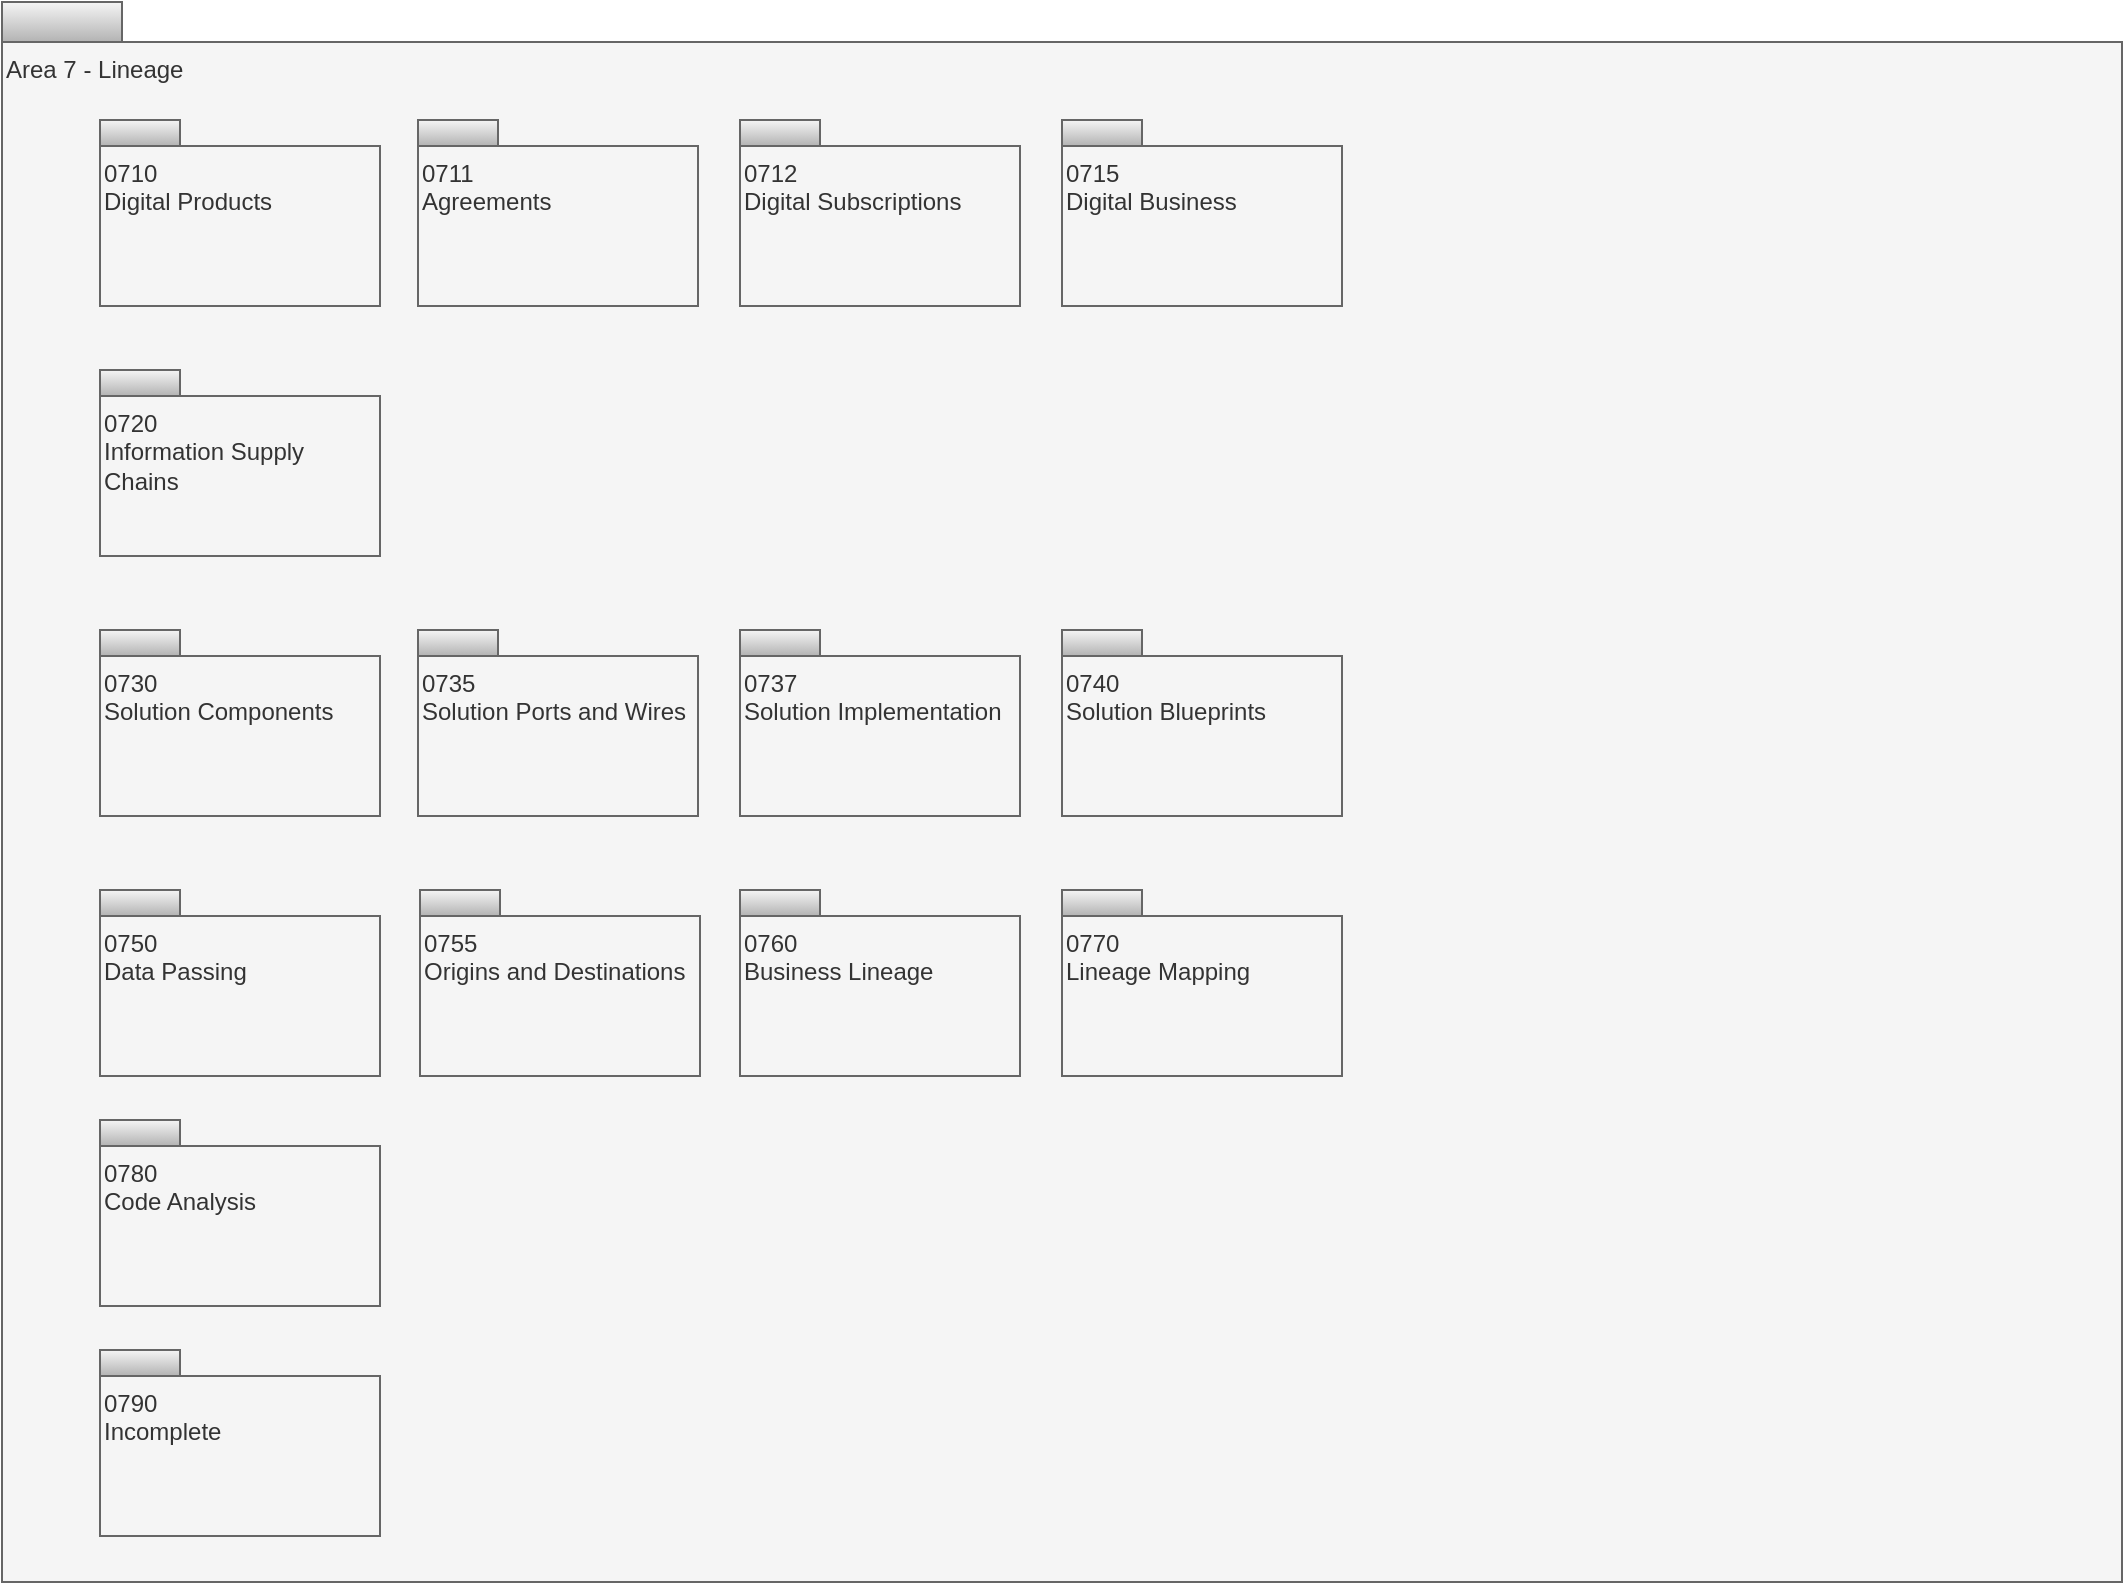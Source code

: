 <mxfile version="28.0.6" pages="18">
  <diagram id="D-fT32pPSd6CnJNmmywp" name="Overview">
    <mxGraphModel dx="1234" dy="827" grid="1" gridSize="10" guides="1" tooltips="1" connect="1" arrows="1" fold="1" page="1" pageScale="1" pageWidth="827" pageHeight="1169" math="0" shadow="0">
      <root>
        <mxCell id="0" />
        <mxCell id="1" parent="0" />
        <mxCell id="YhuTHeu8PJgn1JcNQfF2-1" value="" style="rounded=0;whiteSpace=wrap;html=1;align=left;fillColor=#f5f5f5;strokeColor=#666666;gradientColor=#b3b3b3;" parent="1" vertex="1">
          <mxGeometry x="13" y="26" width="60" height="20" as="geometry" />
        </mxCell>
        <mxCell id="YhuTHeu8PJgn1JcNQfF2-2" value="Area 7 - Lineage" style="rounded=0;whiteSpace=wrap;html=1;align=left;verticalAlign=top;fillColor=#f5f5f5;fontColor=#333333;strokeColor=#666666;" parent="1" vertex="1">
          <mxGeometry x="13" y="46" width="1060" height="770" as="geometry" />
        </mxCell>
        <mxCell id="YhuTHeu8PJgn1JcNQfF2-3" value="" style="rounded=0;whiteSpace=wrap;html=1;align=left;fillColor=#f5f5f5;strokeColor=#666666;gradientColor=#b3b3b3;" parent="1" vertex="1">
          <mxGeometry x="62" y="85" width="40" height="13" as="geometry" />
        </mxCell>
        <mxCell id="YhuTHeu8PJgn1JcNQfF2-4" value="0710&lt;br&gt;Digital Products" style="rounded=0;whiteSpace=wrap;html=1;align=left;verticalAlign=top;fillColor=#f5f5f5;fontColor=#333333;strokeColor=#666666;" parent="1" vertex="1">
          <mxGeometry x="62" y="98" width="140" height="80" as="geometry" />
        </mxCell>
        <mxCell id="YhuTHeu8PJgn1JcNQfF2-5" value="" style="rounded=0;whiteSpace=wrap;html=1;align=left;fillColor=#f5f5f5;strokeColor=#666666;gradientColor=#b3b3b3;" parent="1" vertex="1">
          <mxGeometry x="221" y="85" width="40" height="13" as="geometry" />
        </mxCell>
        <mxCell id="YhuTHeu8PJgn1JcNQfF2-6" value="0711&lt;br&gt;Agreements" style="rounded=0;whiteSpace=wrap;html=1;align=left;verticalAlign=top;fillColor=#f5f5f5;fontColor=#333333;strokeColor=#666666;" parent="1" vertex="1">
          <mxGeometry x="221" y="98" width="140" height="80" as="geometry" />
        </mxCell>
        <mxCell id="YhuTHeu8PJgn1JcNQfF2-7" value="" style="rounded=0;whiteSpace=wrap;html=1;align=left;fillColor=#f5f5f5;strokeColor=#666666;gradientColor=#b3b3b3;" parent="1" vertex="1">
          <mxGeometry x="382" y="340" width="40" height="13" as="geometry" />
        </mxCell>
        <mxCell id="YhuTHeu8PJgn1JcNQfF2-8" value="0737&lt;br&gt;Solution Implementation" style="rounded=0;whiteSpace=wrap;html=1;align=left;verticalAlign=top;fillColor=#f5f5f5;fontColor=#333333;strokeColor=#666666;" parent="1" vertex="1">
          <mxGeometry x="382" y="353" width="140" height="80" as="geometry" />
        </mxCell>
        <mxCell id="YhuTHeu8PJgn1JcNQfF2-13" value="" style="rounded=0;whiteSpace=wrap;html=1;align=left;fillColor=#f5f5f5;strokeColor=#666666;gradientColor=#b3b3b3;" parent="1" vertex="1">
          <mxGeometry x="62" y="340" width="40" height="13" as="geometry" />
        </mxCell>
        <mxCell id="YhuTHeu8PJgn1JcNQfF2-14" value="0730&lt;br&gt;Solution Components" style="rounded=0;whiteSpace=wrap;html=1;align=left;verticalAlign=top;fillColor=#f5f5f5;fontColor=#333333;strokeColor=#666666;" parent="1" vertex="1">
          <mxGeometry x="62" y="353" width="140" height="80" as="geometry" />
        </mxCell>
        <mxCell id="YhuTHeu8PJgn1JcNQfF2-15" value="" style="rounded=0;whiteSpace=wrap;html=1;align=left;fillColor=#f5f5f5;strokeColor=#666666;gradientColor=#b3b3b3;" parent="1" vertex="1">
          <mxGeometry x="221" y="340" width="40" height="13" as="geometry" />
        </mxCell>
        <mxCell id="YhuTHeu8PJgn1JcNQfF2-16" value="0740&lt;br&gt;Solution Blueprints" style="rounded=0;whiteSpace=wrap;html=1;align=left;verticalAlign=top;fillColor=#f5f5f5;fontColor=#333333;strokeColor=#666666;" parent="1" vertex="1">
          <mxGeometry x="543" y="353" width="140" height="80" as="geometry" />
        </mxCell>
        <mxCell id="YhuTHeu8PJgn1JcNQfF2-25" value="" style="rounded=0;whiteSpace=wrap;html=1;align=left;fillColor=#f5f5f5;strokeColor=#666666;gradientColor=#b3b3b3;" parent="1" vertex="1">
          <mxGeometry x="62" y="470" width="40" height="13" as="geometry" />
        </mxCell>
        <mxCell id="YhuTHeu8PJgn1JcNQfF2-26" value="0750&lt;br&gt;Data Passing" style="rounded=0;whiteSpace=wrap;html=1;align=left;verticalAlign=top;fillColor=#f5f5f5;fontColor=#333333;strokeColor=#666666;" parent="1" vertex="1">
          <mxGeometry x="62" y="483" width="140" height="80" as="geometry" />
        </mxCell>
        <mxCell id="YhuTHeu8PJgn1JcNQfF2-31" value="" style="rounded=0;whiteSpace=wrap;html=1;align=left;fillColor=#f5f5f5;strokeColor=#666666;gradientColor=#b3b3b3;" parent="1" vertex="1">
          <mxGeometry x="543" y="340" width="40" height="13" as="geometry" />
        </mxCell>
        <mxCell id="YhuTHeu8PJgn1JcNQfF2-32" value="0735&lt;br&gt;Solution Ports and Wires" style="rounded=0;whiteSpace=wrap;html=1;align=left;verticalAlign=top;fillColor=#f5f5f5;fontColor=#333333;strokeColor=#666666;" parent="1" vertex="1">
          <mxGeometry x="221" y="353" width="140" height="80" as="geometry" />
        </mxCell>
        <mxCell id="YhuTHeu8PJgn1JcNQfF2-35" value="" style="rounded=0;whiteSpace=wrap;html=1;align=left;fillColor=#f5f5f5;strokeColor=#666666;gradientColor=#b3b3b3;" parent="1" vertex="1">
          <mxGeometry x="62" y="210" width="40" height="13" as="geometry" />
        </mxCell>
        <mxCell id="YhuTHeu8PJgn1JcNQfF2-36" value="0720&lt;br&gt;Information Supply Chains" style="rounded=0;whiteSpace=wrap;html=1;align=left;verticalAlign=top;fillColor=#f5f5f5;fontColor=#333333;strokeColor=#666666;" parent="1" vertex="1">
          <mxGeometry x="62" y="223" width="140" height="80" as="geometry" />
        </mxCell>
        <mxCell id="jZowSqK3XqBFE5ncK902-1" value="" style="rounded=0;whiteSpace=wrap;html=1;align=left;fillColor=#f5f5f5;strokeColor=#666666;gradientColor=#b3b3b3;" parent="1" vertex="1">
          <mxGeometry x="382" y="470" width="40" height="13" as="geometry" />
        </mxCell>
        <mxCell id="jZowSqK3XqBFE5ncK902-2" value="0760&lt;br&gt;Business Lineage" style="rounded=0;whiteSpace=wrap;html=1;align=left;verticalAlign=top;fillColor=#f5f5f5;fontColor=#333333;strokeColor=#666666;" parent="1" vertex="1">
          <mxGeometry x="382" y="483" width="140" height="80" as="geometry" />
        </mxCell>
        <mxCell id="dP81T5wVCNS5uh4FwSb8-1" value="" style="rounded=0;whiteSpace=wrap;html=1;align=left;fillColor=#f5f5f5;strokeColor=#666666;gradientColor=#b3b3b3;" parent="1" vertex="1">
          <mxGeometry x="543" y="470" width="40" height="13" as="geometry" />
        </mxCell>
        <mxCell id="dP81T5wVCNS5uh4FwSb8-2" value="0770&lt;br&gt;Lineage Mapping" style="rounded=0;whiteSpace=wrap;html=1;align=left;verticalAlign=top;fillColor=#f5f5f5;fontColor=#333333;strokeColor=#666666;" parent="1" vertex="1">
          <mxGeometry x="543" y="483" width="140" height="80" as="geometry" />
        </mxCell>
        <mxCell id="L47BYAXVUDp9Z39xeeTo-1" value="" style="rounded=0;whiteSpace=wrap;html=1;align=left;fillColor=#f5f5f5;strokeColor=#666666;gradientColor=#b3b3b3;" parent="1" vertex="1">
          <mxGeometry x="62" y="585" width="40" height="13" as="geometry" />
        </mxCell>
        <mxCell id="L47BYAXVUDp9Z39xeeTo-2" value="0780&lt;br&gt;Code Analysis" style="rounded=0;whiteSpace=wrap;html=1;align=left;verticalAlign=top;fillColor=#f5f5f5;fontColor=#333333;strokeColor=#666666;" parent="1" vertex="1">
          <mxGeometry x="62" y="598" width="140" height="80" as="geometry" />
        </mxCell>
        <mxCell id="nvGscb_FVJ_ubLQqms8T-1" value="" style="rounded=0;whiteSpace=wrap;html=1;align=left;fillColor=#f5f5f5;strokeColor=#666666;gradientColor=#b3b3b3;" parent="1" vertex="1">
          <mxGeometry x="62" y="700" width="40" height="13" as="geometry" />
        </mxCell>
        <mxCell id="nvGscb_FVJ_ubLQqms8T-2" value="0790&lt;br&gt;Incomplete" style="rounded=0;whiteSpace=wrap;html=1;align=left;verticalAlign=top;fillColor=#f5f5f5;fontColor=#333333;strokeColor=#666666;" parent="1" vertex="1">
          <mxGeometry x="62" y="713" width="140" height="80" as="geometry" />
        </mxCell>
        <mxCell id="C-oL4ZhQmUAXVh_6iqAg-1" value="" style="rounded=0;whiteSpace=wrap;html=1;align=left;fillColor=#f5f5f5;strokeColor=#666666;gradientColor=#b3b3b3;" parent="1" vertex="1">
          <mxGeometry x="543" y="85" width="40" height="13" as="geometry" />
        </mxCell>
        <mxCell id="C-oL4ZhQmUAXVh_6iqAg-2" value="0715&lt;br&gt;Digital Business" style="rounded=0;whiteSpace=wrap;html=1;align=left;verticalAlign=top;fillColor=#f5f5f5;fontColor=#333333;strokeColor=#666666;" parent="1" vertex="1">
          <mxGeometry x="543" y="98" width="140" height="80" as="geometry" />
        </mxCell>
        <mxCell id="e3jd2shy9_xAMZg41kmC-1" value="" style="rounded=0;whiteSpace=wrap;html=1;align=left;fillColor=#f5f5f5;strokeColor=#666666;gradientColor=#b3b3b3;" parent="1" vertex="1">
          <mxGeometry x="222" y="470" width="40" height="13" as="geometry" />
        </mxCell>
        <mxCell id="e3jd2shy9_xAMZg41kmC-2" value="0755&lt;br&gt;Origins and Destinations" style="rounded=0;whiteSpace=wrap;html=1;align=left;verticalAlign=top;fillColor=#f5f5f5;fontColor=#333333;strokeColor=#666666;" parent="1" vertex="1">
          <mxGeometry x="222" y="483" width="140" height="80" as="geometry" />
        </mxCell>
        <mxCell id="aCiRI8e8Vhn2hdESkAu9-1" value="" style="rounded=0;whiteSpace=wrap;html=1;align=left;fillColor=#f5f5f5;strokeColor=#666666;gradientColor=#b3b3b3;" vertex="1" parent="1">
          <mxGeometry x="382" y="85" width="40" height="13" as="geometry" />
        </mxCell>
        <mxCell id="aCiRI8e8Vhn2hdESkAu9-2" value="0712&lt;br&gt;Digital Subscriptions" style="rounded=0;whiteSpace=wrap;html=1;align=left;verticalAlign=top;fillColor=#f5f5f5;fontColor=#333333;strokeColor=#666666;" vertex="1" parent="1">
          <mxGeometry x="382" y="98" width="140" height="80" as="geometry" />
        </mxCell>
      </root>
    </mxGraphModel>
  </diagram>
  <diagram id="7fsQgAaYE9sfHcw1XIoF" name="0710-Digital-Products">
    <mxGraphModel dx="1234" dy="824" grid="1" gridSize="10" guides="1" tooltips="1" connect="1" arrows="1" fold="1" page="1" pageScale="1" pageWidth="827" pageHeight="1169" math="0" shadow="0">
      <root>
        <mxCell id="gJXXQZJIZcjf3K1snlwj-0" />
        <mxCell id="gJXXQZJIZcjf3K1snlwj-1" parent="gJXXQZJIZcjf3K1snlwj-0" />
        <mxCell id="RpYh0YSagH3gKZOlWNxV-0" value="" style="rounded=0;whiteSpace=wrap;html=1;align=left;fillColor=#f5f5f5;strokeColor=#666666;gradientColor=#b3b3b3;" parent="gJXXQZJIZcjf3K1snlwj-1" vertex="1">
          <mxGeometry x="13" y="37" width="60" height="20" as="geometry" />
        </mxCell>
        <mxCell id="RpYh0YSagH3gKZOlWNxV-1" value="0710 - Digital Product" style="rounded=0;whiteSpace=wrap;html=1;align=left;verticalAlign=top;fillColor=#f5f5f5;fontColor=#333333;strokeColor=#666666;" parent="gJXXQZJIZcjf3K1snlwj-1" vertex="1">
          <mxGeometry x="13" y="57" width="1060" height="770" as="geometry" />
        </mxCell>
        <mxCell id="W0zadm7N6_j1NPN0jkPf-0" style="edgeStyle=orthogonalEdgeStyle;rounded=0;orthogonalLoop=1;jettySize=auto;html=1;exitX=0.5;exitY=0;exitDx=0;exitDy=0;endArrow=block;endFill=0;endSize=15;" parent="gJXXQZJIZcjf3K1snlwj-1" source="RpYh0YSagH3gKZOlWNxV-8" target="W0zadm7N6_j1NPN0jkPf-1" edge="1">
          <mxGeometry relative="1" as="geometry" />
        </mxCell>
        <mxCell id="RpYh0YSagH3gKZOlWNxV-8" value="«entity»&lt;br&gt;&lt;b&gt;DigitalProduct&lt;br&gt;&lt;/b&gt;" style="html=1;strokeColor=#666666;align=center;fillColor=#f5f5f5;gradientColor=#b3b3b3;" parent="gJXXQZJIZcjf3K1snlwj-1" vertex="1">
          <mxGeometry x="529" y="260.5" width="240" height="50" as="geometry" />
        </mxCell>
        <mxCell id="RpYh0YSagH3gKZOlWNxV-12" value="userDefinedStatus : string&lt;div&gt;productName : string&lt;/div&gt;&lt;div&gt;identifier : string&lt;br&gt;introductionDate : date&lt;br&gt;maturity : string&lt;br&gt;serviceLife : string&lt;br&gt;nextVersion : date&lt;br&gt;withdrawDate : date&lt;br&gt;&lt;/div&gt;&lt;div style=&quot;text-align: left&quot;&gt;&lt;/div&gt;" style="rounded=0;whiteSpace=wrap;html=1;strokeColor=#666666;align=left;perimeterSpacing=1;fillColor=#f5f5f5;fontColor=#333333;" parent="gJXXQZJIZcjf3K1snlwj-1" vertex="1">
          <mxGeometry x="529" y="310.5" width="240" height="134" as="geometry" />
        </mxCell>
        <mxCell id="W0zadm7N6_j1NPN0jkPf-1" value="«entity»&lt;br&gt;&lt;b&gt;Collection&lt;/b&gt;" style="html=1;strokeColor=#d6b656;align=center;fillColor=#fff2cc;gradientColor=#ffd966;" parent="gJXXQZJIZcjf3K1snlwj-1" vertex="1">
          <mxGeometry x="529" y="160" width="240" height="50" as="geometry" />
        </mxCell>
        <mxCell id="WmVzsQOer41YC8Kw7J9q-0" style="edgeStyle=orthogonalEdgeStyle;rounded=0;html=1;exitX=1;exitY=0.5;dashed=1;endArrow=none;endFill=0;jettySize=auto;orthogonalLoop=1;" parent="gJXXQZJIZcjf3K1snlwj-1" source="WmVzsQOer41YC8Kw7J9q-1" edge="1">
          <mxGeometry relative="1" as="geometry">
            <mxPoint x="507" y="335.5" as="targetPoint" />
          </mxGeometry>
        </mxCell>
        <mxCell id="WmVzsQOer41YC8Kw7J9q-1" value="«relationship»&lt;br&gt;&lt;b&gt;DigitalProductDependency&lt;/b&gt;" style="html=1;strokeColor=#666666;align=center;fillColor=#f5f5f5;gradientColor=#b3b3b3;" parent="gJXXQZJIZcjf3K1snlwj-1" vertex="1">
          <mxGeometry x="240" y="310.5" width="206" height="50" as="geometry" />
        </mxCell>
        <mxCell id="WmVzsQOer41YC8Kw7J9q-2" value="label : string&lt;div&gt;description : string&lt;/div&gt;&lt;div&gt;iscQualifiedName&amp;nbsp; : string&lt;/div&gt;" style="rounded=0;whiteSpace=wrap;html=1;strokeColor=#666666;align=left;fillColor=#f5f5f5;fontColor=#333333;" parent="gJXXQZJIZcjf3K1snlwj-1" vertex="1">
          <mxGeometry x="240.5" y="360.5" width="206" height="59.5" as="geometry" />
        </mxCell>
        <mxCell id="WmVzsQOer41YC8Kw7J9q-3" value="usedByDigitalProduct" style="text;html=1;resizable=0;points=[];autosize=1;align=center;verticalAlign=top;spacingTop=-4;" parent="gJXXQZJIZcjf3K1snlwj-1" vertex="1">
          <mxGeometry x="389" y="260.5" width="140" height="20" as="geometry" />
        </mxCell>
        <mxCell id="WmVzsQOer41YC8Kw7J9q-4" value="*" style="text;html=1;resizable=0;points=[];autosize=1;align=center;verticalAlign=top;spacingTop=-4;" parent="gJXXQZJIZcjf3K1snlwj-1" vertex="1">
          <mxGeometry x="514" y="285" width="15" height="14" as="geometry" />
        </mxCell>
        <mxCell id="WmVzsQOer41YC8Kw7J9q-5" value="*" style="text;html=1;resizable=0;points=[];autosize=1;align=center;verticalAlign=top;spacingTop=-4;" parent="gJXXQZJIZcjf3K1snlwj-1" vertex="1">
          <mxGeometry x="514" y="420.5" width="15" height="14" as="geometry" />
        </mxCell>
        <mxCell id="WmVzsQOer41YC8Kw7J9q-6" value="usesDigitalProducts" style="text;html=1;resizable=0;points=[];autosize=1;align=center;verticalAlign=top;spacingTop=-4;" parent="gJXXQZJIZcjf3K1snlwj-1" vertex="1">
          <mxGeometry x="399" y="434.5" width="130" height="20" as="geometry" />
        </mxCell>
        <mxCell id="WmVzsQOer41YC8Kw7J9q-7" style="edgeStyle=orthogonalEdgeStyle;rounded=0;html=1;exitX=0;exitY=0.75;entryX=0;entryY=0.5;endArrow=none;endFill=0;jettySize=auto;orthogonalLoop=1;entryDx=0;entryDy=0;exitDx=0;exitDy=0;startArrow=oval;startFill=1;" parent="gJXXQZJIZcjf3K1snlwj-1" source="RpYh0YSagH3gKZOlWNxV-12" target="RpYh0YSagH3gKZOlWNxV-8" edge="1">
          <mxGeometry relative="1" as="geometry">
            <mxPoint x="485.75" y="420" as="sourcePoint" />
            <mxPoint x="486.75" y="329" as="targetPoint" />
          </mxGeometry>
        </mxCell>
        <mxCell id="5YQO4l8IYiH4CjF0qUac-0" value="«entity»&lt;br&gt;&lt;b&gt;DigitalProductManager&lt;/b&gt;" style="html=1;strokeColor=#666666;align=center;fillColor=#f5f5f5;gradientColor=#b3b3b3;" parent="gJXXQZJIZcjf3K1snlwj-1" vertex="1">
          <mxGeometry x="618" y="640" width="186" height="50" as="geometry" />
        </mxCell>
        <mxCell id="5YQO4l8IYiH4CjF0qUac-1" value="" style="rounded=0;whiteSpace=wrap;html=1;strokeColor=#666666;align=left;fillColor=#f5f5f5;fontColor=#333333;" parent="gJXXQZJIZcjf3K1snlwj-1" vertex="1">
          <mxGeometry x="618" y="690" width="186" height="30" as="geometry" />
        </mxCell>
        <mxCell id="5YQO4l8IYiH4CjF0qUac-2" style="edgeStyle=orthogonalEdgeStyle;rounded=0;orthogonalLoop=1;jettySize=auto;html=1;exitX=0.5;exitY=0;exitDx=0;exitDy=0;endArrow=block;endFill=0;startSize=6;endSize=15;" parent="gJXXQZJIZcjf3K1snlwj-1" source="5YQO4l8IYiH4CjF0qUac-0" target="5YQO4l8IYiH4CjF0qUac-3" edge="1">
          <mxGeometry relative="1" as="geometry">
            <mxPoint x="721" y="576" as="sourcePoint" />
          </mxGeometry>
        </mxCell>
        <mxCell id="5YQO4l8IYiH4CjF0qUac-3" value="«entity»&lt;br&gt;&lt;b&gt;PersonRole&lt;/b&gt;" style="html=1;strokeColor=#b85450;align=center;fillColor=#f8cecc;gradientColor=#FF0080;" parent="gJXXQZJIZcjf3K1snlwj-1" vertex="1">
          <mxGeometry x="621" y="550" width="180" height="50" as="geometry" />
        </mxCell>
        <mxCell id="wJtCifSfQo29meD_R7ul-0" value="«entity»&lt;br&gt;&lt;b&gt;Collection&lt;/b&gt;" style="html=1;strokeColor=#d6b656;align=center;fillColor=#fff2cc;gradientColor=#ffd966;" parent="gJXXQZJIZcjf3K1snlwj-1" vertex="1">
          <mxGeometry x="325" y="550" width="180" height="50" as="geometry" />
        </mxCell>
        <mxCell id="wJtCifSfQo29meD_R7ul-1" style="edgeStyle=orthogonalEdgeStyle;rounded=0;orthogonalLoop=1;jettySize=auto;html=1;exitX=0.5;exitY=0;exitDx=0;exitDy=0;endArrow=block;endFill=0;endSize=15;strokeWidth=1;" parent="gJXXQZJIZcjf3K1snlwj-1" source="wJtCifSfQo29meD_R7ul-2" target="wJtCifSfQo29meD_R7ul-0" edge="1">
          <mxGeometry relative="1" as="geometry" />
        </mxCell>
        <mxCell id="wJtCifSfQo29meD_R7ul-2" value="«entity»&lt;br&gt;&lt;b&gt;DigitalProductCatalog&lt;/b&gt;" style="html=1;strokeColor=#666666;align=center;fillColor=#f5f5f5;gradientColor=#b3b3b3;" parent="gJXXQZJIZcjf3K1snlwj-1" vertex="1">
          <mxGeometry x="300.25" y="640" width="229.75" height="50" as="geometry" />
        </mxCell>
        <mxCell id="wJtCifSfQo29meD_R7ul-3" value="" style="rounded=0;whiteSpace=wrap;html=1;strokeColor=#666666;align=left;fillColor=#f5f5f5;fontColor=#333333;" parent="gJXXQZJIZcjf3K1snlwj-1" vertex="1">
          <mxGeometry x="300.75" y="690" width="229.25" height="30" as="geometry" />
        </mxCell>
        <mxCell id="wJtCifSfQo29meD_R7ul-4" value="*" style="text;html=1;resizable=0;points=[];autosize=1;align=center;verticalAlign=top;spacingTop=-4;" parent="gJXXQZJIZcjf3K1snlwj-1" vertex="1">
          <mxGeometry x="282" y="669.5" width="15" height="14" as="geometry" />
        </mxCell>
      </root>
    </mxGraphModel>
  </diagram>
  <diagram id="b2yPLoWk9fLrVMi6cBda" name="0711-Agreements">
    <mxGraphModel dx="1234" dy="827" grid="1" gridSize="10" guides="1" tooltips="1" connect="1" arrows="1" fold="1" page="1" pageScale="1" pageWidth="827" pageHeight="1169" math="0" shadow="0">
      <root>
        <mxCell id="0" />
        <mxCell id="1" parent="0" />
        <mxCell id="xRNG7rYdKkeUvH9solIA-1" value="" style="rounded=0;whiteSpace=wrap;html=1;align=left;fillColor=#f5f5f5;strokeColor=#666666;gradientColor=#b3b3b3;" vertex="1" parent="1">
          <mxGeometry x="40" y="20" width="60" height="20" as="geometry" />
        </mxCell>
        <mxCell id="xRNG7rYdKkeUvH9solIA-2" value="0711 - Agreements" style="rounded=0;whiteSpace=wrap;html=1;align=left;verticalAlign=top;fillColor=#f5f5f5;fontColor=#333333;strokeColor=#666666;" vertex="1" parent="1">
          <mxGeometry x="40" y="40" width="1060" height="770" as="geometry" />
        </mxCell>
        <mxCell id="xRNG7rYdKkeUvH9solIA-3" value="«entity»&lt;br&gt;&lt;b&gt;Referenceable&lt;/b&gt;" style="html=1;strokeColor=#d6b656;align=center;fillColor=#fff2cc;gradientColor=#ffd966;" vertex="1" parent="1">
          <mxGeometry x="900" y="275" width="180" height="50" as="geometry" />
        </mxCell>
        <mxCell id="xRNG7rYdKkeUvH9solIA-4" value="" style="endArrow=none;dashed=1;html=1;entryX=0.5;entryY=0;entryDx=0;entryDy=0;" edge="1" parent="1" target="xRNG7rYdKkeUvH9solIA-5">
          <mxGeometry width="50" height="50" relative="1" as="geometry">
            <mxPoint x="810" y="302" as="sourcePoint" />
            <mxPoint x="709.7" y="491.69" as="targetPoint" />
          </mxGeometry>
        </mxCell>
        <mxCell id="xRNG7rYdKkeUvH9solIA-5" value="«relationship»&lt;br&gt;&lt;b&gt;AgreementItem&lt;/b&gt;" style="html=1;strokeColor=#666666;align=center;fillColor=#f5f5f5;gradientColor=#b3b3b3;" vertex="1" parent="1">
          <mxGeometry x="680" y="442" width="260" height="53" as="geometry" />
        </mxCell>
        <mxCell id="xRNG7rYdKkeUvH9solIA-6" value="agreementItemId : string&lt;br&gt;agreementStart : date&lt;br&gt;agreementEnd :&amp;nbsp; date&lt;br&gt;entitlements : map&amp;lt;string, string&amp;gt;&lt;br&gt;restrictions : map&amp;lt;string, string&amp;gt;&lt;br&gt;obligations : map&amp;lt;string, string&amp;gt;&lt;br&gt;usageMeasurements : map&amp;lt;string, string&amp;gt;" style="rounded=0;whiteSpace=wrap;html=1;strokeColor=#666666;align=left;fillColor=#f5f5f5;fontColor=#333333;" vertex="1" parent="1">
          <mxGeometry x="680" y="495" width="260" height="127" as="geometry" />
        </mxCell>
        <mxCell id="xRNG7rYdKkeUvH9solIA-7" value="«entity»&lt;br&gt;&lt;b&gt;Collection&lt;/b&gt;" style="html=1;strokeColor=#d6b656;align=center;fillColor=#fff2cc;gradientColor=#ffd966;" vertex="1" parent="1">
          <mxGeometry x="479.75" y="152" width="180" height="50" as="geometry" />
        </mxCell>
        <mxCell id="xRNG7rYdKkeUvH9solIA-8" style="edgeStyle=orthogonalEdgeStyle;rounded=0;orthogonalLoop=1;jettySize=auto;html=1;exitX=0.5;exitY=0;exitDx=0;exitDy=0;endArrow=block;endFill=0;endSize=18;strokeWidth=1;" edge="1" parent="1" source="xRNG7rYdKkeUvH9solIA-9" target="xRNG7rYdKkeUvH9solIA-7">
          <mxGeometry relative="1" as="geometry" />
        </mxCell>
        <mxCell id="xRNG7rYdKkeUvH9solIA-9" value="«entity»&lt;br&gt;&lt;b&gt;Agreement&lt;/b&gt;" style="html=1;strokeColor=#666666;align=center;fillColor=#f5f5f5;gradientColor=#b3b3b3;" vertex="1" parent="1">
          <mxGeometry x="452.25" y="275" width="235" height="50" as="geometry" />
        </mxCell>
        <mxCell id="xRNG7rYdKkeUvH9solIA-10" value="identifier : string&lt;div&gt;userDefinedStatus : string&lt;/div&gt;" style="rounded=0;whiteSpace=wrap;html=1;strokeColor=#666666;align=left;fillColor=#f5f5f5;fontColor=#333333;" vertex="1" parent="1">
          <mxGeometry x="452.75" y="325" width="235" height="45" as="geometry" />
        </mxCell>
        <mxCell id="xRNG7rYdKkeUvH9solIA-11" value="" style="endArrow=none;dashed=1;html=1;entryX=0.5;entryY=0;entryDx=0;entryDy=0;" edge="1" parent="1" target="xRNG7rYdKkeUvH9solIA-12">
          <mxGeometry width="50" height="50" relative="1" as="geometry">
            <mxPoint x="360" y="302" as="sourcePoint" />
            <mxPoint x="249.7" y="491.69" as="targetPoint" />
          </mxGeometry>
        </mxCell>
        <mxCell id="xRNG7rYdKkeUvH9solIA-12" value="«relationship»&lt;br&gt;&lt;b&gt;AgreementActor&lt;/b&gt;" style="html=1;strokeColor=#666666;align=center;fillColor=#f5f5f5;gradientColor=#b3b3b3;" vertex="1" parent="1">
          <mxGeometry x="254" y="430.5" width="210" height="53" as="geometry" />
        </mxCell>
        <mxCell id="xRNG7rYdKkeUvH9solIA-13" value="actorName : string" style="rounded=0;whiteSpace=wrap;html=1;strokeColor=#666666;align=left;fillColor=#f5f5f5;fontColor=#333333;" vertex="1" parent="1">
          <mxGeometry x="254" y="483.5" width="210" height="39" as="geometry" />
        </mxCell>
        <mxCell id="xRNG7rYdKkeUvH9solIA-14" value="«entity»&lt;br&gt;&lt;b&gt;Actor&lt;/b&gt;" style="html=1;strokeColor=#b85450;align=center;fillColor=#f8cecc;gradientColor=#FF0080;" vertex="1" parent="1">
          <mxGeometry x="60" y="275" width="180" height="50" as="geometry" />
        </mxCell>
        <mxCell id="xRNG7rYdKkeUvH9solIA-15" value="agreementItems" style="text;html=1;resizable=0;points=[];autosize=1;align=center;verticalAlign=top;spacingTop=-4;" vertex="1" parent="1">
          <mxGeometry x="795" y="278" width="110" height="20" as="geometry" />
        </mxCell>
        <mxCell id="xRNG7rYdKkeUvH9solIA-16" value="*" style="text;html=1;resizable=0;points=[];autosize=1;align=center;verticalAlign=top;spacingTop=-4;" vertex="1" parent="1">
          <mxGeometry x="693" y="284" width="15" height="14" as="geometry" />
        </mxCell>
        <mxCell id="xRNG7rYdKkeUvH9solIA-17" value="agreementContents" style="text;html=1;resizable=0;points=[];autosize=1;align=center;verticalAlign=top;spacingTop=-4;" vertex="1" parent="1">
          <mxGeometry x="680" y="305" width="130" height="20" as="geometry" />
        </mxCell>
        <mxCell id="xRNG7rYdKkeUvH9solIA-18" value="*" style="text;html=1;resizable=0;points=[];autosize=1;align=center;verticalAlign=top;spacingTop=-4;" vertex="1" parent="1">
          <mxGeometry x="879" y="304.5" width="15" height="14" as="geometry" />
        </mxCell>
        <mxCell id="xRNG7rYdKkeUvH9solIA-19" style="edgeStyle=orthogonalEdgeStyle;rounded=0;orthogonalLoop=1;jettySize=auto;html=1;endArrow=oval;endFill=1;endSize=6;startArrow=none;startFill=0;strokeWidth=1;" edge="1" parent="1" source="xRNG7rYdKkeUvH9solIA-9" target="xRNG7rYdKkeUvH9solIA-3">
          <mxGeometry relative="1" as="geometry">
            <mxPoint x="679" y="301" as="sourcePoint" />
            <mxPoint x="909" y="301" as="targetPoint" />
          </mxGeometry>
        </mxCell>
        <mxCell id="xRNG7rYdKkeUvH9solIA-20" value="«entity»&lt;br&gt;&lt;b&gt;RelatedDocument&lt;/b&gt;" style="html=1;strokeColor=#d6b656;align=center;fillColor=#fff2cc;gradientColor=#ffd966;" vertex="1" parent="1">
          <mxGeometry x="450" y="672.5" width="240" height="50" as="geometry" />
        </mxCell>
        <mxCell id="xRNG7rYdKkeUvH9solIA-21" style="edgeStyle=orthogonalEdgeStyle;rounded=0;orthogonalLoop=1;jettySize=auto;html=1;entryX=0.5;entryY=0;entryDx=0;entryDy=0;startArrow=none;startFill=0;endArrow=oval;endFill=1;endSize=6;" edge="1" parent="1" source="xRNG7rYdKkeUvH9solIA-10" target="xRNG7rYdKkeUvH9solIA-20">
          <mxGeometry relative="1" as="geometry">
            <mxPoint x="573.5" y="522.5" as="sourcePoint" />
          </mxGeometry>
        </mxCell>
        <mxCell id="xRNG7rYdKkeUvH9solIA-22" style="edgeStyle=orthogonalEdgeStyle;rounded=0;orthogonalLoop=1;jettySize=auto;html=1;exitX=1;exitY=0.5;exitDx=0;exitDy=0;startArrow=none;startFill=0;endArrow=none;endFill=0;endSize=6;dashed=1;" edge="1" parent="1" source="xRNG7rYdKkeUvH9solIA-23">
          <mxGeometry relative="1" as="geometry">
            <mxPoint x="571.0" y="582.5" as="targetPoint" />
          </mxGeometry>
        </mxCell>
        <mxCell id="xRNG7rYdKkeUvH9solIA-23" value="«relationship»&lt;br&gt;&lt;b&gt;ContractLink&lt;/b&gt;" style="html=1;strokeColor=#666666;align=center;fillColor=#f5f5f5;gradientColor=#b3b3b3;" vertex="1" parent="1">
          <mxGeometry x="201" y="557.5" width="206" height="50" as="geometry" />
        </mxCell>
        <mxCell id="xRNG7rYdKkeUvH9solIA-24" value="contractId : string&lt;br&gt;contractLiaison : string&lt;br&gt;contractLiaisonTypeName : string&lt;br&gt;contractLiaisonPropertyName : string" style="rounded=0;whiteSpace=wrap;html=1;strokeColor=#666666;align=left;fillColor=#f5f5f5;fontColor=#333333;" vertex="1" parent="1">
          <mxGeometry x="201" y="607.5" width="206" height="75" as="geometry" />
        </mxCell>
        <mxCell id="xRNG7rYdKkeUvH9solIA-25" value="agreementsForContract" style="text;html=1;align=center;verticalAlign=middle;resizable=0;points=[];autosize=1;strokeColor=none;fillColor=none;" vertex="1" parent="1">
          <mxGeometry x="575" y="370" width="150" height="30" as="geometry" />
        </mxCell>
        <mxCell id="xRNG7rYdKkeUvH9solIA-26" value="*" style="text;html=1;align=center;verticalAlign=middle;resizable=0;points=[];autosize=1;strokeColor=none;fillColor=none;" vertex="1" parent="1">
          <mxGeometry x="539.75" y="370" width="30" height="30" as="geometry" />
        </mxCell>
        <mxCell id="xRNG7rYdKkeUvH9solIA-27" value="contracts" style="text;html=1;align=center;verticalAlign=middle;resizable=0;points=[];autosize=1;strokeColor=none;fillColor=none;" vertex="1" parent="1">
          <mxGeometry x="570" y="642.5" width="70" height="30" as="geometry" />
        </mxCell>
        <mxCell id="xRNG7rYdKkeUvH9solIA-28" value="*" style="text;html=1;align=center;verticalAlign=middle;resizable=0;points=[];autosize=1;strokeColor=none;fillColor=none;" vertex="1" parent="1">
          <mxGeometry x="540" y="642.5" width="30" height="30" as="geometry" />
        </mxCell>
        <mxCell id="xRNG7rYdKkeUvH9solIA-29" value="involvedInAgreements" style="text;html=1;resizable=0;points=[];autosize=1;align=center;verticalAlign=top;spacingTop=-4;" vertex="1" parent="1">
          <mxGeometry x="312.25" y="278" width="140" height="20" as="geometry" />
        </mxCell>
        <mxCell id="xRNG7rYdKkeUvH9solIA-30" value="*" style="text;html=1;resizable=0;points=[];autosize=1;align=center;verticalAlign=top;spacingTop=-4;" vertex="1" parent="1">
          <mxGeometry x="240" y="281" width="15" height="14" as="geometry" />
        </mxCell>
        <mxCell id="xRNG7rYdKkeUvH9solIA-31" value="agreementActors" style="text;html=1;resizable=0;points=[];autosize=1;align=center;verticalAlign=top;spacingTop=-4;" vertex="1" parent="1">
          <mxGeometry x="235.25" y="305" width="110" height="20" as="geometry" />
        </mxCell>
        <mxCell id="xRNG7rYdKkeUvH9solIA-32" value="*" style="text;html=1;resizable=0;points=[];autosize=1;align=center;verticalAlign=top;spacingTop=-4;" vertex="1" parent="1">
          <mxGeometry x="434" y="304.5" width="15" height="14" as="geometry" />
        </mxCell>
        <mxCell id="xRNG7rYdKkeUvH9solIA-33" style="edgeStyle=orthogonalEdgeStyle;rounded=0;orthogonalLoop=1;jettySize=auto;html=1;exitX=1;exitY=0.5;exitDx=0;exitDy=0;startArrow=oval;startFill=1;endArrow=none;endFill=0;endSize=6;strokeWidth=3;" edge="1" parent="1" source="xRNG7rYdKkeUvH9solIA-14" target="xRNG7rYdKkeUvH9solIA-9">
          <mxGeometry relative="1" as="geometry">
            <mxPoint x="452.25" y="300" as="targetPoint" />
          </mxGeometry>
        </mxCell>
        <mxCell id="xRNG7rYdKkeUvH9solIA-34" value="«classification»&lt;br&gt;&lt;b&gt;DataSharingAgreement&lt;/b&gt;" style="html=1;strokeColor=#666666;align=center;fillColor=#f5f5f5;gradientColor=#b3b3b3;" vertex="1" parent="1">
          <mxGeometry x="768.75" y="133.5" width="235" height="50" as="geometry" />
        </mxCell>
        <mxCell id="xRNG7rYdKkeUvH9solIA-35" style="edgeStyle=orthogonalEdgeStyle;rounded=0;orthogonalLoop=1;jettySize=auto;html=1;entryX=0.75;entryY=0;entryDx=0;entryDy=0;exitX=0.5;exitY=1;exitDx=0;exitDy=0;endArrow=none;startFill=0;" edge="1" parent="1" source="xRNG7rYdKkeUvH9solIA-36" target="xRNG7rYdKkeUvH9solIA-9">
          <mxGeometry relative="1" as="geometry" />
        </mxCell>
        <mxCell id="xRNG7rYdKkeUvH9solIA-36" value="" style="rounded=0;whiteSpace=wrap;html=1;strokeColor=#666666;align=left;fillColor=#f5f5f5;fontColor=#333333;" vertex="1" parent="1">
          <mxGeometry x="769.25" y="183.5" width="235" height="26.5" as="geometry" />
        </mxCell>
      </root>
    </mxGraphModel>
  </diagram>
  <diagram name="0712-Digital-Subscription" id="_S9NA54iBMqRF7TFp2N2">
    <mxGraphModel dx="1234" dy="827" grid="1" gridSize="10" guides="1" tooltips="1" connect="1" arrows="1" fold="1" page="1" pageScale="1" pageWidth="827" pageHeight="1169" math="0" shadow="0">
      <root>
        <mxCell id="WxCcyCYEGk11gSl3iiKJ-0" />
        <mxCell id="WxCcyCYEGk11gSl3iiKJ-1" parent="WxCcyCYEGk11gSl3iiKJ-0" />
        <mxCell id="WxCcyCYEGk11gSl3iiKJ-2" value="" style="rounded=0;whiteSpace=wrap;html=1;align=left;fillColor=#f5f5f5;strokeColor=#666666;gradientColor=#b3b3b3;" parent="WxCcyCYEGk11gSl3iiKJ-1" vertex="1">
          <mxGeometry x="20" y="37" width="60" height="20" as="geometry" />
        </mxCell>
        <mxCell id="WxCcyCYEGk11gSl3iiKJ-3" value="0712 - Digital Subscription" style="rounded=0;whiteSpace=wrap;html=1;align=left;verticalAlign=top;fillColor=#f5f5f5;fontColor=#333333;strokeColor=#666666;" parent="WxCcyCYEGk11gSl3iiKJ-1" vertex="1">
          <mxGeometry x="20" y="57" width="1060" height="543" as="geometry" />
        </mxCell>
        <mxCell id="MTg5pVm4fMqa8UeOlJdq-2" style="edgeStyle=orthogonalEdgeStyle;rounded=0;orthogonalLoop=1;jettySize=auto;html=1;exitX=0.5;exitY=0;exitDx=0;exitDy=0;startArrow=none;startFill=0;endArrow=block;endFill=0;endSize=14;strokeWidth=1;" parent="WxCcyCYEGk11gSl3iiKJ-1" source="WxCcyCYEGk11gSl3iiKJ-10" target="MTg5pVm4fMqa8UeOlJdq-0" edge="1">
          <mxGeometry relative="1" as="geometry">
            <mxPoint x="803.5" y="284" as="targetPoint" />
          </mxGeometry>
        </mxCell>
        <mxCell id="WxCcyCYEGk11gSl3iiKJ-10" value="«entity»&lt;br&gt;&lt;b&gt;DigitalSubscription&lt;br&gt;&lt;/b&gt;" style="html=1;strokeColor=#666666;align=center;fillColor=#f5f5f5;gradientColor=#b3b3b3;" parent="WxCcyCYEGk11gSl3iiKJ-1" vertex="1">
          <mxGeometry x="680" y="330.5" width="240" height="50" as="geometry" />
        </mxCell>
        <mxCell id="WxCcyCYEGk11gSl3iiKJ-11" value="supportLevel : string&lt;br&gt;serviceLevels : map&amp;lt;string, string&amp;gt;&lt;br&gt;&lt;div style=&quot;text-align: left&quot;&gt;&lt;/div&gt;" style="rounded=0;whiteSpace=wrap;html=1;strokeColor=#666666;align=left;perimeterSpacing=1;fillColor=#f5f5f5;fontColor=#333333;" parent="WxCcyCYEGk11gSl3iiKJ-1" vertex="1">
          <mxGeometry x="680" y="380.5" width="240" height="50.5" as="geometry" />
        </mxCell>
        <mxCell id="WxCcyCYEGk11gSl3iiKJ-13" value="*" style="text;html=1;resizable=0;points=[];autosize=1;align=center;verticalAlign=top;spacingTop=-4;" parent="WxCcyCYEGk11gSl3iiKJ-1" vertex="1">
          <mxGeometry x="654.5" y="395" width="15" height="14" as="geometry" />
        </mxCell>
        <mxCell id="WxCcyCYEGk11gSl3iiKJ-20" value="«entity»&lt;br&gt;&lt;b&gt;Referenceable&lt;/b&gt;" style="html=1;strokeColor=#d6b656;align=center;fillColor=#fff2cc;gradientColor=#ffd966;" parent="WxCcyCYEGk11gSl3iiKJ-1" vertex="1">
          <mxGeometry x="110" y="367.5" width="160" height="50" as="geometry" />
        </mxCell>
        <mxCell id="GZY4WiJOAqmKPfDvNCXV-3" value="«relationship»&lt;br&gt;&lt;b&gt;DigitalSubscriber&lt;/b&gt;" style="html=1;strokeColor=#666666;align=center;fillColor=#f5f5f5;gradientColor=#b3b3b3;" parent="WxCcyCYEGk11gSl3iiKJ-1" vertex="1">
          <mxGeometry x="343" y="237.5" width="206" height="50" as="geometry" />
        </mxCell>
        <mxCell id="GZY4WiJOAqmKPfDvNCXV-4" value="subscriberId : string" style="rounded=0;whiteSpace=wrap;html=1;strokeColor=#666666;align=left;fillColor=#f5f5f5;fontColor=#333333;" parent="WxCcyCYEGk11gSl3iiKJ-1" vertex="1">
          <mxGeometry x="343" y="287.5" width="206" height="42" as="geometry" />
        </mxCell>
        <mxCell id="GZY4WiJOAqmKPfDvNCXV-5" style="edgeStyle=orthogonalEdgeStyle;rounded=0;html=1;exitX=0.5;exitY=1;dashed=1;endArrow=none;endFill=0;jettySize=auto;orthogonalLoop=1;exitDx=0;exitDy=0;" parent="WxCcyCYEGk11gSl3iiKJ-1" source="GZY4WiJOAqmKPfDvNCXV-4" edge="1">
          <mxGeometry relative="1" as="geometry">
            <mxPoint x="446" y="393" as="targetPoint" />
            <mxPoint x="771.5" y="141.5" as="sourcePoint" />
          </mxGeometry>
        </mxCell>
        <mxCell id="GZY4WiJOAqmKPfDvNCXV-6" value="digitalSubscribers" style="text;html=1;align=center;verticalAlign=middle;resizable=0;points=[];autosize=1;strokeColor=none;fillColor=none;" parent="WxCcyCYEGk11gSl3iiKJ-1" vertex="1">
          <mxGeometry x="260.5" y="389" width="120" height="30" as="geometry" />
        </mxCell>
        <mxCell id="GZY4WiJOAqmKPfDvNCXV-7" value="*" style="text;html=1;align=center;verticalAlign=middle;resizable=0;points=[];autosize=1;strokeColor=none;fillColor=none;" parent="WxCcyCYEGk11gSl3iiKJ-1" vertex="1">
          <mxGeometry x="275" y="363" width="30" height="30" as="geometry" />
        </mxCell>
        <mxCell id="GZY4WiJOAqmKPfDvNCXV-8" value="digitalSubscriptions" style="text;html=1;align=center;verticalAlign=middle;resizable=0;points=[];autosize=1;strokeColor=none;fillColor=none;" parent="WxCcyCYEGk11gSl3iiKJ-1" vertex="1">
          <mxGeometry x="555" y="361.5" width="130" height="30" as="geometry" />
        </mxCell>
        <mxCell id="GZY4WiJOAqmKPfDvNCXV-11" style="edgeStyle=orthogonalEdgeStyle;rounded=0;orthogonalLoop=1;jettySize=auto;html=1;exitX=1;exitY=0.5;exitDx=0;exitDy=0;entryX=0;entryY=0.25;entryDx=0;entryDy=0;startArrow=none;startFill=0;endArrow=oval;endFill=1;endSize=6;" parent="WxCcyCYEGk11gSl3iiKJ-1" source="WxCcyCYEGk11gSl3iiKJ-20" target="WxCcyCYEGk11gSl3iiKJ-11" edge="1">
          <mxGeometry relative="1" as="geometry" />
        </mxCell>
        <mxCell id="MTg5pVm4fMqa8UeOlJdq-0" value="«entity»&lt;br&gt;&lt;b&gt;Agreement&lt;br&gt;&lt;/b&gt;" style="html=1;strokeColor=#666666;align=center;fillColor=#f5f5f5;gradientColor=#b3b3b3;" parent="WxCcyCYEGk11gSl3iiKJ-1" vertex="1">
          <mxGeometry x="680.5" y="180" width="240" height="50" as="geometry" />
        </mxCell>
      </root>
    </mxGraphModel>
  </diagram>
  <diagram id="buv8tUeQr_PRYwmhzUto" name="0715-Digital-Business">
    <mxGraphModel dx="1585" dy="959" grid="1" gridSize="10" guides="1" tooltips="1" connect="1" arrows="1" fold="1" page="1" pageScale="1" pageWidth="827" pageHeight="1169" math="0" shadow="0">
      <root>
        <mxCell id="WKeq32_BB5dezChJn7f3-0" />
        <mxCell id="WKeq32_BB5dezChJn7f3-1" parent="WKeq32_BB5dezChJn7f3-0" />
        <mxCell id="EGDd3p9W_Qj3-g3cCvyR-0" value="" style="rounded=0;whiteSpace=wrap;html=1;align=left;fillColor=#f5f5f5;strokeColor=#666666;gradientColor=#b3b3b3;" parent="WKeq32_BB5dezChJn7f3-1" vertex="1">
          <mxGeometry x="13" y="37" width="60" height="20" as="geometry" />
        </mxCell>
        <mxCell id="EGDd3p9W_Qj3-g3cCvyR-1" value="0715 - Digital Business" style="rounded=0;whiteSpace=wrap;html=1;align=left;verticalAlign=top;fillColor=#f5f5f5;fontColor=#333333;strokeColor=#666666;" parent="WKeq32_BB5dezChJn7f3-1" vertex="1">
          <mxGeometry x="13" y="57" width="1060" height="770" as="geometry" />
        </mxCell>
        <mxCell id="rNs1YujYjson3cWEgpP6-0" value="«entity»&lt;br&gt;&lt;b&gt;Referenceable&lt;/b&gt;" style="html=1;strokeColor=#d6b656;align=center;fillColor=#fff2cc;gradientColor=#ffd966;" parent="WKeq32_BB5dezChJn7f3-1" vertex="1">
          <mxGeometry x="451.25" y="145" width="160" height="50" as="geometry" />
        </mxCell>
        <mxCell id="rNs1YujYjson3cWEgpP6-1" style="edgeStyle=orthogonalEdgeStyle;rounded=0;orthogonalLoop=1;jettySize=auto;html=1;exitX=0.5;exitY=0;exitDx=0;exitDy=0;startArrow=none;startFill=0;endArrow=block;endFill=0;endSize=12;" parent="WKeq32_BB5dezChJn7f3-1" source="rNs1YujYjson3cWEgpP6-2" target="rNs1YujYjson3cWEgpP6-0" edge="1">
          <mxGeometry relative="1" as="geometry" />
        </mxCell>
        <mxCell id="rNs1YujYjson3cWEgpP6-2" value="«entity»&lt;br&gt;&lt;b&gt;BusinessCapability&lt;/b&gt;" style="html=1;strokeColor=#666666;align=center;fillColor=#f5f5f5;gradientColor=#b3b3b3;" parent="WKeq32_BB5dezChJn7f3-1" vertex="1">
          <mxGeometry x="384.25" y="244" width="294" height="50" as="geometry" />
        </mxCell>
        <mxCell id="rNs1YujYjson3cWEgpP6-10" value="identifier : string&lt;br&gt;businessCapabilityType : BusinessCapabilityType&lt;br&gt;businessImplementationType : string" style="rounded=0;whiteSpace=wrap;html=1;strokeColor=#666666;align=left;fillColor=#f5f5f5;fontColor=#333333;" parent="WKeq32_BB5dezChJn7f3-1" vertex="1">
          <mxGeometry x="384.25" y="294" width="294" height="75" as="geometry" />
        </mxCell>
        <mxCell id="rNs1YujYjson3cWEgpP6-19" value="«enumeration»&lt;br&gt;&lt;b&gt;BusinessCapabilityType&lt;/b&gt;" style="html=1;strokeColor=#666666;align=center;fillColor=#f5f5f5;gradientColor=#b3b3b3;" parent="WKeq32_BB5dezChJn7f3-1" vertex="1">
          <mxGeometry x="102.25" y="192" width="187" height="50" as="geometry" />
        </mxCell>
        <mxCell id="rNs1YujYjson3cWEgpP6-20" value="UNCLASSIFIED = 0&lt;br&gt;BUSINESS_SERVICE = 1&lt;br&gt;BUSINESS_AREA = 2&lt;br&gt;OTHER = 99" style="rounded=0;whiteSpace=wrap;html=1;strokeColor=#666666;align=left;fillColor=#f5f5f5;fontColor=#333333;" parent="WKeq32_BB5dezChJn7f3-1" vertex="1">
          <mxGeometry x="102.25" y="242" width="187" height="77" as="geometry" />
        </mxCell>
        <mxCell id="rNs1YujYjson3cWEgpP6-22" style="edgeStyle=orthogonalEdgeStyle;rounded=0;html=1;exitX=1;exitY=0.5;endArrow=none;endFill=0;jettySize=auto;orthogonalLoop=1;dashed=1;exitDx=0;exitDy=0;" parent="WKeq32_BB5dezChJn7f3-1" source="rNs1YujYjson3cWEgpP6-23" edge="1">
          <mxGeometry relative="1" as="geometry">
            <mxPoint x="529" y="446" as="targetPoint" />
          </mxGeometry>
        </mxCell>
        <mxCell id="rNs1YujYjson3cWEgpP6-23" value="«relationship»&lt;br&gt;&lt;b&gt;DigitalSupport&lt;/b&gt;" style="html=1;strokeColor=#666666;align=center;fillColor=#f5f5f5;gradientColor=#b3b3b3;" parent="WKeq32_BB5dezChJn7f3-1" vertex="1">
          <mxGeometry x="255" y="421" width="206" height="50" as="geometry" />
        </mxCell>
        <mxCell id="rNs1YujYjson3cWEgpP6-24" value="" style="rounded=0;whiteSpace=wrap;html=1;strokeColor=#666666;align=left;fillColor=#f5f5f5;fontColor=#333333;" parent="WKeq32_BB5dezChJn7f3-1" vertex="1">
          <mxGeometry x="255" y="471" width="206" height="32" as="geometry" />
        </mxCell>
        <mxCell id="rNs1YujYjson3cWEgpP6-25" value="*" style="text;html=1;resizable=0;points=[];autosize=1;align=center;verticalAlign=top;spacingTop=-4;" parent="WKeq32_BB5dezChJn7f3-1" vertex="1">
          <mxGeometry x="536" y="382" width="15" height="14" as="geometry" />
        </mxCell>
        <mxCell id="rNs1YujYjson3cWEgpP6-26" value="usesDigitalServices" style="text;html=1;resizable=0;points=[];autosize=1;align=center;verticalAlign=top;spacingTop=-4;" parent="WKeq32_BB5dezChJn7f3-1" vertex="1">
          <mxGeometry x="328.25" y="596.5" width="123" height="20" as="geometry" />
        </mxCell>
        <mxCell id="rNs1YujYjson3cWEgpP6-27" value="consumingBusinessCapabilities" style="text;html=1;strokeColor=none;fillColor=none;align=center;verticalAlign=middle;whiteSpace=wrap;rounded=0;" parent="WKeq32_BB5dezChJn7f3-1" vertex="1">
          <mxGeometry x="334" y="376" width="202" height="20" as="geometry" />
        </mxCell>
        <mxCell id="rNs1YujYjson3cWEgpP6-28" value="*" style="text;html=1;strokeColor=none;fillColor=none;align=center;verticalAlign=middle;whiteSpace=wrap;rounded=0;" parent="WKeq32_BB5dezChJn7f3-1" vertex="1">
          <mxGeometry x="388" y="636" width="26" height="18" as="geometry" />
        </mxCell>
        <mxCell id="rNs1YujYjson3cWEgpP6-29" value="«entity»&lt;br&gt;&lt;b&gt;Referenceable&lt;/b&gt;" style="html=1;strokeColor=#d6b656;align=center;fillColor=#fff2cc;gradientColor=#ffd966;" parent="WKeq32_BB5dezChJn7f3-1" vertex="1">
          <mxGeometry x="228.75" y="628.5" width="160" height="50" as="geometry" />
        </mxCell>
        <mxCell id="rNs1YujYjson3cWEgpP6-30" style="edgeStyle=orthogonalEdgeStyle;rounded=0;html=1;exitX=1;exitY=0.5;endArrow=none;endFill=0;jettySize=auto;orthogonalLoop=1;exitDx=0;exitDy=0;startArrow=oval;startFill=1;entryX=0.5;entryY=1;entryDx=0;entryDy=0;" parent="WKeq32_BB5dezChJn7f3-1" source="rNs1YujYjson3cWEgpP6-29" target="rNs1YujYjson3cWEgpP6-10" edge="1">
          <mxGeometry relative="1" as="geometry">
            <mxPoint x="214.5" y="625" as="targetPoint" />
            <mxPoint x="214" y="369" as="sourcePoint" />
          </mxGeometry>
        </mxCell>
        <mxCell id="rNs1YujYjson3cWEgpP6-31" value="«relationship»&lt;br&gt;&lt;b&gt;BusinessCapabilityDependency&lt;/b&gt;" style="html=1;strokeColor=#666666;align=center;fillColor=#f5f5f5;gradientColor=#b3b3b3;" parent="WKeq32_BB5dezChJn7f3-1" vertex="1">
          <mxGeometry x="810" y="272" width="206" height="50" as="geometry" />
        </mxCell>
        <mxCell id="rNs1YujYjson3cWEgpP6-32" value="label : string&lt;div&gt;description : string&lt;/div&gt;" style="rounded=0;whiteSpace=wrap;html=1;strokeColor=#666666;align=left;fillColor=#f5f5f5;fontColor=#333333;" parent="WKeq32_BB5dezChJn7f3-1" vertex="1">
          <mxGeometry x="810.5" y="320" width="206" height="42" as="geometry" />
        </mxCell>
        <mxCell id="rNs1YujYjson3cWEgpP6-33" value="supportsBusinessCapability" style="text;html=1;resizable=0;points=[];autosize=1;align=center;verticalAlign=top;spacingTop=-4;" parent="WKeq32_BB5dezChJn7f3-1" vertex="1">
          <mxGeometry x="681.25" y="242" width="170" height="20" as="geometry" />
        </mxCell>
        <mxCell id="rNs1YujYjson3cWEgpP6-34" value="*" style="text;html=1;resizable=0;points=[];autosize=1;align=center;verticalAlign=top;spacingTop=-4;" parent="WKeq32_BB5dezChJn7f3-1" vertex="1">
          <mxGeometry x="681.25" y="272" width="15" height="14" as="geometry" />
        </mxCell>
        <mxCell id="rNs1YujYjson3cWEgpP6-35" value="*" style="text;html=1;resizable=0;points=[];autosize=1;align=center;verticalAlign=top;spacingTop=-4;" parent="WKeq32_BB5dezChJn7f3-1" vertex="1">
          <mxGeometry x="681.25" y="335" width="15" height="14" as="geometry" />
        </mxCell>
        <mxCell id="rNs1YujYjson3cWEgpP6-36" value="dependsOnBusinessCapability" style="text;html=1;resizable=0;points=[];autosize=1;align=center;verticalAlign=top;spacingTop=-4;" parent="WKeq32_BB5dezChJn7f3-1" vertex="1">
          <mxGeometry x="671.25" y="362" width="190" height="20" as="geometry" />
        </mxCell>
        <mxCell id="rNs1YujYjson3cWEgpP6-37" style="edgeStyle=orthogonalEdgeStyle;rounded=0;html=1;exitX=1;exitY=0.75;entryX=1;entryY=0.5;endArrow=none;endFill=0;jettySize=auto;orthogonalLoop=1;entryDx=0;entryDy=0;exitDx=0;exitDy=0;startArrow=oval;startFill=1;" parent="WKeq32_BB5dezChJn7f3-1" source="rNs1YujYjson3cWEgpP6-10" target="rNs1YujYjson3cWEgpP6-2" edge="1">
          <mxGeometry relative="1" as="geometry">
            <mxPoint x="337" y="353.5" as="sourcePoint" />
            <mxPoint x="338" y="262.5" as="targetPoint" />
          </mxGeometry>
        </mxCell>
        <mxCell id="rNs1YujYjson3cWEgpP6-38" style="edgeStyle=orthogonalEdgeStyle;rounded=0;html=1;exitX=1;exitY=0.5;dashed=1;endArrow=none;endFill=0;jettySize=auto;orthogonalLoop=1;entryX=0;entryY=0.5;entryDx=0;entryDy=0;" parent="WKeq32_BB5dezChJn7f3-1" target="rNs1YujYjson3cWEgpP6-31" edge="1">
          <mxGeometry relative="1" as="geometry">
            <mxPoint x="779.25" y="309" as="targetPoint" />
            <mxPoint x="697.25" y="310" as="sourcePoint" />
          </mxGeometry>
        </mxCell>
      </root>
    </mxGraphModel>
  </diagram>
  <diagram id="HZrvVjjE4ANykjIvGvKZ" name="0720-Information-Supply-Chains">
    <mxGraphModel dx="1234" dy="827" grid="1" gridSize="10" guides="1" tooltips="1" connect="1" arrows="1" fold="1" page="1" pageScale="1" pageWidth="827" pageHeight="1169" math="0" shadow="0">
      <root>
        <mxCell id="zVmAmzPXzeWF6cD0m7T5-0" />
        <mxCell id="zVmAmzPXzeWF6cD0m7T5-1" parent="zVmAmzPXzeWF6cD0m7T5-0" />
        <mxCell id="qhP3MTUpAqKOTp0r8BQ7-0" value="" style="rounded=0;whiteSpace=wrap;html=1;align=left;fillColor=#f5f5f5;strokeColor=#666666;gradientColor=#b3b3b3;" parent="zVmAmzPXzeWF6cD0m7T5-1" vertex="1">
          <mxGeometry x="13" y="37" width="60" height="20" as="geometry" />
        </mxCell>
        <mxCell id="qhP3MTUpAqKOTp0r8BQ7-1" value="0720 - Information Supply Chains" style="rounded=0;whiteSpace=wrap;html=1;align=left;verticalAlign=top;fillColor=#f5f5f5;fontColor=#333333;strokeColor=#666666;" parent="zVmAmzPXzeWF6cD0m7T5-1" vertex="1">
          <mxGeometry x="13" y="57" width="1060" height="770" as="geometry" />
        </mxCell>
        <mxCell id="qhP3MTUpAqKOTp0r8BQ7-2" value="«entity»&lt;br&gt;&lt;b&gt;Referenceable&lt;/b&gt;" style="html=1;strokeColor=#d6b656;align=center;fillColor=#fff2cc;gradientColor=#ffd966;" parent="zVmAmzPXzeWF6cD0m7T5-1" vertex="1">
          <mxGeometry x="270" y="240" width="240" height="50" as="geometry" />
        </mxCell>
        <mxCell id="qhP3MTUpAqKOTp0r8BQ7-3" style="edgeStyle=orthogonalEdgeStyle;rounded=0;html=1;exitX=0.5;exitY=0;dashed=1;endArrow=none;endFill=0;jettySize=auto;orthogonalLoop=1;exitDx=0;exitDy=0;" parent="zVmAmzPXzeWF6cD0m7T5-1" source="qhP3MTUpAqKOTp0r8BQ7-4" edge="1">
          <mxGeometry relative="1" as="geometry">
            <mxPoint x="530" y="479.5" as="targetPoint" />
            <Array as="points">
              <mxPoint x="620" y="479.5" />
            </Array>
          </mxGeometry>
        </mxCell>
        <mxCell id="qhP3MTUpAqKOTp0r8BQ7-4" value="«relationship»&lt;br&gt;&lt;b&gt;InformationSupplyChainComposition&lt;/b&gt;" style="html=1;strokeColor=#666666;align=center;fillColor=#f5f5f5;gradientColor=#b3b3b3;" parent="zVmAmzPXzeWF6cD0m7T5-1" vertex="1">
          <mxGeometry x="497" y="589.5" width="246" height="50" as="geometry" />
        </mxCell>
        <mxCell id="qhP3MTUpAqKOTp0r8BQ7-5" value="" style="rounded=0;whiteSpace=wrap;html=1;strokeColor=#666666;align=left;fillColor=#f5f5f5;fontColor=#333333;" parent="zVmAmzPXzeWF6cD0m7T5-1" vertex="1">
          <mxGeometry x="497" y="639.5" width="246.5" height="33" as="geometry" />
        </mxCell>
        <mxCell id="3gLZ6mmRimafU4ibgjGF-0" style="edgeStyle=orthogonalEdgeStyle;rounded=0;orthogonalLoop=1;jettySize=auto;html=1;exitX=0.5;exitY=0;exitDx=0;exitDy=0;endArrow=block;endFill=0;startSize=6;endSize=19;" parent="zVmAmzPXzeWF6cD0m7T5-1" source="qhP3MTUpAqKOTp0r8BQ7-8" target="qhP3MTUpAqKOTp0r8BQ7-2" edge="1">
          <mxGeometry relative="1" as="geometry" />
        </mxCell>
        <mxCell id="qhP3MTUpAqKOTp0r8BQ7-8" value="«entity»&lt;br&gt;&lt;b&gt;InformationSupplyChain&lt;/b&gt;" style="html=1;strokeColor=#666666;align=center;fillColor=#f5f5f5;gradientColor=#b3b3b3;" parent="zVmAmzPXzeWF6cD0m7T5-1" vertex="1">
          <mxGeometry x="270" y="410" width="240" height="50" as="geometry" />
        </mxCell>
        <mxCell id="qhP3MTUpAqKOTp0r8BQ7-10" value="scope : string&lt;br&gt;purposes : array&amp;lt;string&amp;gt;&lt;br&gt;&lt;div style=&quot;text-align: left&quot;&gt;&lt;/div&gt;&lt;div&gt;integrationStyle : string&lt;br&gt;estimatedVolumetrics : map&amp;lt;string, string&amp;gt;&lt;/div&gt;" style="rounded=0;whiteSpace=wrap;html=1;strokeColor=#666666;align=left;fillColor=#f5f5f5;fontColor=#333333;" parent="zVmAmzPXzeWF6cD0m7T5-1" vertex="1">
          <mxGeometry x="270" y="460" width="240" height="70" as="geometry" />
        </mxCell>
        <mxCell id="qhP3MTUpAqKOTp0r8BQ7-11" value="informationSupplyChains" style="text;html=1;resizable=0;points=[];autosize=1;align=center;verticalAlign=top;spacingTop=-4;" parent="zVmAmzPXzeWF6cD0m7T5-1" vertex="1">
          <mxGeometry x="505" y="410" width="150" height="20" as="geometry" />
        </mxCell>
        <mxCell id="qhP3MTUpAqKOTp0r8BQ7-12" value="*" style="text;html=1;resizable=0;points=[];autosize=1;align=center;verticalAlign=top;spacingTop=-4;" parent="zVmAmzPXzeWF6cD0m7T5-1" vertex="1">
          <mxGeometry x="510" y="440" width="15" height="14" as="geometry" />
        </mxCell>
        <mxCell id="qhP3MTUpAqKOTp0r8BQ7-13" value="*" style="text;html=1;resizable=0;points=[];autosize=1;align=center;verticalAlign=top;spacingTop=-4;" parent="zVmAmzPXzeWF6cD0m7T5-1" vertex="1">
          <mxGeometry x="510" y="507.75" width="15" height="14" as="geometry" />
        </mxCell>
        <mxCell id="qhP3MTUpAqKOTp0r8BQ7-14" value="segments" style="text;html=1;resizable=0;points=[];autosize=1;align=center;verticalAlign=top;spacingTop=-4;" parent="zVmAmzPXzeWF6cD0m7T5-1" vertex="1">
          <mxGeometry x="510" y="521.75" width="70" height="20" as="geometry" />
        </mxCell>
        <mxCell id="qhP3MTUpAqKOTp0r8BQ7-9" style="edgeStyle=orthogonalEdgeStyle;rounded=0;html=1;exitX=1;exitY=0.589;entryX=1;entryY=0.5;endArrow=none;endFill=0;jettySize=auto;orthogonalLoop=1;entryDx=0;entryDy=0;exitDx=0;exitDy=0;startArrow=oval;startFill=1;exitPerimeter=0;" parent="zVmAmzPXzeWF6cD0m7T5-1" source="qhP3MTUpAqKOTp0r8BQ7-10" target="qhP3MTUpAqKOTp0r8BQ7-8" edge="1">
          <mxGeometry relative="1" as="geometry" />
        </mxCell>
        <mxCell id="3u2wjPxngJ-5bQF0hgFU-0" style="edgeStyle=orthogonalEdgeStyle;rounded=0;html=1;exitX=0;exitY=0.5;dashed=1;endArrow=none;endFill=0;jettySize=auto;orthogonalLoop=1;exitDx=0;exitDy=0;" parent="zVmAmzPXzeWF6cD0m7T5-1" source="3u2wjPxngJ-5bQF0hgFU-1" edge="1">
          <mxGeometry relative="1" as="geometry">
            <mxPoint x="548.25" y="270" as="targetPoint" />
            <Array as="points">
              <mxPoint x="608.5" y="260" />
              <mxPoint x="548.5" y="260" />
            </Array>
          </mxGeometry>
        </mxCell>
        <mxCell id="3u2wjPxngJ-5bQF0hgFU-1" value="«relationship»&lt;br&gt;&lt;b&gt;InformationSupplyChainLink&lt;/b&gt;" style="html=1;strokeColor=#666666;align=center;fillColor=#f5f5f5;gradientColor=#b3b3b3;" parent="zVmAmzPXzeWF6cD0m7T5-1" vertex="1">
          <mxGeometry x="608.25" y="219" width="246" height="50" as="geometry" />
        </mxCell>
        <mxCell id="3u2wjPxngJ-5bQF0hgFU-2" value="label : string&lt;br&gt;description : string" style="rounded=0;whiteSpace=wrap;html=1;strokeColor=#666666;align=left;fillColor=#f5f5f5;fontColor=#333333;" parent="zVmAmzPXzeWF6cD0m7T5-1" vertex="1">
          <mxGeometry x="608.25" y="269" width="246.5" height="51" as="geometry" />
        </mxCell>
        <mxCell id="3u2wjPxngJ-5bQF0hgFU-3" style="edgeStyle=orthogonalEdgeStyle;rounded=0;orthogonalLoop=1;jettySize=auto;html=1;exitX=1;exitY=0.75;exitDx=0;exitDy=0;entryX=1;entryY=0.25;entryDx=0;entryDy=0;endArrow=none;endFill=0;startArrow=oval;startFill=1;" parent="zVmAmzPXzeWF6cD0m7T5-1" source="qhP3MTUpAqKOTp0r8BQ7-2" target="qhP3MTUpAqKOTp0r8BQ7-2" edge="1">
          <mxGeometry relative="1" as="geometry">
            <Array as="points">
              <mxPoint x="548.25" y="278" />
              <mxPoint x="548.25" y="253" />
            </Array>
          </mxGeometry>
        </mxCell>
        <mxCell id="3u2wjPxngJ-5bQF0hgFU-4" value="*" style="text;html=1;align=center;verticalAlign=middle;resizable=0;points=[];autosize=1;strokeColor=none;fillColor=none;" parent="zVmAmzPXzeWF6cD0m7T5-1" vertex="1">
          <mxGeometry x="510" y="219" width="30" height="30" as="geometry" />
        </mxCell>
        <mxCell id="3u2wjPxngJ-5bQF0hgFU-5" value="*" style="text;html=1;align=center;verticalAlign=middle;resizable=0;points=[];autosize=1;strokeColor=none;fillColor=none;" parent="zVmAmzPXzeWF6cD0m7T5-1" vertex="1">
          <mxGeometry x="510" y="281" width="30" height="30" as="geometry" />
        </mxCell>
        <mxCell id="3u2wjPxngJ-5bQF0hgFU-6" value="supplyfrom" style="text;html=1;align=center;verticalAlign=middle;resizable=0;points=[];autosize=1;strokeColor=none;fillColor=none;" parent="zVmAmzPXzeWF6cD0m7T5-1" vertex="1">
          <mxGeometry x="485" y="200" width="80" height="30" as="geometry" />
        </mxCell>
        <mxCell id="3u2wjPxngJ-5bQF0hgFU-7" value="supplyTo" style="text;html=1;align=center;verticalAlign=middle;resizable=0;points=[];autosize=1;strokeColor=none;fillColor=none;" parent="zVmAmzPXzeWF6cD0m7T5-1" vertex="1">
          <mxGeometry x="490" y="302" width="70" height="30" as="geometry" />
        </mxCell>
      </root>
    </mxGraphModel>
  </diagram>
  <diagram id="1C9Y4h7KHehtQCDG-Drg" name="example">
    <mxGraphModel dx="2639" dy="1056" grid="1" gridSize="10" guides="1" tooltips="1" connect="1" arrows="1" fold="1" page="1" pageScale="1" pageWidth="827" pageHeight="1169" math="0" shadow="0">
      <root>
        <mxCell id="0" />
        <mxCell id="1" parent="0" />
        <mxCell id="e-V-g8x9VqO9ZH_dhTw7-19" style="edgeStyle=orthogonalEdgeStyle;rounded=0;orthogonalLoop=1;jettySize=auto;html=1;exitX=0.5;exitY=1;exitDx=0;exitDy=0;entryX=0.5;entryY=0;entryDx=0;entryDy=0;" parent="1" source="e-V-g8x9VqO9ZH_dhTw7-1" target="e-V-g8x9VqO9ZH_dhTw7-7" edge="1">
          <mxGeometry relative="1" as="geometry" />
        </mxCell>
        <mxCell id="e-V-g8x9VqO9ZH_dhTw7-20" style="edgeStyle=orthogonalEdgeStyle;rounded=0;orthogonalLoop=1;jettySize=auto;html=1;exitX=0.5;exitY=1;exitDx=0;exitDy=0;" parent="1" source="e-V-g8x9VqO9ZH_dhTw7-1" target="e-V-g8x9VqO9ZH_dhTw7-9" edge="1">
          <mxGeometry relative="1" as="geometry" />
        </mxCell>
        <mxCell id="e-V-g8x9VqO9ZH_dhTw7-1" value="Drop Foot Clinical Trial&lt;br&gt;Weekly Measurements" style="rounded=0;whiteSpace=wrap;html=1;fillColor=#f5f5f5;fontColor=#333333;strokeColor=#666666;" parent="1" vertex="1">
          <mxGeometry x="365" y="610" width="166" height="60" as="geometry" />
        </mxCell>
        <mxCell id="e-V-g8x9VqO9ZH_dhTw7-2" value="InformationSupplyChain" style="rounded=0;whiteSpace=wrap;html=1;fontStyle=2;fillColor=#f5f5f5;fontColor=#333333;strokeColor=#666666;" parent="1" vertex="1">
          <mxGeometry x="365" y="580" width="166" height="30" as="geometry" />
        </mxCell>
        <mxCell id="aMksF9YB-8EwaT3wIAzR-49" style="edgeStyle=orthogonalEdgeStyle;rounded=0;orthogonalLoop=1;jettySize=auto;html=1;exitX=0.5;exitY=1;exitDx=0;exitDy=0;dashed=1;" parent="1" source="e-V-g8x9VqO9ZH_dhTw7-3" target="aMksF9YB-8EwaT3wIAzR-44" edge="1">
          <mxGeometry relative="1" as="geometry" />
        </mxCell>
        <mxCell id="e-V-g8x9VqO9ZH_dhTw7-3" value="Data Lake" style="rounded=0;whiteSpace=wrap;html=1;fillColor=#f5f5f5;fontColor=#333333;strokeColor=#666666;" parent="1" vertex="1">
          <mxGeometry x="1050" y="930" width="130" height="60" as="geometry" />
        </mxCell>
        <mxCell id="e-V-g8x9VqO9ZH_dhTw7-4" value="Collection" style="rounded=0;whiteSpace=wrap;html=1;fontStyle=2;fillColor=#fff2cc;strokeColor=#d6b656;" parent="1" vertex="1">
          <mxGeometry x="-70" y="900" width="120" height="30" as="geometry" />
        </mxCell>
        <mxCell id="e-V-g8x9VqO9ZH_dhTw7-12" style="edgeStyle=orthogonalEdgeStyle;rounded=0;orthogonalLoop=1;jettySize=auto;html=1;exitX=0.5;exitY=1;exitDx=0;exitDy=0;entryX=0.5;entryY=0;entryDx=0;entryDy=0;" parent="1" source="e-V-g8x9VqO9ZH_dhTw7-5" target="e-V-g8x9VqO9ZH_dhTw7-10" edge="1">
          <mxGeometry relative="1" as="geometry" />
        </mxCell>
        <mxCell id="e-V-g8x9VqO9ZH_dhTw7-21" style="edgeStyle=orthogonalEdgeStyle;rounded=0;orthogonalLoop=1;jettySize=auto;html=1;exitX=0.5;exitY=0;exitDx=0;exitDy=0;entryX=0;entryY=0.5;entryDx=0;entryDy=0;" parent="1" source="e-V-g8x9VqO9ZH_dhTw7-4" target="e-V-g8x9VqO9ZH_dhTw7-6" edge="1">
          <mxGeometry relative="1" as="geometry" />
        </mxCell>
        <mxCell id="e-V-g8x9VqO9ZH_dhTw7-33" style="edgeStyle=orthogonalEdgeStyle;rounded=0;orthogonalLoop=1;jettySize=auto;html=1;exitX=1;exitY=0.5;exitDx=0;exitDy=0;" parent="1" source="e-V-g8x9VqO9ZH_dhTw7-5" target="e-V-g8x9VqO9ZH_dhTw7-29" edge="1">
          <mxGeometry relative="1" as="geometry" />
        </mxCell>
        <mxCell id="e-V-g8x9VqO9ZH_dhTw7-5" value="Hospitals in Drop Foot Clinical Trial&amp;nbsp;" style="rounded=0;whiteSpace=wrap;html=1;fillColor=#fff2cc;strokeColor=#d6b656;" parent="1" vertex="1">
          <mxGeometry x="-70" y="930" width="120" height="60" as="geometry" />
        </mxCell>
        <mxCell id="e-V-g8x9VqO9ZH_dhTw7-22" style="edgeStyle=orthogonalEdgeStyle;rounded=0;orthogonalLoop=1;jettySize=auto;html=1;exitX=1;exitY=0.5;exitDx=0;exitDy=0;entryX=0.25;entryY=0;entryDx=0;entryDy=0;" parent="1" source="e-V-g8x9VqO9ZH_dhTw7-6" target="e-V-g8x9VqO9ZH_dhTw7-32" edge="1">
          <mxGeometry relative="1" as="geometry" />
        </mxCell>
        <mxCell id="e-V-g8x9VqO9ZH_dhTw7-34" style="edgeStyle=orthogonalEdgeStyle;rounded=0;orthogonalLoop=1;jettySize=auto;html=1;exitX=0.5;exitY=1;exitDx=0;exitDy=0;entryX=0.5;entryY=0;entryDx=0;entryDy=0;" parent="1" source="e-V-g8x9VqO9ZH_dhTw7-6" target="e-V-g8x9VqO9ZH_dhTw7-30" edge="1">
          <mxGeometry relative="1" as="geometry" />
        </mxCell>
        <mxCell id="e-V-g8x9VqO9ZH_dhTw7-6" value="From Hospital to Landing Area" style="rounded=0;whiteSpace=wrap;html=1;fillColor=#f5f5f5;fontColor=#333333;strokeColor=#666666;" parent="1" vertex="1">
          <mxGeometry x="90" y="770" width="190" height="60" as="geometry" />
        </mxCell>
        <mxCell id="e-V-g8x9VqO9ZH_dhTw7-7" value="InformationSupplyChain" style="rounded=0;whiteSpace=wrap;html=1;fontStyle=2;fillColor=#f5f5f5;fontColor=#333333;strokeColor=#666666;" parent="1" vertex="1">
          <mxGeometry x="90" y="740" width="190" height="30" as="geometry" />
        </mxCell>
        <mxCell id="e-V-g8x9VqO9ZH_dhTw7-23" style="edgeStyle=orthogonalEdgeStyle;rounded=0;orthogonalLoop=1;jettySize=auto;html=1;exitX=1;exitY=0.5;exitDx=0;exitDy=0;entryX=0.5;entryY=0;entryDx=0;entryDy=0;" parent="1" source="e-V-g8x9VqO9ZH_dhTw7-8" target="e-V-g8x9VqO9ZH_dhTw7-24" edge="1">
          <mxGeometry relative="1" as="geometry" />
        </mxCell>
        <mxCell id="e-V-g8x9VqO9ZH_dhTw7-42" style="edgeStyle=orthogonalEdgeStyle;rounded=0;orthogonalLoop=1;jettySize=auto;html=1;exitX=0.75;exitY=1;exitDx=0;exitDy=0;" parent="1" source="e-V-g8x9VqO9ZH_dhTw7-8" target="e-V-g8x9VqO9ZH_dhTw7-37" edge="1">
          <mxGeometry relative="1" as="geometry" />
        </mxCell>
        <mxCell id="e-V-g8x9VqO9ZH_dhTw7-47" style="edgeStyle=orthogonalEdgeStyle;rounded=0;orthogonalLoop=1;jettySize=auto;html=1;exitX=0.25;exitY=1;exitDx=0;exitDy=0;entryX=0.5;entryY=0;entryDx=0;entryDy=0;" parent="1" source="e-V-g8x9VqO9ZH_dhTw7-8" target="e-V-g8x9VqO9ZH_dhTw7-44" edge="1">
          <mxGeometry relative="1" as="geometry" />
        </mxCell>
        <mxCell id="e-V-g8x9VqO9ZH_dhTw7-8" value="From Landing Area to Data Lake" style="rounded=0;whiteSpace=wrap;html=1;fillColor=#f5f5f5;fontColor=#333333;strokeColor=#666666;" parent="1" vertex="1">
          <mxGeometry x="670" y="770" width="190" height="60" as="geometry" />
        </mxCell>
        <mxCell id="e-V-g8x9VqO9ZH_dhTw7-9" value="InformationSupplyChain" style="rounded=0;whiteSpace=wrap;html=1;fontStyle=2;fillColor=#f5f5f5;fontColor=#333333;strokeColor=#666666;" parent="1" vertex="1">
          <mxGeometry x="670" y="740" width="190" height="30" as="geometry" />
        </mxCell>
        <mxCell id="e-V-g8x9VqO9ZH_dhTw7-10" value="Organization" style="rounded=0;whiteSpace=wrap;html=1;fontStyle=2;fillColor=#d5e8d4;strokeColor=#82b366;" parent="1" vertex="1">
          <mxGeometry x="-90" y="1045" width="120" height="30" as="geometry" />
        </mxCell>
        <mxCell id="e-V-g8x9VqO9ZH_dhTw7-11" value="Old Market Hospital" style="rounded=0;whiteSpace=wrap;html=1;fillColor=#d5e8d4;strokeColor=#82b366;" parent="1" vertex="1">
          <mxGeometry x="-90" y="1075" width="120" height="60" as="geometry" />
        </mxCell>
        <mxCell id="e-V-g8x9VqO9ZH_dhTw7-13" style="edgeStyle=orthogonalEdgeStyle;rounded=0;orthogonalLoop=1;jettySize=auto;html=1;exitX=0.5;exitY=1;exitDx=0;exitDy=0;entryX=0.5;entryY=0;entryDx=0;entryDy=0;" parent="1" source="e-V-g8x9VqO9ZH_dhTw7-5" target="e-V-g8x9VqO9ZH_dhTw7-14" edge="1">
          <mxGeometry relative="1" as="geometry">
            <mxPoint y="1000" as="sourcePoint" />
          </mxGeometry>
        </mxCell>
        <mxCell id="e-V-g8x9VqO9ZH_dhTw7-14" value="Organization" style="rounded=0;whiteSpace=wrap;html=1;fontStyle=2;fillColor=#d5e8d4;strokeColor=#82b366;" parent="1" vertex="1">
          <mxGeometry x="-80" y="1055" width="120" height="30" as="geometry" />
        </mxCell>
        <mxCell id="e-V-g8x9VqO9ZH_dhTw7-15" value="Old Market Hospital" style="rounded=0;whiteSpace=wrap;html=1;fillColor=#d5e8d4;strokeColor=#82b366;" parent="1" vertex="1">
          <mxGeometry x="-80" y="1085" width="120" height="60" as="geometry" />
        </mxCell>
        <mxCell id="e-V-g8x9VqO9ZH_dhTw7-16" style="edgeStyle=orthogonalEdgeStyle;rounded=0;orthogonalLoop=1;jettySize=auto;html=1;entryX=0.5;entryY=0;entryDx=0;entryDy=0;" parent="1" source="e-V-g8x9VqO9ZH_dhTw7-5" target="e-V-g8x9VqO9ZH_dhTw7-17" edge="1">
          <mxGeometry relative="1" as="geometry">
            <mxPoint x="10" y="1010" as="sourcePoint" />
          </mxGeometry>
        </mxCell>
        <mxCell id="e-V-g8x9VqO9ZH_dhTw7-17" value="Organization" style="rounded=0;whiteSpace=wrap;html=1;fontStyle=2;fillColor=#d5e8d4;strokeColor=#82b366;" parent="1" vertex="1">
          <mxGeometry x="-70" y="1065" width="120" height="30" as="geometry" />
        </mxCell>
        <mxCell id="aMksF9YB-8EwaT3wIAzR-18" style="edgeStyle=orthogonalEdgeStyle;rounded=0;orthogonalLoop=1;jettySize=auto;html=1;exitX=1;exitY=0.25;exitDx=0;exitDy=0;" parent="1" source="e-V-g8x9VqO9ZH_dhTw7-18" target="e-V-g8x9VqO9ZH_dhTw7-50" edge="1">
          <mxGeometry relative="1" as="geometry" />
        </mxCell>
        <mxCell id="e-V-g8x9VqO9ZH_dhTw7-18" value="Old Market Hospital" style="rounded=0;whiteSpace=wrap;html=1;fillColor=#d5e8d4;strokeColor=#82b366;" parent="1" vertex="1">
          <mxGeometry x="-70" y="1095" width="120" height="60" as="geometry" />
        </mxCell>
        <mxCell id="e-V-g8x9VqO9ZH_dhTw7-24" value="SolutionComponent" style="rounded=0;whiteSpace=wrap;html=1;fontStyle=2;fillColor=#f5f5f5;fontColor=#333333;strokeColor=#666666;" parent="1" vertex="1">
          <mxGeometry x="1050" y="900" width="130" height="30" as="geometry" />
        </mxCell>
        <mxCell id="e-V-g8x9VqO9ZH_dhTw7-25" value="InformationSupplyChainComposition" style="text;html=1;align=center;verticalAlign=middle;resizable=0;points=[];autosize=1;strokeColor=none;fillColor=none;fontStyle=2" parent="1" vertex="1">
          <mxGeometry x="335" y="705" width="220" height="30" as="geometry" />
        </mxCell>
        <mxCell id="e-V-g8x9VqO9ZH_dhTw7-26" value="InformationSupply&lt;br&gt;ChainLink" style="text;html=1;align=center;verticalAlign=middle;resizable=0;points=[];autosize=1;strokeColor=none;fillColor=none;fontStyle=2" parent="1" vertex="1">
          <mxGeometry x="-40" y="760" width="120" height="40" as="geometry" />
        </mxCell>
        <mxCell id="e-V-g8x9VqO9ZH_dhTw7-27" value="InformationSupply&lt;br&gt;ChainLink" style="text;html=1;align=center;verticalAlign=middle;resizable=0;points=[];autosize=1;strokeColor=none;fillColor=none;fontStyle=2" parent="1" vertex="1">
          <mxGeometry x="280" y="760" width="120" height="40" as="geometry" />
        </mxCell>
        <mxCell id="e-V-g8x9VqO9ZH_dhTw7-28" value="InformationSupply&lt;br&gt;ChainLink" style="text;html=1;align=center;verticalAlign=middle;resizable=0;points=[];autosize=1;strokeColor=none;fillColor=none;fontStyle=2" parent="1" vertex="1">
          <mxGeometry x="860" y="760" width="120" height="40" as="geometry" />
        </mxCell>
        <mxCell id="e-V-g8x9VqO9ZH_dhTw7-39" style="edgeStyle=orthogonalEdgeStyle;rounded=0;orthogonalLoop=1;jettySize=auto;html=1;exitX=1;exitY=0.5;exitDx=0;exitDy=0;" parent="1" source="e-V-g8x9VqO9ZH_dhTw7-29" target="e-V-g8x9VqO9ZH_dhTw7-31" edge="1">
          <mxGeometry relative="1" as="geometry" />
        </mxCell>
        <mxCell id="e-V-g8x9VqO9ZH_dhTw7-52" style="edgeStyle=orthogonalEdgeStyle;rounded=0;orthogonalLoop=1;jettySize=auto;html=1;exitX=0.5;exitY=1;exitDx=0;exitDy=0;" parent="1" source="e-V-g8x9VqO9ZH_dhTw7-29" target="e-V-g8x9VqO9ZH_dhTw7-51" edge="1">
          <mxGeometry relative="1" as="geometry" />
        </mxCell>
        <mxCell id="e-V-g8x9VqO9ZH_dhTw7-29" value="FTP" style="rounded=0;whiteSpace=wrap;html=1;fillColor=#f5f5f5;fontColor=#333333;strokeColor=#666666;" parent="1" vertex="1">
          <mxGeometry x="120" y="930" width="130" height="60" as="geometry" />
        </mxCell>
        <mxCell id="e-V-g8x9VqO9ZH_dhTw7-30" value="SolutionComponent" style="rounded=0;whiteSpace=wrap;html=1;fontStyle=2;fillColor=#f5f5f5;fontColor=#333333;strokeColor=#666666;" parent="1" vertex="1">
          <mxGeometry x="120" y="900" width="130" height="30" as="geometry" />
        </mxCell>
        <mxCell id="e-V-g8x9VqO9ZH_dhTw7-40" style="edgeStyle=orthogonalEdgeStyle;rounded=0;orthogonalLoop=1;jettySize=auto;html=1;exitX=1;exitY=0.5;exitDx=0;exitDy=0;entryX=0;entryY=0.5;entryDx=0;entryDy=0;" parent="1" source="e-V-g8x9VqO9ZH_dhTw7-31" target="e-V-g8x9VqO9ZH_dhTw7-43" edge="1">
          <mxGeometry relative="1" as="geometry" />
        </mxCell>
        <mxCell id="aMksF9YB-8EwaT3wIAzR-10" style="edgeStyle=orthogonalEdgeStyle;rounded=0;orthogonalLoop=1;jettySize=auto;html=1;exitX=0.5;exitY=1;exitDx=0;exitDy=0;entryX=0.5;entryY=0;entryDx=0;entryDy=0;" parent="1" source="e-V-g8x9VqO9ZH_dhTw7-31" target="aMksF9YB-8EwaT3wIAzR-9" edge="1">
          <mxGeometry relative="1" as="geometry" />
        </mxCell>
        <mxCell id="e-V-g8x9VqO9ZH_dhTw7-31" value="LandingArea" style="rounded=0;whiteSpace=wrap;html=1;fillColor=#f5f5f5;fontColor=#333333;strokeColor=#666666;" parent="1" vertex="1">
          <mxGeometry x="315" y="930" width="130" height="60" as="geometry" />
        </mxCell>
        <mxCell id="e-V-g8x9VqO9ZH_dhTw7-38" style="edgeStyle=orthogonalEdgeStyle;rounded=0;orthogonalLoop=1;jettySize=auto;html=1;exitX=0.75;exitY=0;exitDx=0;exitDy=0;entryX=0;entryY=0.5;entryDx=0;entryDy=0;" parent="1" source="e-V-g8x9VqO9ZH_dhTw7-32" target="e-V-g8x9VqO9ZH_dhTw7-8" edge="1">
          <mxGeometry relative="1" as="geometry" />
        </mxCell>
        <mxCell id="e-V-g8x9VqO9ZH_dhTw7-32" value="SolutionComponent" style="rounded=0;whiteSpace=wrap;html=1;fontStyle=2;fillColor=#f5f5f5;fontColor=#333333;strokeColor=#666666;" parent="1" vertex="1">
          <mxGeometry x="315" y="900" width="130" height="30" as="geometry" />
        </mxCell>
        <mxCell id="e-V-g8x9VqO9ZH_dhTw7-35" value="ImplementedBy" style="text;html=1;align=center;verticalAlign=middle;resizable=0;points=[];autosize=1;strokeColor=none;fillColor=none;fontStyle=2" parent="1" vertex="1">
          <mxGeometry x="185" y="830" width="110" height="30" as="geometry" />
        </mxCell>
        <mxCell id="e-V-g8x9VqO9ZH_dhTw7-41" style="edgeStyle=orthogonalEdgeStyle;rounded=0;orthogonalLoop=1;jettySize=auto;html=1;exitX=1;exitY=0.5;exitDx=0;exitDy=0;" parent="1" source="e-V-g8x9VqO9ZH_dhTw7-36" target="e-V-g8x9VqO9ZH_dhTw7-3" edge="1">
          <mxGeometry relative="1" as="geometry" />
        </mxCell>
        <mxCell id="aMksF9YB-8EwaT3wIAzR-47" style="edgeStyle=orthogonalEdgeStyle;rounded=0;orthogonalLoop=1;jettySize=auto;html=1;exitX=0.5;exitY=1;exitDx=0;exitDy=0;" parent="1" source="e-V-g8x9VqO9ZH_dhTw7-36" target="aMksF9YB-8EwaT3wIAzR-42" edge="1">
          <mxGeometry relative="1" as="geometry" />
        </mxCell>
        <mxCell id="e-V-g8x9VqO9ZH_dhTw7-36" value="Onboarding&lt;br&gt;Process" style="rounded=0;whiteSpace=wrap;html=1;fillColor=#f5f5f5;fontColor=#333333;strokeColor=#666666;" parent="1" vertex="1">
          <mxGeometry x="840" y="930" width="130" height="60" as="geometry" />
        </mxCell>
        <mxCell id="e-V-g8x9VqO9ZH_dhTw7-37" value="SolutionComponent" style="rounded=0;whiteSpace=wrap;html=1;fontStyle=2;fillColor=#f5f5f5;fontColor=#333333;strokeColor=#666666;" parent="1" vertex="1">
          <mxGeometry x="840" y="900" width="130" height="30" as="geometry" />
        </mxCell>
        <mxCell id="e-V-g8x9VqO9ZH_dhTw7-45" style="edgeStyle=orthogonalEdgeStyle;rounded=0;orthogonalLoop=1;jettySize=auto;html=1;exitX=1;exitY=0.5;exitDx=0;exitDy=0;entryX=0;entryY=0.5;entryDx=0;entryDy=0;" parent="1" source="e-V-g8x9VqO9ZH_dhTw7-43" target="e-V-g8x9VqO9ZH_dhTw7-36" edge="1">
          <mxGeometry relative="1" as="geometry" />
        </mxCell>
        <mxCell id="aMksF9YB-8EwaT3wIAzR-37" style="edgeStyle=orthogonalEdgeStyle;rounded=0;orthogonalLoop=1;jettySize=auto;html=1;exitX=0.25;exitY=1;exitDx=0;exitDy=0;" parent="1" source="e-V-g8x9VqO9ZH_dhTw7-43" target="aMksF9YB-8EwaT3wIAzR-30" edge="1">
          <mxGeometry relative="1" as="geometry" />
        </mxCell>
        <mxCell id="aMksF9YB-8EwaT3wIAzR-38" style="edgeStyle=orthogonalEdgeStyle;rounded=0;orthogonalLoop=1;jettySize=auto;html=1;exitX=0.75;exitY=1;exitDx=0;exitDy=0;" parent="1" source="e-V-g8x9VqO9ZH_dhTw7-43" target="aMksF9YB-8EwaT3wIAzR-36" edge="1">
          <mxGeometry relative="1" as="geometry" />
        </mxCell>
        <mxCell id="e-V-g8x9VqO9ZH_dhTw7-43" value="Monitoring&lt;br&gt;Process" style="rounded=0;whiteSpace=wrap;html=1;fillColor=#f5f5f5;fontColor=#333333;strokeColor=#666666;" parent="1" vertex="1">
          <mxGeometry x="571" y="930" width="130" height="60" as="geometry" />
        </mxCell>
        <mxCell id="e-V-g8x9VqO9ZH_dhTw7-44" value="SolutionComponent" style="rounded=0;whiteSpace=wrap;html=1;fontStyle=2;fillColor=#f5f5f5;fontColor=#333333;strokeColor=#666666;" parent="1" vertex="1">
          <mxGeometry x="571" y="900" width="130" height="30" as="geometry" />
        </mxCell>
        <mxCell id="e-V-g8x9VqO9ZH_dhTw7-46" value="ImplementedBy" style="text;html=1;align=center;verticalAlign=middle;resizable=0;points=[];autosize=1;strokeColor=none;fillColor=none;fontStyle=2" parent="1" vertex="1">
          <mxGeometry x="810" y="830" width="110" height="30" as="geometry" />
        </mxCell>
        <mxCell id="e-V-g8x9VqO9ZH_dhTw7-48" value="InformationSupply&lt;br&gt;ChainLink" style="text;html=1;align=center;verticalAlign=middle;resizable=0;points=[];autosize=1;strokeColor=none;fillColor=none;fontStyle=2" parent="1" vertex="1">
          <mxGeometry x="520" y="760" width="120" height="40" as="geometry" />
        </mxCell>
        <mxCell id="e-V-g8x9VqO9ZH_dhTw7-49" value="ImplementedBy" style="text;html=1;align=center;verticalAlign=middle;resizable=0;points=[];autosize=1;strokeColor=none;fillColor=none;fontStyle=2" parent="1" vertex="1">
          <mxGeometry x="601" y="830" width="110" height="30" as="geometry" />
        </mxCell>
        <mxCell id="e-V-g8x9VqO9ZH_dhTw7-50" value="FTP Process" style="rounded=0;whiteSpace=wrap;html=1;fillColor=#fff2cc;strokeColor=#d6b656;" parent="1" vertex="1">
          <mxGeometry x="120" y="1080" width="130" height="60" as="geometry" />
        </mxCell>
        <mxCell id="e-V-g8x9VqO9ZH_dhTw7-51" value="SoftwareService" style="rounded=0;whiteSpace=wrap;html=1;fontStyle=2;fillColor=#fff2cc;strokeColor=#d6b656;" parent="1" vertex="1">
          <mxGeometry x="120" y="1050" width="130" height="30" as="geometry" />
        </mxCell>
        <mxCell id="e-V-g8x9VqO9ZH_dhTw7-53" value="ImplementedBy" style="text;html=1;align=center;verticalAlign=middle;resizable=0;points=[];autosize=1;strokeColor=none;fillColor=none;fontStyle=2" parent="1" vertex="1">
          <mxGeometry x="185" y="995" width="110" height="30" as="geometry" />
        </mxCell>
        <mxCell id="aMksF9YB-8EwaT3wIAzR-3" value="Solution&lt;br&gt;Linking&lt;br&gt;Wire" style="text;html=1;align=center;verticalAlign=middle;resizable=0;points=[];autosize=1;strokeColor=none;fillColor=none;fontStyle=2" parent="1" vertex="1">
          <mxGeometry x="970" y="900" width="70" height="60" as="geometry" />
        </mxCell>
        <mxCell id="aMksF9YB-8EwaT3wIAzR-4" value="Solution&lt;br&gt;Linking&lt;br&gt;Wire" style="text;html=1;align=center;verticalAlign=middle;resizable=0;points=[];autosize=1;strokeColor=none;fillColor=none;fontStyle=2" parent="1" vertex="1">
          <mxGeometry x="50" y="900" width="70" height="60" as="geometry" />
        </mxCell>
        <mxCell id="aMksF9YB-8EwaT3wIAzR-5" value="Solution&lt;br&gt;Linking&lt;br&gt;Wire" style="text;html=1;align=center;verticalAlign=middle;resizable=0;points=[];autosize=1;strokeColor=none;fillColor=none;fontStyle=2" parent="1" vertex="1">
          <mxGeometry x="245" y="900" width="70" height="60" as="geometry" />
        </mxCell>
        <mxCell id="aMksF9YB-8EwaT3wIAzR-6" value="Solution&lt;br&gt;Linking&lt;br&gt;Wire" style="text;html=1;align=center;verticalAlign=middle;resizable=0;points=[];autosize=1;strokeColor=none;fillColor=none;fontStyle=2" parent="1" vertex="1">
          <mxGeometry x="461" y="905" width="70" height="60" as="geometry" />
        </mxCell>
        <mxCell id="aMksF9YB-8EwaT3wIAzR-7" value="Solution&lt;br&gt;Linking&lt;br&gt;Wire" style="text;html=1;align=center;verticalAlign=middle;resizable=0;points=[];autosize=1;strokeColor=none;fillColor=none;fontStyle=2" parent="1" vertex="1">
          <mxGeometry x="730" y="905" width="70" height="60" as="geometry" />
        </mxCell>
        <mxCell id="aMksF9YB-8EwaT3wIAzR-8" value="Old Market Hospital&lt;br&gt;Landing Folder" style="rounded=0;whiteSpace=wrap;html=1;fillColor=#dae8fc;strokeColor=#6c8ebf;" parent="1" vertex="1">
          <mxGeometry x="315" y="1075" width="130" height="60" as="geometry" />
        </mxCell>
        <mxCell id="aMksF9YB-8EwaT3wIAzR-9" value="FileFolder" style="rounded=0;whiteSpace=wrap;html=1;fontStyle=2;fillColor=#dae8fc;strokeColor=#6c8ebf;" parent="1" vertex="1">
          <mxGeometry x="315" y="1045" width="130" height="30" as="geometry" />
        </mxCell>
        <mxCell id="aMksF9YB-8EwaT3wIAzR-11" value="ImplementedBy" style="text;html=1;align=center;verticalAlign=middle;resizable=0;points=[];autosize=1;strokeColor=none;fillColor=none;fontStyle=2" parent="1" vertex="1">
          <mxGeometry x="380" y="990" width="110" height="30" as="geometry" />
        </mxCell>
        <mxCell id="aMksF9YB-8EwaT3wIAzR-12" style="edgeStyle=orthogonalEdgeStyle;rounded=0;orthogonalLoop=1;jettySize=auto;html=1;exitX=0.5;exitY=1;exitDx=0;exitDy=0;entryX=0.5;entryY=0;entryDx=0;entryDy=0;" parent="1" source="e-V-g8x9VqO9ZH_dhTw7-31" target="aMksF9YB-8EwaT3wIAzR-14" edge="1">
          <mxGeometry relative="1" as="geometry">
            <mxPoint x="390" y="1000" as="sourcePoint" />
          </mxGeometry>
        </mxCell>
        <mxCell id="aMksF9YB-8EwaT3wIAzR-13" value="Old Market Hospital&lt;br&gt;Landing Folder" style="rounded=0;whiteSpace=wrap;html=1;fillColor=#dae8fc;strokeColor=#6c8ebf;" parent="1" vertex="1">
          <mxGeometry x="325" y="1085" width="130" height="60" as="geometry" />
        </mxCell>
        <mxCell id="aMksF9YB-8EwaT3wIAzR-14" value="FileFolder" style="rounded=0;whiteSpace=wrap;html=1;fontStyle=2;fillColor=#dae8fc;strokeColor=#6c8ebf;" parent="1" vertex="1">
          <mxGeometry x="325" y="1055" width="130" height="30" as="geometry" />
        </mxCell>
        <mxCell id="aMksF9YB-8EwaT3wIAzR-15" style="edgeStyle=orthogonalEdgeStyle;rounded=0;orthogonalLoop=1;jettySize=auto;html=1;exitX=0.5;exitY=1;exitDx=0;exitDy=0;entryX=0.5;entryY=0;entryDx=0;entryDy=0;" parent="1" source="e-V-g8x9VqO9ZH_dhTw7-31" target="aMksF9YB-8EwaT3wIAzR-17" edge="1">
          <mxGeometry relative="1" as="geometry">
            <mxPoint x="400" y="1010" as="sourcePoint" />
          </mxGeometry>
        </mxCell>
        <mxCell id="aMksF9YB-8EwaT3wIAzR-16" value="Old Market&lt;br&gt;Landing Area" style="rounded=0;whiteSpace=wrap;html=1;fillColor=#dae8fc;strokeColor=#6c8ebf;" parent="1" vertex="1">
          <mxGeometry x="335" y="1095" width="130" height="60" as="geometry" />
        </mxCell>
        <mxCell id="aMksF9YB-8EwaT3wIAzR-17" value="FileFolder" style="rounded=0;whiteSpace=wrap;html=1;fontStyle=2;fillColor=#dae8fc;strokeColor=#6c8ebf;" parent="1" vertex="1">
          <mxGeometry x="335" y="1065" width="130" height="30" as="geometry" />
        </mxCell>
        <mxCell id="aMksF9YB-8EwaT3wIAzR-21" style="edgeStyle=orthogonalEdgeStyle;rounded=0;orthogonalLoop=1;jettySize=auto;html=1;exitX=1;exitY=0.5;exitDx=0;exitDy=0;entryX=0;entryY=0.25;entryDx=0;entryDy=0;" parent="1" source="e-V-g8x9VqO9ZH_dhTw7-50" target="aMksF9YB-8EwaT3wIAzR-16" edge="1">
          <mxGeometry relative="1" as="geometry" />
        </mxCell>
        <mxCell id="aMksF9YB-8EwaT3wIAzR-22" value="CollectionMembership" style="text;html=1;align=center;verticalAlign=middle;resizable=0;points=[];autosize=1;strokeColor=none;fillColor=none;fontStyle=2" parent="1" vertex="1">
          <mxGeometry x="-10" y="985" width="140" height="30" as="geometry" />
        </mxCell>
        <mxCell id="aMksF9YB-8EwaT3wIAzR-40" style="edgeStyle=orthogonalEdgeStyle;rounded=0;orthogonalLoop=1;jettySize=auto;html=1;exitX=0.75;exitY=1;exitDx=0;exitDy=0;entryX=0.25;entryY=0;entryDx=0;entryDy=0;" parent="1" source="aMksF9YB-8EwaT3wIAzR-29" target="aMksF9YB-8EwaT3wIAzR-56" edge="1">
          <mxGeometry relative="1" as="geometry" />
        </mxCell>
        <mxCell id="aMksF9YB-8EwaT3wIAzR-54" style="edgeStyle=orthogonalEdgeStyle;rounded=0;orthogonalLoop=1;jettySize=auto;html=1;exitX=0;exitY=0.5;exitDx=0;exitDy=0;entryX=1;entryY=0.25;entryDx=0;entryDy=0;" parent="1" source="aMksF9YB-8EwaT3wIAzR-29" target="aMksF9YB-8EwaT3wIAzR-16" edge="1">
          <mxGeometry relative="1" as="geometry" />
        </mxCell>
        <mxCell id="aMksF9YB-8EwaT3wIAzR-29" value="Landing Area&lt;br&gt;Data Files Monitoring&lt;br&gt;Integration Connector" style="rounded=0;whiteSpace=wrap;html=1;fillColor=#dae8fc;strokeColor=#6c8ebf;" parent="1" vertex="1">
          <mxGeometry x="538" y="1080" width="130" height="60" as="geometry" />
        </mxCell>
        <mxCell id="aMksF9YB-8EwaT3wIAzR-30" value="DeployedConnector" style="rounded=0;whiteSpace=wrap;html=1;fontStyle=2;fillColor=#dae8fc;strokeColor=#6c8ebf;" parent="1" vertex="1">
          <mxGeometry x="538" y="1050" width="130" height="30" as="geometry" />
        </mxCell>
        <mxCell id="aMksF9YB-8EwaT3wIAzR-45" style="edgeStyle=orthogonalEdgeStyle;rounded=0;orthogonalLoop=1;jettySize=auto;html=1;exitX=1;exitY=0.5;exitDx=0;exitDy=0;" parent="1" source="aMksF9YB-8EwaT3wIAzR-35" target="aMksF9YB-8EwaT3wIAzR-41" edge="1">
          <mxGeometry relative="1" as="geometry" />
        </mxCell>
        <mxCell id="aMksF9YB-8EwaT3wIAzR-35" value="WatchDog&lt;br&gt;Governance Action" style="rounded=0;whiteSpace=wrap;html=1;fillColor=#d5e8d4;strokeColor=#82b366;" parent="1" vertex="1">
          <mxGeometry x="700" y="1080" width="130" height="60" as="geometry" />
        </mxCell>
        <mxCell id="aMksF9YB-8EwaT3wIAzR-36" value="GovernanceAction" style="rounded=0;whiteSpace=wrap;html=1;fontStyle=2;fillColor=#d5e8d4;strokeColor=#82b366;" parent="1" vertex="1">
          <mxGeometry x="700" y="1050" width="130" height="30" as="geometry" />
        </mxCell>
        <mxCell id="aMksF9YB-8EwaT3wIAzR-46" style="edgeStyle=orthogonalEdgeStyle;rounded=0;orthogonalLoop=1;jettySize=auto;html=1;exitX=1;exitY=0.5;exitDx=0;exitDy=0;" parent="1" source="aMksF9YB-8EwaT3wIAzR-41" target="aMksF9YB-8EwaT3wIAzR-43" edge="1">
          <mxGeometry relative="1" as="geometry" />
        </mxCell>
        <mxCell id="aMksF9YB-8EwaT3wIAzR-58" style="edgeStyle=orthogonalEdgeStyle;rounded=0;orthogonalLoop=1;jettySize=auto;html=1;exitX=0.5;exitY=1;exitDx=0;exitDy=0;entryX=1;entryY=0.5;entryDx=0;entryDy=0;" parent="1" source="aMksF9YB-8EwaT3wIAzR-41" target="aMksF9YB-8EwaT3wIAzR-55" edge="1">
          <mxGeometry relative="1" as="geometry" />
        </mxCell>
        <mxCell id="aMksF9YB-8EwaT3wIAzR-41" value="Onboarding Weekly Measurements" style="rounded=0;whiteSpace=wrap;html=1;fillColor=#d5e8d4;strokeColor=#82b366;" parent="1" vertex="1">
          <mxGeometry x="876" y="1080" width="160" height="60" as="geometry" />
        </mxCell>
        <mxCell id="aMksF9YB-8EwaT3wIAzR-42" value="GovernanceActionProcess" style="rounded=0;whiteSpace=wrap;html=1;fontStyle=2;fillColor=#d5e8d4;strokeColor=#82b366;" parent="1" vertex="1">
          <mxGeometry x="876" y="1050" width="160" height="30" as="geometry" />
        </mxCell>
        <mxCell id="aMksF9YB-8EwaT3wIAzR-43" value="Drop Foot&lt;br&gt;Clinical Trial&lt;br&gt;Weekly&lt;br&gt;Measurements" style="rounded=0;whiteSpace=wrap;html=1;fillColor=#dae8fc;strokeColor=#6c8ebf;" parent="1" vertex="1">
          <mxGeometry x="1090" y="1080" width="130" height="60" as="geometry" />
        </mxCell>
        <mxCell id="aMksF9YB-8EwaT3wIAzR-44" value="FileFolder" style="rounded=0;whiteSpace=wrap;html=1;fontStyle=2;fillColor=#dae8fc;strokeColor=#6c8ebf;" parent="1" vertex="1">
          <mxGeometry x="1090" y="1050" width="130" height="30" as="geometry" />
        </mxCell>
        <mxCell id="aMksF9YB-8EwaT3wIAzR-50" value="" style="rounded=0;whiteSpace=wrap;html=1;fillColor=#dae8fc;strokeColor=#6c8ebf;" parent="1" vertex="1">
          <mxGeometry x="1110" y="995" width="30" height="20" as="geometry" />
        </mxCell>
        <mxCell id="aMksF9YB-8EwaT3wIAzR-51" value="" style="rounded=0;whiteSpace=wrap;html=1;fillColor=#dae8fc;strokeColor=#6c8ebf;" parent="1" vertex="1">
          <mxGeometry x="1116" y="1005" width="30" height="20" as="geometry" />
        </mxCell>
        <mxCell id="aMksF9YB-8EwaT3wIAzR-52" value="" style="rounded=0;whiteSpace=wrap;html=1;fillColor=#dae8fc;strokeColor=#6c8ebf;" parent="1" vertex="1">
          <mxGeometry x="1130" y="1015" width="30" height="20" as="geometry" />
        </mxCell>
        <mxCell id="aMksF9YB-8EwaT3wIAzR-55" value="cocoMDS1" style="rounded=0;whiteSpace=wrap;html=1;fillColor=#fff2cc;strokeColor=#d6b656;" parent="1" vertex="1">
          <mxGeometry x="603" y="1210" width="130" height="60" as="geometry" />
        </mxCell>
        <mxCell id="aMksF9YB-8EwaT3wIAzR-57" style="edgeStyle=orthogonalEdgeStyle;rounded=0;orthogonalLoop=1;jettySize=auto;html=1;exitX=0.75;exitY=0;exitDx=0;exitDy=0;" parent="1" source="aMksF9YB-8EwaT3wIAzR-56" target="aMksF9YB-8EwaT3wIAzR-35" edge="1">
          <mxGeometry relative="1" as="geometry" />
        </mxCell>
        <mxCell id="aMksF9YB-8EwaT3wIAzR-56" value="SoftwareServer" style="rounded=0;whiteSpace=wrap;html=1;fontStyle=2;fillColor=#fff2cc;strokeColor=#d6b656;" parent="1" vertex="1">
          <mxGeometry x="603" y="1180" width="130" height="30" as="geometry" />
        </mxCell>
        <mxCell id="aMksF9YB-8EwaT3wIAzR-59" value="ImplementedBy" style="text;html=1;align=center;verticalAlign=middle;resizable=0;points=[];autosize=1;strokeColor=none;fillColor=none;fontStyle=2" parent="1" vertex="1">
          <mxGeometry x="491" y="990" width="110" height="30" as="geometry" />
        </mxCell>
        <mxCell id="aMksF9YB-8EwaT3wIAzR-60" value="ImplementedBy" style="text;html=1;align=center;verticalAlign=middle;resizable=0;points=[];autosize=1;strokeColor=none;fillColor=none;fontStyle=2" parent="1" vertex="1">
          <mxGeometry x="663" y="990" width="110" height="30" as="geometry" />
        </mxCell>
        <mxCell id="aMksF9YB-8EwaT3wIAzR-61" value="ImplementedBy" style="text;html=1;align=center;verticalAlign=middle;resizable=0;points=[];autosize=1;strokeColor=none;fillColor=none;fontStyle=2" parent="1" vertex="1">
          <mxGeometry x="910" y="990" width="110" height="30" as="geometry" />
        </mxCell>
        <mxCell id="aMksF9YB-8EwaT3wIAzR-62" value="ProcessCall" style="text;html=1;align=center;verticalAlign=middle;resizable=0;points=[];autosize=1;strokeColor=none;fillColor=none;fontStyle=2" parent="1" vertex="1">
          <mxGeometry x="535" y="1155" width="90" height="30" as="geometry" />
        </mxCell>
        <mxCell id="aMksF9YB-8EwaT3wIAzR-63" value="ProcessCall" style="text;html=1;align=center;verticalAlign=middle;resizable=0;points=[];autosize=1;strokeColor=none;fillColor=none;fontStyle=2" parent="1" vertex="1">
          <mxGeometry x="455" y="1080" width="90" height="30" as="geometry" />
        </mxCell>
        <mxCell id="aMksF9YB-8EwaT3wIAzR-64" value="ProcessCall" style="text;html=1;align=center;verticalAlign=middle;resizable=0;points=[];autosize=1;strokeColor=none;fillColor=none;fontStyle=2" parent="1" vertex="1">
          <mxGeometry x="750" y="1155" width="90" height="30" as="geometry" />
        </mxCell>
        <mxCell id="aMksF9YB-8EwaT3wIAzR-65" value="ProcessCall" style="text;html=1;align=center;verticalAlign=middle;resizable=0;points=[];autosize=1;strokeColor=none;fillColor=none;fontStyle=2" parent="1" vertex="1">
          <mxGeometry x="820" y="1075" width="90" height="30" as="geometry" />
        </mxCell>
        <mxCell id="aMksF9YB-8EwaT3wIAzR-66" value="ProcessCall" style="text;html=1;align=center;verticalAlign=middle;resizable=0;points=[];autosize=1;strokeColor=none;fillColor=none;fontStyle=2" parent="1" vertex="1">
          <mxGeometry x="1036" y="1075" width="90" height="30" as="geometry" />
        </mxCell>
        <mxCell id="aMksF9YB-8EwaT3wIAzR-67" value="DataFlow" style="text;html=1;align=center;verticalAlign=middle;resizable=0;points=[];autosize=1;strokeColor=none;fillColor=none;fontStyle=2" parent="1" vertex="1">
          <mxGeometry x="250" y="1085" width="70" height="30" as="geometry" />
        </mxCell>
        <mxCell id="aMksF9YB-8EwaT3wIAzR-68" value="DataFlow" style="text;html=1;align=center;verticalAlign=middle;resizable=0;points=[];autosize=1;strokeColor=none;fillColor=none;fontStyle=2" parent="1" vertex="1">
          <mxGeometry x="50" y="1080" width="70" height="30" as="geometry" />
        </mxCell>
        <mxCell id="aMksF9YB-8EwaT3wIAzR-69" value="ProcessCall" style="text;html=1;align=center;verticalAlign=middle;resizable=0;points=[];autosize=1;strokeColor=none;fillColor=none;fontStyle=2" parent="1" vertex="1">
          <mxGeometry x="760" y="1210" width="90" height="30" as="geometry" />
        </mxCell>
        <mxCell id="aMksF9YB-8EwaT3wIAzR-70" value="0021" style="text;html=1;strokeColor=none;fillColor=none;align=center;verticalAlign=middle;whiteSpace=wrap;rounded=0;fontColor=#67AB9F;" parent="1" vertex="1">
          <mxGeometry x="-70" y="870" width="60" height="30" as="geometry" />
        </mxCell>
        <mxCell id="aMksF9YB-8EwaT3wIAzR-71" value="0057" style="text;html=1;strokeColor=none;fillColor=none;align=center;verticalAlign=middle;whiteSpace=wrap;rounded=0;fontColor=#67AB9F;" parent="1" vertex="1">
          <mxGeometry x="120" y="1020" width="60" height="30" as="geometry" />
        </mxCell>
        <mxCell id="aMksF9YB-8EwaT3wIAzR-72" value="0220" style="text;html=1;strokeColor=none;fillColor=none;align=center;verticalAlign=middle;whiteSpace=wrap;rounded=0;fontColor=#67AB9F;" parent="1" vertex="1">
          <mxGeometry x="305" y="1015" width="60" height="30" as="geometry" />
        </mxCell>
        <mxCell id="aMksF9YB-8EwaT3wIAzR-73" value="0220" style="text;html=1;strokeColor=none;fillColor=none;align=center;verticalAlign=middle;whiteSpace=wrap;rounded=0;fontColor=#67AB9F;" parent="1" vertex="1">
          <mxGeometry x="1170" y="1020" width="60" height="30" as="geometry" />
        </mxCell>
        <mxCell id="aMksF9YB-8EwaT3wIAzR-74" value="0215" style="text;html=1;strokeColor=none;fillColor=none;align=center;verticalAlign=middle;whiteSpace=wrap;rounded=0;fontColor=#67AB9F;" parent="1" vertex="1">
          <mxGeometry x="535" y="1020" width="60" height="30" as="geometry" />
        </mxCell>
        <mxCell id="aMksF9YB-8EwaT3wIAzR-75" value="0040" style="text;html=1;strokeColor=none;fillColor=none;align=center;verticalAlign=middle;whiteSpace=wrap;rounded=0;fontColor=#67AB9F;" parent="1" vertex="1">
          <mxGeometry x="543" y="1200" width="60" height="30" as="geometry" />
        </mxCell>
        <mxCell id="aMksF9YB-8EwaT3wIAzR-76" value="0440" style="text;html=1;strokeColor=none;fillColor=none;align=center;verticalAlign=middle;whiteSpace=wrap;rounded=0;fontColor=#67AB9F;" parent="1" vertex="1">
          <mxGeometry x="-100" y="1015" width="60" height="30" as="geometry" />
        </mxCell>
        <mxCell id="aMksF9YB-8EwaT3wIAzR-77" value="0463" style="text;html=1;strokeColor=none;fillColor=none;align=center;verticalAlign=middle;whiteSpace=wrap;rounded=0;fontColor=#67AB9F;" parent="1" vertex="1">
          <mxGeometry x="780" y="1020" width="60" height="30" as="geometry" />
        </mxCell>
        <mxCell id="aMksF9YB-8EwaT3wIAzR-78" value="0462" style="text;html=1;strokeColor=none;fillColor=none;align=center;verticalAlign=middle;whiteSpace=wrap;rounded=0;fontColor=#67AB9F;" parent="1" vertex="1">
          <mxGeometry x="980" y="1020" width="60" height="30" as="geometry" />
        </mxCell>
        <mxCell id="aMksF9YB-8EwaT3wIAzR-79" value="0720" style="text;html=1;strokeColor=none;fillColor=none;align=center;verticalAlign=middle;whiteSpace=wrap;rounded=0;fontColor=#67AB9F;" parent="1" vertex="1">
          <mxGeometry x="305" y="580" width="60" height="30" as="geometry" />
        </mxCell>
        <mxCell id="aMksF9YB-8EwaT3wIAzR-80" value="0720" style="text;html=1;strokeColor=none;fillColor=none;align=center;verticalAlign=middle;whiteSpace=wrap;rounded=0;fontColor=#67AB9F;" parent="1" vertex="1">
          <mxGeometry x="90" y="710" width="60" height="30" as="geometry" />
        </mxCell>
        <mxCell id="aMksF9YB-8EwaT3wIAzR-81" value="0720" style="text;html=1;strokeColor=none;fillColor=none;align=center;verticalAlign=middle;whiteSpace=wrap;rounded=0;fontColor=#67AB9F;" parent="1" vertex="1">
          <mxGeometry x="800" y="710" width="60" height="30" as="geometry" />
        </mxCell>
        <mxCell id="aMksF9YB-8EwaT3wIAzR-82" value="0730" style="text;html=1;strokeColor=none;fillColor=none;align=center;verticalAlign=middle;whiteSpace=wrap;rounded=0;fontColor=#67AB9F;" parent="1" vertex="1">
          <mxGeometry x="200" y="870" width="60" height="30" as="geometry" />
        </mxCell>
        <mxCell id="aMksF9YB-8EwaT3wIAzR-83" value="0730" style="text;html=1;strokeColor=none;fillColor=none;align=center;verticalAlign=middle;whiteSpace=wrap;rounded=0;fontColor=#67AB9F;" parent="1" vertex="1">
          <mxGeometry x="350" y="870" width="60" height="30" as="geometry" />
        </mxCell>
        <mxCell id="aMksF9YB-8EwaT3wIAzR-84" value="0730" style="text;html=1;strokeColor=none;fillColor=none;align=center;verticalAlign=middle;whiteSpace=wrap;rounded=0;fontColor=#67AB9F;" parent="1" vertex="1">
          <mxGeometry x="565" y="870" width="60" height="30" as="geometry" />
        </mxCell>
        <mxCell id="aMksF9YB-8EwaT3wIAzR-85" value="0730" style="text;html=1;strokeColor=none;fillColor=none;align=center;verticalAlign=middle;whiteSpace=wrap;rounded=0;fontColor=#67AB9F;" parent="1" vertex="1">
          <mxGeometry x="840" y="870" width="60" height="30" as="geometry" />
        </mxCell>
        <mxCell id="aMksF9YB-8EwaT3wIAzR-86" value="0730" style="text;html=1;strokeColor=none;fillColor=none;align=center;verticalAlign=middle;whiteSpace=wrap;rounded=0;fontColor=#67AB9F;" parent="1" vertex="1">
          <mxGeometry x="1050" y="870" width="60" height="30" as="geometry" />
        </mxCell>
        <mxCell id="aMksF9YB-8EwaT3wIAzR-87" style="edgeStyle=orthogonalEdgeStyle;rounded=0;orthogonalLoop=1;jettySize=auto;html=1;exitX=0.5;exitY=1;exitDx=0;exitDy=0;entryX=0.5;entryY=0;entryDx=0;entryDy=0;" parent="1" source="aMksF9YB-8EwaT3wIAzR-89" target="aMksF9YB-8EwaT3wIAzR-101" edge="1">
          <mxGeometry relative="1" as="geometry" />
        </mxCell>
        <mxCell id="aMksF9YB-8EwaT3wIAzR-88" style="edgeStyle=orthogonalEdgeStyle;rounded=0;orthogonalLoop=1;jettySize=auto;html=1;exitX=0.5;exitY=1;exitDx=0;exitDy=0;" parent="1" source="aMksF9YB-8EwaT3wIAzR-89" target="aMksF9YB-8EwaT3wIAzR-106" edge="1">
          <mxGeometry relative="1" as="geometry" />
        </mxCell>
        <mxCell id="aMksF9YB-8EwaT3wIAzR-89" value="Drop Foot Clinical Trial&lt;br&gt;Weekly Measurements" style="rounded=0;whiteSpace=wrap;html=1;fillColor=#f5f5f5;fontColor=#333333;strokeColor=#666666;" parent="1" vertex="1">
          <mxGeometry x="375" y="60" width="166" height="60" as="geometry" />
        </mxCell>
        <mxCell id="aMksF9YB-8EwaT3wIAzR-90" value="InformationSupplyChain" style="rounded=0;whiteSpace=wrap;html=1;fontStyle=2;fillColor=#f5f5f5;fontColor=#333333;strokeColor=#666666;" parent="1" vertex="1">
          <mxGeometry x="375" y="30" width="166" height="30" as="geometry" />
        </mxCell>
        <mxCell id="aMksF9YB-8EwaT3wIAzR-92" value="Data Lake" style="rounded=0;whiteSpace=wrap;html=1;fillColor=#f5f5f5;fontColor=#333333;strokeColor=#666666;" parent="1" vertex="1">
          <mxGeometry x="1060" y="380" width="130" height="60" as="geometry" />
        </mxCell>
        <mxCell id="aMksF9YB-8EwaT3wIAzR-93" value="Collection" style="rounded=0;whiteSpace=wrap;html=1;fontStyle=2;fillColor=#fff2cc;strokeColor=#d6b656;" parent="1" vertex="1">
          <mxGeometry x="-60" y="350" width="120" height="30" as="geometry" />
        </mxCell>
        <mxCell id="aMksF9YB-8EwaT3wIAzR-95" style="edgeStyle=orthogonalEdgeStyle;rounded=0;orthogonalLoop=1;jettySize=auto;html=1;exitX=0.5;exitY=0;exitDx=0;exitDy=0;entryX=0;entryY=0.5;entryDx=0;entryDy=0;" parent="1" source="aMksF9YB-8EwaT3wIAzR-93" target="aMksF9YB-8EwaT3wIAzR-100" edge="1">
          <mxGeometry relative="1" as="geometry" />
        </mxCell>
        <mxCell id="aMksF9YB-8EwaT3wIAzR-96" style="edgeStyle=orthogonalEdgeStyle;rounded=0;orthogonalLoop=1;jettySize=auto;html=1;exitX=1;exitY=0.5;exitDx=0;exitDy=0;" parent="1" source="aMksF9YB-8EwaT3wIAzR-97" target="aMksF9YB-8EwaT3wIAzR-123" edge="1">
          <mxGeometry relative="1" as="geometry" />
        </mxCell>
        <mxCell id="aMksF9YB-8EwaT3wIAzR-97" value="Hospitals in Drop Foot Clinical Trial&amp;nbsp;" style="rounded=0;whiteSpace=wrap;html=1;fillColor=#fff2cc;strokeColor=#d6b656;" parent="1" vertex="1">
          <mxGeometry x="-60" y="380" width="120" height="60" as="geometry" />
        </mxCell>
        <mxCell id="aMksF9YB-8EwaT3wIAzR-98" style="edgeStyle=orthogonalEdgeStyle;rounded=0;orthogonalLoop=1;jettySize=auto;html=1;exitX=1;exitY=0.5;exitDx=0;exitDy=0;entryX=0.25;entryY=0;entryDx=0;entryDy=0;" parent="1" source="aMksF9YB-8EwaT3wIAzR-100" target="aMksF9YB-8EwaT3wIAzR-129" edge="1">
          <mxGeometry relative="1" as="geometry" />
        </mxCell>
        <mxCell id="aMksF9YB-8EwaT3wIAzR-99" style="edgeStyle=orthogonalEdgeStyle;rounded=0;orthogonalLoop=1;jettySize=auto;html=1;exitX=0.5;exitY=1;exitDx=0;exitDy=0;entryX=0.5;entryY=0;entryDx=0;entryDy=0;" parent="1" source="aMksF9YB-8EwaT3wIAzR-100" target="aMksF9YB-8EwaT3wIAzR-124" edge="1">
          <mxGeometry relative="1" as="geometry" />
        </mxCell>
        <mxCell id="aMksF9YB-8EwaT3wIAzR-100" value="From Hospital to Landing Area" style="rounded=0;whiteSpace=wrap;html=1;fillColor=#f5f5f5;fontColor=#333333;strokeColor=#666666;" parent="1" vertex="1">
          <mxGeometry x="100" y="220" width="190" height="60" as="geometry" />
        </mxCell>
        <mxCell id="aMksF9YB-8EwaT3wIAzR-101" value="InformationSupplyChain" style="rounded=0;whiteSpace=wrap;html=1;fontStyle=2;fillColor=#f5f5f5;fontColor=#333333;strokeColor=#666666;" parent="1" vertex="1">
          <mxGeometry x="100" y="190" width="190" height="30" as="geometry" />
        </mxCell>
        <mxCell id="aMksF9YB-8EwaT3wIAzR-102" style="edgeStyle=orthogonalEdgeStyle;rounded=0;orthogonalLoop=1;jettySize=auto;html=1;exitX=1;exitY=0.5;exitDx=0;exitDy=0;entryX=0.5;entryY=0;entryDx=0;entryDy=0;" parent="1" source="aMksF9YB-8EwaT3wIAzR-105" target="aMksF9YB-8EwaT3wIAzR-116" edge="1">
          <mxGeometry relative="1" as="geometry" />
        </mxCell>
        <mxCell id="aMksF9YB-8EwaT3wIAzR-103" style="edgeStyle=orthogonalEdgeStyle;rounded=0;orthogonalLoop=1;jettySize=auto;html=1;exitX=0.75;exitY=1;exitDx=0;exitDy=0;" parent="1" source="aMksF9YB-8EwaT3wIAzR-105" target="aMksF9YB-8EwaT3wIAzR-134" edge="1">
          <mxGeometry relative="1" as="geometry" />
        </mxCell>
        <mxCell id="aMksF9YB-8EwaT3wIAzR-104" style="edgeStyle=orthogonalEdgeStyle;rounded=0;orthogonalLoop=1;jettySize=auto;html=1;exitX=0.25;exitY=1;exitDx=0;exitDy=0;entryX=0.5;entryY=0;entryDx=0;entryDy=0;" parent="1" source="aMksF9YB-8EwaT3wIAzR-105" target="aMksF9YB-8EwaT3wIAzR-139" edge="1">
          <mxGeometry relative="1" as="geometry" />
        </mxCell>
        <mxCell id="aMksF9YB-8EwaT3wIAzR-105" value="From Landing Area to Data Lake" style="rounded=0;whiteSpace=wrap;html=1;fillColor=#f5f5f5;fontColor=#333333;strokeColor=#666666;" parent="1" vertex="1">
          <mxGeometry x="680" y="220" width="190" height="60" as="geometry" />
        </mxCell>
        <mxCell id="aMksF9YB-8EwaT3wIAzR-106" value="InformationSupplyChain" style="rounded=0;whiteSpace=wrap;html=1;fontStyle=2;fillColor=#f5f5f5;fontColor=#333333;strokeColor=#666666;" parent="1" vertex="1">
          <mxGeometry x="680" y="190" width="190" height="30" as="geometry" />
        </mxCell>
        <mxCell id="aMksF9YB-8EwaT3wIAzR-116" value="SolutionComponent" style="rounded=0;whiteSpace=wrap;html=1;fontStyle=2;fillColor=#f5f5f5;fontColor=#333333;strokeColor=#666666;" parent="1" vertex="1">
          <mxGeometry x="1060" y="350" width="130" height="30" as="geometry" />
        </mxCell>
        <mxCell id="aMksF9YB-8EwaT3wIAzR-117" value="InformationSupplyChainComposition" style="text;html=1;align=center;verticalAlign=middle;resizable=0;points=[];autosize=1;strokeColor=none;fillColor=none;fontStyle=2" parent="1" vertex="1">
          <mxGeometry x="345" y="155" width="220" height="30" as="geometry" />
        </mxCell>
        <mxCell id="aMksF9YB-8EwaT3wIAzR-118" value="InformationSupply&lt;br&gt;ChainLink" style="text;html=1;align=center;verticalAlign=middle;resizable=0;points=[];autosize=1;strokeColor=none;fillColor=none;fontStyle=2" parent="1" vertex="1">
          <mxGeometry x="-30" y="210" width="120" height="40" as="geometry" />
        </mxCell>
        <mxCell id="aMksF9YB-8EwaT3wIAzR-119" value="InformationSupply&lt;br&gt;ChainLink" style="text;html=1;align=center;verticalAlign=middle;resizable=0;points=[];autosize=1;strokeColor=none;fillColor=none;fontStyle=2" parent="1" vertex="1">
          <mxGeometry x="290" y="210" width="120" height="40" as="geometry" />
        </mxCell>
        <mxCell id="aMksF9YB-8EwaT3wIAzR-120" value="InformationSupply&lt;br&gt;ChainLink" style="text;html=1;align=center;verticalAlign=middle;resizable=0;points=[];autosize=1;strokeColor=none;fillColor=none;fontStyle=2" parent="1" vertex="1">
          <mxGeometry x="870" y="210" width="120" height="40" as="geometry" />
        </mxCell>
        <mxCell id="aMksF9YB-8EwaT3wIAzR-121" style="edgeStyle=orthogonalEdgeStyle;rounded=0;orthogonalLoop=1;jettySize=auto;html=1;exitX=1;exitY=0.5;exitDx=0;exitDy=0;" parent="1" source="aMksF9YB-8EwaT3wIAzR-123" target="aMksF9YB-8EwaT3wIAzR-127" edge="1">
          <mxGeometry relative="1" as="geometry" />
        </mxCell>
        <mxCell id="aMksF9YB-8EwaT3wIAzR-123" value="FTP" style="rounded=0;whiteSpace=wrap;html=1;fillColor=#f5f5f5;fontColor=#333333;strokeColor=#666666;" parent="1" vertex="1">
          <mxGeometry x="130" y="380" width="130" height="60" as="geometry" />
        </mxCell>
        <mxCell id="aMksF9YB-8EwaT3wIAzR-124" value="SolutionComponent" style="rounded=0;whiteSpace=wrap;html=1;fontStyle=2;fillColor=#f5f5f5;fontColor=#333333;strokeColor=#666666;" parent="1" vertex="1">
          <mxGeometry x="130" y="350" width="130" height="30" as="geometry" />
        </mxCell>
        <mxCell id="aMksF9YB-8EwaT3wIAzR-125" style="edgeStyle=orthogonalEdgeStyle;rounded=0;orthogonalLoop=1;jettySize=auto;html=1;exitX=1;exitY=0.5;exitDx=0;exitDy=0;entryX=0;entryY=0.5;entryDx=0;entryDy=0;" parent="1" source="aMksF9YB-8EwaT3wIAzR-127" target="aMksF9YB-8EwaT3wIAzR-138" edge="1">
          <mxGeometry relative="1" as="geometry" />
        </mxCell>
        <mxCell id="aMksF9YB-8EwaT3wIAzR-127" value="LandingArea" style="rounded=0;whiteSpace=wrap;html=1;fillColor=#f5f5f5;fontColor=#333333;strokeColor=#666666;" parent="1" vertex="1">
          <mxGeometry x="325" y="380" width="130" height="60" as="geometry" />
        </mxCell>
        <mxCell id="aMksF9YB-8EwaT3wIAzR-128" style="edgeStyle=orthogonalEdgeStyle;rounded=0;orthogonalLoop=1;jettySize=auto;html=1;exitX=0.75;exitY=0;exitDx=0;exitDy=0;entryX=0;entryY=0.5;entryDx=0;entryDy=0;" parent="1" source="aMksF9YB-8EwaT3wIAzR-129" target="aMksF9YB-8EwaT3wIAzR-105" edge="1">
          <mxGeometry relative="1" as="geometry" />
        </mxCell>
        <mxCell id="aMksF9YB-8EwaT3wIAzR-129" value="SolutionComponent" style="rounded=0;whiteSpace=wrap;html=1;fontStyle=2;fillColor=#f5f5f5;fontColor=#333333;strokeColor=#666666;" parent="1" vertex="1">
          <mxGeometry x="325" y="350" width="130" height="30" as="geometry" />
        </mxCell>
        <mxCell id="aMksF9YB-8EwaT3wIAzR-130" value="ImplementedBy" style="text;html=1;align=center;verticalAlign=middle;resizable=0;points=[];autosize=1;strokeColor=none;fillColor=none;fontStyle=2" parent="1" vertex="1">
          <mxGeometry x="195" y="280" width="110" height="30" as="geometry" />
        </mxCell>
        <mxCell id="aMksF9YB-8EwaT3wIAzR-131" style="edgeStyle=orthogonalEdgeStyle;rounded=0;orthogonalLoop=1;jettySize=auto;html=1;exitX=1;exitY=0.5;exitDx=0;exitDy=0;" parent="1" source="aMksF9YB-8EwaT3wIAzR-133" target="aMksF9YB-8EwaT3wIAzR-92" edge="1">
          <mxGeometry relative="1" as="geometry" />
        </mxCell>
        <mxCell id="aMksF9YB-8EwaT3wIAzR-133" value="Onboarding&lt;br&gt;Process" style="rounded=0;whiteSpace=wrap;html=1;fillColor=#f5f5f5;fontColor=#333333;strokeColor=#666666;" parent="1" vertex="1">
          <mxGeometry x="850" y="380" width="130" height="60" as="geometry" />
        </mxCell>
        <mxCell id="aMksF9YB-8EwaT3wIAzR-134" value="SolutionComponent" style="rounded=0;whiteSpace=wrap;html=1;fontStyle=2;fillColor=#f5f5f5;fontColor=#333333;strokeColor=#666666;" parent="1" vertex="1">
          <mxGeometry x="850" y="350" width="130" height="30" as="geometry" />
        </mxCell>
        <mxCell id="aMksF9YB-8EwaT3wIAzR-135" style="edgeStyle=orthogonalEdgeStyle;rounded=0;orthogonalLoop=1;jettySize=auto;html=1;exitX=1;exitY=0.5;exitDx=0;exitDy=0;entryX=0;entryY=0.5;entryDx=0;entryDy=0;" parent="1" source="aMksF9YB-8EwaT3wIAzR-138" target="aMksF9YB-8EwaT3wIAzR-133" edge="1">
          <mxGeometry relative="1" as="geometry" />
        </mxCell>
        <mxCell id="aMksF9YB-8EwaT3wIAzR-138" value="Monitoring&lt;br&gt;Process" style="rounded=0;whiteSpace=wrap;html=1;fillColor=#f5f5f5;fontColor=#333333;strokeColor=#666666;" parent="1" vertex="1">
          <mxGeometry x="581" y="380" width="130" height="60" as="geometry" />
        </mxCell>
        <mxCell id="aMksF9YB-8EwaT3wIAzR-139" value="SolutionComponent" style="rounded=0;whiteSpace=wrap;html=1;fontStyle=2;fillColor=#f5f5f5;fontColor=#333333;strokeColor=#666666;" parent="1" vertex="1">
          <mxGeometry x="581" y="350" width="130" height="30" as="geometry" />
        </mxCell>
        <mxCell id="aMksF9YB-8EwaT3wIAzR-140" value="ImplementedBy" style="text;html=1;align=center;verticalAlign=middle;resizable=0;points=[];autosize=1;strokeColor=none;fillColor=none;fontStyle=2" parent="1" vertex="1">
          <mxGeometry x="820" y="280" width="110" height="30" as="geometry" />
        </mxCell>
        <mxCell id="aMksF9YB-8EwaT3wIAzR-141" value="InformationSupply&lt;br&gt;ChainLink" style="text;html=1;align=center;verticalAlign=middle;resizable=0;points=[];autosize=1;strokeColor=none;fillColor=none;fontStyle=2" parent="1" vertex="1">
          <mxGeometry x="530" y="210" width="120" height="40" as="geometry" />
        </mxCell>
        <mxCell id="aMksF9YB-8EwaT3wIAzR-142" value="ImplementedBy" style="text;html=1;align=center;verticalAlign=middle;resizable=0;points=[];autosize=1;strokeColor=none;fillColor=none;fontStyle=2" parent="1" vertex="1">
          <mxGeometry x="611" y="280" width="110" height="30" as="geometry" />
        </mxCell>
        <mxCell id="aMksF9YB-8EwaT3wIAzR-146" value="Solution&lt;br&gt;Linking&lt;br&gt;Wire" style="text;html=1;align=center;verticalAlign=middle;resizable=0;points=[];autosize=1;strokeColor=none;fillColor=none;fontStyle=2" parent="1" vertex="1">
          <mxGeometry x="980" y="350" width="70" height="60" as="geometry" />
        </mxCell>
        <mxCell id="aMksF9YB-8EwaT3wIAzR-147" value="Solution&lt;br&gt;Linking&lt;br&gt;Wire" style="text;html=1;align=center;verticalAlign=middle;resizable=0;points=[];autosize=1;strokeColor=none;fillColor=none;fontStyle=2" parent="1" vertex="1">
          <mxGeometry x="60" y="350" width="70" height="60" as="geometry" />
        </mxCell>
        <mxCell id="aMksF9YB-8EwaT3wIAzR-148" value="Solution&lt;br&gt;Linking&lt;br&gt;Wire" style="text;html=1;align=center;verticalAlign=middle;resizable=0;points=[];autosize=1;strokeColor=none;fillColor=none;fontStyle=2" parent="1" vertex="1">
          <mxGeometry x="255" y="350" width="70" height="60" as="geometry" />
        </mxCell>
        <mxCell id="aMksF9YB-8EwaT3wIAzR-149" value="Solution&lt;br&gt;Linking&lt;br&gt;Wire" style="text;html=1;align=center;verticalAlign=middle;resizable=0;points=[];autosize=1;strokeColor=none;fillColor=none;fontStyle=2" parent="1" vertex="1">
          <mxGeometry x="471" y="355" width="70" height="60" as="geometry" />
        </mxCell>
        <mxCell id="aMksF9YB-8EwaT3wIAzR-150" value="Solution&lt;br&gt;Linking&lt;br&gt;Wire" style="text;html=1;align=center;verticalAlign=middle;resizable=0;points=[];autosize=1;strokeColor=none;fillColor=none;fontStyle=2" parent="1" vertex="1">
          <mxGeometry x="740" y="355" width="70" height="60" as="geometry" />
        </mxCell>
        <mxCell id="aMksF9YB-8EwaT3wIAzR-192" value="0021" style="text;html=1;strokeColor=none;fillColor=none;align=center;verticalAlign=middle;whiteSpace=wrap;rounded=0;fontColor=#67AB9F;" parent="1" vertex="1">
          <mxGeometry x="-60" y="320" width="60" height="30" as="geometry" />
        </mxCell>
        <mxCell id="aMksF9YB-8EwaT3wIAzR-201" value="0720" style="text;html=1;strokeColor=none;fillColor=none;align=center;verticalAlign=middle;whiteSpace=wrap;rounded=0;fontColor=#67AB9F;" parent="1" vertex="1">
          <mxGeometry x="315" y="30" width="60" height="30" as="geometry" />
        </mxCell>
        <mxCell id="aMksF9YB-8EwaT3wIAzR-202" value="0720" style="text;html=1;strokeColor=none;fillColor=none;align=center;verticalAlign=middle;whiteSpace=wrap;rounded=0;fontColor=#67AB9F;" parent="1" vertex="1">
          <mxGeometry x="100" y="160" width="60" height="30" as="geometry" />
        </mxCell>
        <mxCell id="aMksF9YB-8EwaT3wIAzR-203" value="0720" style="text;html=1;strokeColor=none;fillColor=none;align=center;verticalAlign=middle;whiteSpace=wrap;rounded=0;fontColor=#67AB9F;" parent="1" vertex="1">
          <mxGeometry x="810" y="160" width="60" height="30" as="geometry" />
        </mxCell>
        <mxCell id="aMksF9YB-8EwaT3wIAzR-204" value="0730" style="text;html=1;strokeColor=none;fillColor=none;align=center;verticalAlign=middle;whiteSpace=wrap;rounded=0;fontColor=#67AB9F;" parent="1" vertex="1">
          <mxGeometry x="210" y="320" width="60" height="30" as="geometry" />
        </mxCell>
        <mxCell id="aMksF9YB-8EwaT3wIAzR-205" value="0730" style="text;html=1;strokeColor=none;fillColor=none;align=center;verticalAlign=middle;whiteSpace=wrap;rounded=0;fontColor=#67AB9F;" parent="1" vertex="1">
          <mxGeometry x="360" y="320" width="60" height="30" as="geometry" />
        </mxCell>
        <mxCell id="aMksF9YB-8EwaT3wIAzR-206" value="0730" style="text;html=1;strokeColor=none;fillColor=none;align=center;verticalAlign=middle;whiteSpace=wrap;rounded=0;fontColor=#67AB9F;" parent="1" vertex="1">
          <mxGeometry x="575" y="320" width="60" height="30" as="geometry" />
        </mxCell>
        <mxCell id="aMksF9YB-8EwaT3wIAzR-207" value="0730" style="text;html=1;strokeColor=none;fillColor=none;align=center;verticalAlign=middle;whiteSpace=wrap;rounded=0;fontColor=#67AB9F;" parent="1" vertex="1">
          <mxGeometry x="850" y="320" width="60" height="30" as="geometry" />
        </mxCell>
        <mxCell id="aMksF9YB-8EwaT3wIAzR-208" value="0730" style="text;html=1;strokeColor=none;fillColor=none;align=center;verticalAlign=middle;whiteSpace=wrap;rounded=0;fontColor=#67AB9F;" parent="1" vertex="1">
          <mxGeometry x="1060" y="320" width="60" height="30" as="geometry" />
        </mxCell>
      </root>
    </mxGraphModel>
  </diagram>
  <diagram id="Rs48ojbdInrB1p3hL-QY" name="0730-Solution-Components">
    <mxGraphModel dx="1234" dy="838" grid="1" gridSize="10" guides="1" tooltips="1" connect="1" arrows="1" fold="1" page="1" pageScale="1" pageWidth="827" pageHeight="1169" math="0" shadow="0">
      <root>
        <mxCell id="bwxU4-u0AWpcO3mvrb1C-0" />
        <mxCell id="bwxU4-u0AWpcO3mvrb1C-1" parent="bwxU4-u0AWpcO3mvrb1C-0" />
        <mxCell id="N8YyVw2gop-ekfsfYVBa-0" value="" style="rounded=0;whiteSpace=wrap;html=1;align=left;fillColor=#f5f5f5;strokeColor=#666666;gradientColor=#b3b3b3;" parent="bwxU4-u0AWpcO3mvrb1C-1" vertex="1">
          <mxGeometry x="13" y="37" width="60" height="20" as="geometry" />
        </mxCell>
        <mxCell id="N8YyVw2gop-ekfsfYVBa-1" value="0730 - Solution Components" style="rounded=0;whiteSpace=wrap;html=1;align=left;verticalAlign=top;fillColor=#f5f5f5;fontColor=#333333;strokeColor=#666666;" parent="bwxU4-u0AWpcO3mvrb1C-1" vertex="1">
          <mxGeometry x="13" y="57" width="1060" height="770" as="geometry" />
        </mxCell>
        <mxCell id="N8YyVw2gop-ekfsfYVBa-2" value="«entity»&lt;br&gt;&lt;b&gt;Referenceable&lt;/b&gt;" style="html=1;strokeColor=#d6b656;align=center;fillColor=#fff2cc;gradientColor=#ffd966;" parent="bwxU4-u0AWpcO3mvrb1C-1" vertex="1">
          <mxGeometry x="137" y="130" width="240" height="50" as="geometry" />
        </mxCell>
        <mxCell id="N8YyVw2gop-ekfsfYVBa-3" style="edgeStyle=orthogonalEdgeStyle;rounded=0;html=1;exitX=0;exitY=0.5;dashed=1;endArrow=none;endFill=0;jettySize=auto;orthogonalLoop=1;exitDx=0;exitDy=0;" parent="bwxU4-u0AWpcO3mvrb1C-1" source="N8YyVw2gop-ekfsfYVBa-4" edge="1">
          <mxGeometry relative="1" as="geometry">
            <mxPoint x="414" y="340" as="targetPoint" />
            <Array as="points">
              <mxPoint x="600" y="339.75" />
            </Array>
          </mxGeometry>
        </mxCell>
        <mxCell id="N8YyVw2gop-ekfsfYVBa-4" value="«relationship»&lt;br&gt;&lt;b&gt;SolutionComposition&lt;/b&gt;" style="html=1;strokeColor=#666666;align=center;fillColor=#f5f5f5;gradientColor=#b3b3b3;" parent="bwxU4-u0AWpcO3mvrb1C-1" vertex="1">
          <mxGeometry x="600" y="307" width="246" height="50" as="geometry" />
        </mxCell>
        <mxCell id="N8YyVw2gop-ekfsfYVBa-5" value="" style="rounded=0;whiteSpace=wrap;html=1;strokeColor=#666666;align=left;fillColor=#f5f5f5;fontColor=#333333;" parent="bwxU4-u0AWpcO3mvrb1C-1" vertex="1">
          <mxGeometry x="600" y="357" width="246.5" height="33" as="geometry" />
        </mxCell>
        <mxCell id="lLk8AluBvK_CJyUnXa82-0" style="edgeStyle=orthogonalEdgeStyle;rounded=0;orthogonalLoop=1;jettySize=auto;html=1;exitX=0.5;exitY=0;exitDx=0;exitDy=0;endArrow=block;endFill=0;endSize=17;" parent="bwxU4-u0AWpcO3mvrb1C-1" source="N8YyVw2gop-ekfsfYVBa-8" target="N8YyVw2gop-ekfsfYVBa-2" edge="1">
          <mxGeometry relative="1" as="geometry" />
        </mxCell>
        <mxCell id="N8YyVw2gop-ekfsfYVBa-8" value="«entity»&lt;br&gt;&lt;b&gt;SolutionComponent&lt;/b&gt;" style="html=1;strokeColor=#666666;align=center;fillColor=#f5f5f5;gradientColor=#b3b3b3;" parent="bwxU4-u0AWpcO3mvrb1C-1" vertex="1">
          <mxGeometry x="120" y="280.5" width="274" height="50" as="geometry" />
        </mxCell>
        <mxCell id="N8YyVw2gop-ekfsfYVBa-10" value="&lt;div&gt;userDefinedStatus : string&lt;br&gt;&lt;div style=&quot;text-align: left&quot;&gt;&lt;/div&gt;&lt;div&gt;solutionComponentType : string&lt;/div&gt;&lt;div&gt;plannedDeployedImplementationType : string&lt;/div&gt;&lt;/div&gt;" style="rounded=0;whiteSpace=wrap;html=1;strokeColor=#666666;align=left;fillColor=#f5f5f5;fontColor=#333333;" parent="bwxU4-u0AWpcO3mvrb1C-1" vertex="1">
          <mxGeometry x="120" y="330.5" width="274" height="79.5" as="geometry" />
        </mxCell>
        <mxCell id="N8YyVw2gop-ekfsfYVBa-11" value="usedInSolutionComponents" style="text;html=1;resizable=0;points=[];autosize=1;align=center;verticalAlign=top;spacingTop=-4;" parent="bwxU4-u0AWpcO3mvrb1C-1" vertex="1">
          <mxGeometry x="394" y="266.5" width="160" height="20" as="geometry" />
        </mxCell>
        <mxCell id="N8YyVw2gop-ekfsfYVBa-12" value="*" style="text;html=1;resizable=0;points=[];autosize=1;align=center;verticalAlign=top;spacingTop=-4;" parent="bwxU4-u0AWpcO3mvrb1C-1" vertex="1">
          <mxGeometry x="394" y="286.5" width="15" height="14" as="geometry" />
        </mxCell>
        <mxCell id="N8YyVw2gop-ekfsfYVBa-13" value="*" style="text;html=1;resizable=0;points=[];autosize=1;align=center;verticalAlign=top;spacingTop=-4;" parent="bwxU4-u0AWpcO3mvrb1C-1" vertex="1">
          <mxGeometry x="399" y="366.5" width="15" height="14" as="geometry" />
        </mxCell>
        <mxCell id="N8YyVw2gop-ekfsfYVBa-14" value="nestedSolutionComponents" style="text;html=1;resizable=0;points=[];autosize=1;align=center;verticalAlign=top;spacingTop=-4;" parent="bwxU4-u0AWpcO3mvrb1C-1" vertex="1">
          <mxGeometry x="394" y="400" width="160" height="20" as="geometry" />
        </mxCell>
        <mxCell id="N8YyVw2gop-ekfsfYVBa-9" style="edgeStyle=orthogonalEdgeStyle;rounded=0;html=1;exitX=1;exitY=0.75;entryX=1;entryY=0.5;endArrow=none;endFill=0;jettySize=auto;orthogonalLoop=1;entryDx=0;entryDy=0;exitDx=0;exitDy=0;startArrow=oval;startFill=1;" parent="bwxU4-u0AWpcO3mvrb1C-1" source="N8YyVw2gop-ekfsfYVBa-10" target="N8YyVw2gop-ekfsfYVBa-8" edge="1">
          <mxGeometry relative="1" as="geometry" />
        </mxCell>
        <mxCell id="lLk8AluBvK_CJyUnXa82-2" value="«entity»&lt;br&gt;&lt;b&gt;Actor&lt;/b&gt;" style="html=1;strokeColor=#b85450;align=center;fillColor=#f8cecc;gradientColor=#FF0080;" parent="bwxU4-u0AWpcO3mvrb1C-1" vertex="1">
          <mxGeometry x="142" y="617" width="230" height="50" as="geometry" />
        </mxCell>
        <mxCell id="lLk8AluBvK_CJyUnXa82-4" style="edgeStyle=orthogonalEdgeStyle;rounded=0;html=1;exitX=0;exitY=0.5;dashed=1;endArrow=none;endFill=0;jettySize=auto;orthogonalLoop=1;exitDx=0;exitDy=0;" parent="bwxU4-u0AWpcO3mvrb1C-1" source="lLk8AluBvK_CJyUnXa82-5" edge="1">
          <mxGeometry relative="1" as="geometry">
            <mxPoint x="257" y="509" as="targetPoint" />
          </mxGeometry>
        </mxCell>
        <mxCell id="lLk8AluBvK_CJyUnXa82-5" value="«relationship»&lt;br&gt;&lt;b&gt;SolutionComponentActor&lt;/b&gt;" style="html=1;strokeColor=#666666;align=center;fillColor=#f5f5f5;gradientColor=#b3b3b3;" parent="bwxU4-u0AWpcO3mvrb1C-1" vertex="1">
          <mxGeometry x="367" y="484.75" width="246" height="50" as="geometry" />
        </mxCell>
        <mxCell id="lLk8AluBvK_CJyUnXa82-6" value="role : string&lt;div&gt;description : string&lt;/div&gt;" style="rounded=0;whiteSpace=wrap;html=1;strokeColor=#666666;align=left;fillColor=#f5f5f5;fontColor=#333333;" parent="bwxU4-u0AWpcO3mvrb1C-1" vertex="1">
          <mxGeometry x="367" y="534.75" width="246.5" height="49.25" as="geometry" />
        </mxCell>
        <mxCell id="lLk8AluBvK_CJyUnXa82-7" value="interactingWithSolutionComponents" style="text;html=1;align=center;verticalAlign=middle;resizable=0;points=[];autosize=1;strokeColor=none;fillColor=none;" parent="bwxU4-u0AWpcO3mvrb1C-1" vertex="1">
          <mxGeometry x="40" y="410" width="210" height="30" as="geometry" />
        </mxCell>
        <mxCell id="lLk8AluBvK_CJyUnXa82-8" value="interactingWithActors" style="text;html=1;align=center;verticalAlign=middle;resizable=0;points=[];autosize=1;strokeColor=none;fillColor=none;" parent="bwxU4-u0AWpcO3mvrb1C-1" vertex="1">
          <mxGeometry x="123" y="585" width="140" height="30" as="geometry" />
        </mxCell>
        <mxCell id="lLk8AluBvK_CJyUnXa82-9" value="*" style="text;html=1;align=center;verticalAlign=middle;resizable=0;points=[];autosize=1;strokeColor=none;fillColor=none;" parent="bwxU4-u0AWpcO3mvrb1C-1" vertex="1">
          <mxGeometry x="263" y="587" width="30" height="30" as="geometry" />
        </mxCell>
        <mxCell id="lLk8AluBvK_CJyUnXa82-10" value="*" style="text;html=1;align=center;verticalAlign=middle;resizable=0;points=[];autosize=1;strokeColor=none;fillColor=none;" parent="bwxU4-u0AWpcO3mvrb1C-1" vertex="1">
          <mxGeometry x="263" y="410" width="30" height="30" as="geometry" />
        </mxCell>
        <mxCell id="lLk8AluBvK_CJyUnXa82-3" style="edgeStyle=orthogonalEdgeStyle;rounded=0;orthogonalLoop=1;jettySize=auto;html=1;exitX=0.5;exitY=1;exitDx=0;exitDy=0;endArrow=none;endFill=0;startArrow=oval;startFill=1;" parent="bwxU4-u0AWpcO3mvrb1C-1" source="N8YyVw2gop-ekfsfYVBa-10" target="lLk8AluBvK_CJyUnXa82-2" edge="1">
          <mxGeometry relative="1" as="geometry" />
        </mxCell>
        <mxCell id="AY8B1AdRTa9FzZcmsV5U-0" value="«entity»&lt;br&gt;&lt;b&gt;ActorRole&lt;/b&gt;" style="html=1;strokeColor=#b85450;align=center;fillColor=#f8cecc;gradientColor=#FF0080;" parent="bwxU4-u0AWpcO3mvrb1C-1" vertex="1">
          <mxGeometry x="755" y="558.75" width="230" height="50" as="geometry" />
        </mxCell>
        <mxCell id="AY8B1AdRTa9FzZcmsV5U-1" style="edgeStyle=orthogonalEdgeStyle;rounded=0;orthogonalLoop=1;jettySize=auto;html=1;endArrow=block;endFill=0;endSize=17;exitX=0.5;exitY=0;exitDx=0;exitDy=0;entryX=0.5;entryY=1;entryDx=0;entryDy=0;" parent="bwxU4-u0AWpcO3mvrb1C-1" source="AY8B1AdRTa9FzZcmsV5U-2" target="AY8B1AdRTa9FzZcmsV5U-0" edge="1">
          <mxGeometry relative="1" as="geometry">
            <mxPoint x="880" y="684.5" as="sourcePoint" />
            <mxPoint x="404" y="213.5" as="targetPoint" />
          </mxGeometry>
        </mxCell>
        <mxCell id="AY8B1AdRTa9FzZcmsV5U-2" value="«entity»&lt;br&gt;&lt;b&gt;SolutionActorRole&lt;/b&gt;" style="html=1;strokeColor=#666666;align=center;fillColor=#f5f5f5;gradientColor=#b3b3b3;" parent="bwxU4-u0AWpcO3mvrb1C-1" vertex="1">
          <mxGeometry x="750" y="654.25" width="240" height="50" as="geometry" />
        </mxCell>
        <mxCell id="AY8B1AdRTa9FzZcmsV5U-3" value="&lt;br&gt;&lt;div style=&quot;text-align: left&quot;&gt;&lt;/div&gt;" style="rounded=0;whiteSpace=wrap;html=1;strokeColor=#666666;align=left;fillColor=#f5f5f5;fontColor=#333333;" parent="bwxU4-u0AWpcO3mvrb1C-1" vertex="1">
          <mxGeometry x="750" y="704.25" width="240" height="29.5" as="geometry" />
        </mxCell>
      </root>
    </mxGraphModel>
  </diagram>
  <diagram id="o-Uqw4HetekZOB9chU_F" name="0735-Solution-Ports-and-Wires">
    <mxGraphModel dx="1234" dy="838" grid="1" gridSize="10" guides="1" tooltips="1" connect="1" arrows="1" fold="1" page="1" pageScale="1" pageWidth="827" pageHeight="1169" math="0" shadow="0">
      <root>
        <mxCell id="HhVPO1wGMjnjeWsCbNTi-0" />
        <mxCell id="HhVPO1wGMjnjeWsCbNTi-1" parent="HhVPO1wGMjnjeWsCbNTi-0" />
        <mxCell id="hcyF8H9AKkszwLTk3Nxn-0" value="" style="rounded=0;whiteSpace=wrap;html=1;align=left;fillColor=#f5f5f5;strokeColor=#666666;gradientColor=#b3b3b3;" parent="HhVPO1wGMjnjeWsCbNTi-1" vertex="1">
          <mxGeometry x="13" y="37" width="60" height="20" as="geometry" />
        </mxCell>
        <mxCell id="hcyF8H9AKkszwLTk3Nxn-1" value="0735 - Solution Ports and Wires" style="rounded=0;whiteSpace=wrap;html=1;align=left;verticalAlign=top;fillColor=#f5f5f5;fontColor=#333333;strokeColor=#666666;" parent="HhVPO1wGMjnjeWsCbNTi-1" vertex="1">
          <mxGeometry x="13" y="57" width="1060" height="770" as="geometry" />
        </mxCell>
        <mxCell id="hcyF8H9AKkszwLTk3Nxn-2" value="«entity»&lt;br&gt;&lt;b&gt;Referenceable&lt;/b&gt;" style="html=1;strokeColor=#d6b656;align=center;fillColor=#fff2cc;gradientColor=#ffd966;" parent="HhVPO1wGMjnjeWsCbNTi-1" vertex="1">
          <mxGeometry x="368" y="140" width="240" height="50" as="geometry" />
        </mxCell>
        <mxCell id="hcyF8H9AKkszwLTk3Nxn-3" style="edgeStyle=orthogonalEdgeStyle;rounded=0;html=1;exitX=0;exitY=0.5;dashed=1;endArrow=none;endFill=0;jettySize=auto;orthogonalLoop=1;exitDx=0;exitDy=0;" parent="HhVPO1wGMjnjeWsCbNTi-1" source="hcyF8H9AKkszwLTk3Nxn-4" edge="1">
          <mxGeometry relative="1" as="geometry">
            <mxPoint x="628" y="200" as="targetPoint" />
            <Array as="points">
              <mxPoint x="738" y="167" />
              <mxPoint x="738" y="200" />
            </Array>
          </mxGeometry>
        </mxCell>
        <mxCell id="hcyF8H9AKkszwLTk3Nxn-4" value="«relationship»&lt;br&gt;&lt;b&gt;SolutionLinkingWire&lt;/b&gt;" style="html=1;strokeColor=#666666;align=center;fillColor=#f5f5f5;gradientColor=#b3b3b3;" parent="HhVPO1wGMjnjeWsCbNTi-1" vertex="1">
          <mxGeometry x="728" y="161.5" width="300" height="50" as="geometry" />
        </mxCell>
        <mxCell id="hcyF8H9AKkszwLTk3Nxn-5" value="&lt;div&gt;label : string&lt;br&gt;description : string&lt;br&gt;&lt;/div&gt;iscQualifiedNames : array&amp;lt;string&amp;gt;&amp;nbsp;" style="rounded=0;whiteSpace=wrap;html=1;strokeColor=#666666;align=left;fillColor=#f5f5f5;fontColor=#333333;" parent="HhVPO1wGMjnjeWsCbNTi-1" vertex="1">
          <mxGeometry x="728" y="211.5" width="300" height="78.5" as="geometry" />
        </mxCell>
        <mxCell id="hcyF8H9AKkszwLTk3Nxn-6" style="edgeStyle=orthogonalEdgeStyle;rounded=0;html=1;exitX=0;exitY=0.5;entryX=0.5;entryY=0;jettySize=auto;orthogonalLoop=1;endArrow=none;endFill=0;" parent="HhVPO1wGMjnjeWsCbNTi-1" source="hcyF8H9AKkszwLTk3Nxn-7" target="hcyF8H9AKkszwLTk3Nxn-8" edge="1">
          <mxGeometry relative="1" as="geometry" />
        </mxCell>
        <mxCell id="hcyF8H9AKkszwLTk3Nxn-7" value="" style="triangle;whiteSpace=wrap;html=1;strokeColor=#000000;gradientColor=#ffffff;align=center;rotation=-90;" parent="HhVPO1wGMjnjeWsCbNTi-1" vertex="1">
          <mxGeometry x="479.5" y="190" width="17" height="21" as="geometry" />
        </mxCell>
        <mxCell id="hcyF8H9AKkszwLTk3Nxn-8" value="«entity»&lt;br&gt;&lt;b&gt;SolutionPort&lt;/b&gt;" style="html=1;strokeColor=#666666;align=center;fillColor=#f5f5f5;gradientColor=#b3b3b3;" parent="HhVPO1wGMjnjeWsCbNTi-1" vertex="1">
          <mxGeometry x="368" y="260.5" width="240" height="50" as="geometry" />
        </mxCell>
        <mxCell id="hcyF8H9AKkszwLTk3Nxn-9" style="edgeStyle=orthogonalEdgeStyle;rounded=0;html=1;exitX=0.75;exitY=1;entryX=1;entryY=0.5;endArrow=oval;endFill=1;jettySize=auto;orthogonalLoop=1;entryDx=0;entryDy=0;exitDx=0;exitDy=0;strokeWidth=1;" parent="HhVPO1wGMjnjeWsCbNTi-1" source="hcyF8H9AKkszwLTk3Nxn-2" target="hcyF8H9AKkszwLTk3Nxn-2" edge="1">
          <mxGeometry relative="1" as="geometry" />
        </mxCell>
        <mxCell id="hcyF8H9AKkszwLTk3Nxn-10" value="&lt;div&gt;userDefinedStatus : string&lt;br&gt;direction : SolutionPortDirection&lt;br&gt;&lt;div style=&quot;text-align: left&quot;&gt;&lt;/div&gt;&lt;/div&gt;" style="rounded=0;whiteSpace=wrap;html=1;strokeColor=#666666;align=left;fillColor=#f5f5f5;fontColor=#333333;" parent="HhVPO1wGMjnjeWsCbNTi-1" vertex="1">
          <mxGeometry x="368" y="310.5" width="240" height="49.5" as="geometry" />
        </mxCell>
        <mxCell id="hcyF8H9AKkszwLTk3Nxn-11" value="wiredTo" style="text;html=1;resizable=0;points=[];autosize=1;align=center;verticalAlign=top;spacingTop=-4;" parent="HhVPO1wGMjnjeWsCbNTi-1" vertex="1">
          <mxGeometry x="608.5" y="141.5" width="60" height="20" as="geometry" />
        </mxCell>
        <mxCell id="hcyF8H9AKkszwLTk3Nxn-12" value="*" style="text;html=1;resizable=0;points=[];autosize=1;align=center;verticalAlign=top;spacingTop=-4;" parent="HhVPO1wGMjnjeWsCbNTi-1" vertex="1">
          <mxGeometry x="608.5" y="176" width="15" height="14" as="geometry" />
        </mxCell>
        <mxCell id="hcyF8H9AKkszwLTk3Nxn-13" value="*" style="text;html=1;resizable=0;points=[];autosize=1;align=center;verticalAlign=top;spacingTop=-4;" parent="HhVPO1wGMjnjeWsCbNTi-1" vertex="1">
          <mxGeometry x="526" y="193.5" width="15" height="14" as="geometry" />
        </mxCell>
        <mxCell id="hcyF8H9AKkszwLTk3Nxn-14" value="wiredTo" style="text;html=1;resizable=0;points=[];autosize=1;align=center;verticalAlign=top;spacingTop=-4;" parent="HhVPO1wGMjnjeWsCbNTi-1" vertex="1">
          <mxGeometry x="541" y="211" width="60" height="20" as="geometry" />
        </mxCell>
        <mxCell id="hcyF8H9AKkszwLTk3Nxn-16" style="edgeStyle=orthogonalEdgeStyle;rounded=0;html=1;exitX=0.75;exitY=1;endArrow=oval;endFill=1;jettySize=auto;orthogonalLoop=1;entryX=0.25;entryY=1;entryDx=0;entryDy=0;exitDx=0;exitDy=0;" parent="HhVPO1wGMjnjeWsCbNTi-1" source="hcyF8H9AKkszwLTk3Nxn-10" target="hcyF8H9AKkszwLTk3Nxn-10" edge="1">
          <mxGeometry relative="1" as="geometry">
            <mxPoint x="418" y="409.5" as="targetPoint" />
            <mxPoint x="538" y="409.5" as="sourcePoint" />
            <Array as="points">
              <mxPoint x="548" y="420" />
              <mxPoint x="428" y="420" />
            </Array>
          </mxGeometry>
        </mxCell>
        <mxCell id="hcyF8H9AKkszwLTk3Nxn-17" style="edgeStyle=orthogonalEdgeStyle;rounded=0;html=1;exitX=0;exitY=0.5;endArrow=none;endFill=0;jettySize=auto;orthogonalLoop=1;dashed=1;" parent="HhVPO1wGMjnjeWsCbNTi-1" source="hcyF8H9AKkszwLTk3Nxn-18" edge="1">
          <mxGeometry relative="1" as="geometry">
            <mxPoint x="490" y="420" as="targetPoint" />
          </mxGeometry>
        </mxCell>
        <mxCell id="hcyF8H9AKkszwLTk3Nxn-18" value="«relationship»&lt;br&gt;&lt;b&gt;SolutionPortDelegation&lt;/b&gt;" style="html=1;strokeColor=#666666;align=center;fillColor=#f5f5f5;gradientColor=#b3b3b3;" parent="HhVPO1wGMjnjeWsCbNTi-1" vertex="1">
          <mxGeometry x="608" y="450" width="237.5" height="50" as="geometry" />
        </mxCell>
        <mxCell id="hcyF8H9AKkszwLTk3Nxn-19" value="" style="rounded=0;whiteSpace=wrap;html=1;strokeColor=#666666;align=left;fillColor=#f5f5f5;fontColor=#333333;" parent="HhVPO1wGMjnjeWsCbNTi-1" vertex="1">
          <mxGeometry x="608.5" y="500" width="237" height="30" as="geometry" />
        </mxCell>
        <mxCell id="hcyF8H9AKkszwLTk3Nxn-20" value="0..1" style="text;html=1;resizable=0;points=[];autosize=1;align=center;verticalAlign=top;spacingTop=-4;" parent="HhVPO1wGMjnjeWsCbNTi-1" vertex="1">
          <mxGeometry x="511" y="364" width="40" height="20" as="geometry" />
        </mxCell>
        <mxCell id="hcyF8H9AKkszwLTk3Nxn-21" value="*" style="text;html=1;resizable=0;points=[];autosize=1;align=center;verticalAlign=top;spacingTop=-4;" parent="HhVPO1wGMjnjeWsCbNTi-1" vertex="1">
          <mxGeometry x="430" y="370" width="15" height="14" as="geometry" />
        </mxCell>
        <mxCell id="hcyF8H9AKkszwLTk3Nxn-22" value="delegationPorts" style="text;html=1;resizable=0;points=[];autosize=1;align=center;verticalAlign=top;spacingTop=-4;" parent="HhVPO1wGMjnjeWsCbNTi-1" vertex="1">
          <mxGeometry x="314" y="364" width="100" height="20" as="geometry" />
        </mxCell>
        <mxCell id="hcyF8H9AKkszwLTk3Nxn-23" value="alignsToPort" style="text;html=1;resizable=0;points=[];autosize=1;align=center;verticalAlign=top;spacingTop=-4;" parent="HhVPO1wGMjnjeWsCbNTi-1" vertex="1">
          <mxGeometry x="551.5" y="367" width="80" height="20" as="geometry" />
        </mxCell>
        <mxCell id="jyuDRc2R66ybKNxb0MKp-0" style="edgeStyle=orthogonalEdgeStyle;rounded=0;orthogonalLoop=1;jettySize=auto;html=1;entryX=0;entryY=0.5;entryDx=0;entryDy=0;endArrow=oval;endFill=1;" parent="HhVPO1wGMjnjeWsCbNTi-1" source="hcyF8H9AKkszwLTk3Nxn-24" target="hcyF8H9AKkszwLTk3Nxn-8" edge="1">
          <mxGeometry relative="1" as="geometry" />
        </mxCell>
        <mxCell id="hcyF8H9AKkszwLTk3Nxn-24" value="«entity»&lt;br&gt;&lt;b&gt;SolutionComponent&lt;/b&gt;" style="html=1;strokeColor=#666666;align=center;fillColor=#f5f5f5;gradientColor=#b3b3b3;" parent="HhVPO1wGMjnjeWsCbNTi-1" vertex="1">
          <mxGeometry x="58" y="260.5" width="180" height="50" as="geometry" />
        </mxCell>
        <mxCell id="jyuDRc2R66ybKNxb0MKp-1" value="*" style="text;html=1;resizable=0;points=[];autosize=1;align=center;verticalAlign=top;spacingTop=-4;" parent="HhVPO1wGMjnjeWsCbNTi-1" vertex="1">
          <mxGeometry x="348" y="266.5" width="15" height="14" as="geometry" />
        </mxCell>
        <mxCell id="jyuDRc2R66ybKNxb0MKp-2" value="1" style="text;html=1;resizable=0;points=[];autosize=1;align=center;verticalAlign=top;spacingTop=-4;" parent="HhVPO1wGMjnjeWsCbNTi-1" vertex="1">
          <mxGeometry x="240" y="263.5" width="20" height="20" as="geometry" />
        </mxCell>
        <mxCell id="jyuDRc2R66ybKNxb0MKp-3" value="solutionComponent" style="text;html=1;resizable=0;points=[];autosize=1;align=center;verticalAlign=top;spacingTop=-4;" parent="HhVPO1wGMjnjeWsCbNTi-1" vertex="1">
          <mxGeometry x="210" y="320" width="120" height="20" as="geometry" />
        </mxCell>
        <mxCell id="jyuDRc2R66ybKNxb0MKp-4" value="solutionPorts" style="text;html=1;resizable=0;points=[];autosize=1;align=center;verticalAlign=top;spacingTop=-4;" parent="HhVPO1wGMjnjeWsCbNTi-1" vertex="1">
          <mxGeometry x="288" y="286" width="80" height="20" as="geometry" />
        </mxCell>
        <mxCell id="WTzaCA7OmJxT4G-9FvgD-0" value="«enumeration»&lt;br&gt;&lt;b&gt;SolutionPortDirection&lt;/b&gt;" style="html=1;strokeColor=#666666;align=center;fillColor=#f5f5f5;gradientColor=#b3b3b3;" parent="HhVPO1wGMjnjeWsCbNTi-1" vertex="1">
          <mxGeometry x="108" y="421" width="182" height="53" as="geometry" />
        </mxCell>
        <mxCell id="WTzaCA7OmJxT4G-9FvgD-1" value="UNKNOWN = 0&lt;br&gt;OUTPUT = 1&lt;br&gt;INPUT = 2&lt;br&gt;INOUT = 3&lt;br&gt;OUTIN = 4&lt;br&gt;OTHER = 99" style="rounded=0;whiteSpace=wrap;html=1;strokeColor=#666666;align=left;fillColor=#f5f5f5;fontColor=#333333;" parent="HhVPO1wGMjnjeWsCbNTi-1" vertex="1">
          <mxGeometry x="108.5" y="475" width="182" height="95" as="geometry" />
        </mxCell>
        <mxCell id="WTzaCA7OmJxT4G-9FvgD-2" style="edgeStyle=orthogonalEdgeStyle;rounded=0;html=1;exitX=0.5;exitY=1;endArrow=none;endFill=0;jettySize=auto;orthogonalLoop=1;dashed=1;exitDx=0;exitDy=0;" parent="HhVPO1wGMjnjeWsCbNTi-1" source="WTzaCA7OmJxT4G-9FvgD-4" edge="1">
          <mxGeometry relative="1" as="geometry">
            <mxPoint x="308" y="280" as="targetPoint" />
          </mxGeometry>
        </mxCell>
        <mxCell id="WTzaCA7OmJxT4G-9FvgD-3" value="«relationship»&lt;br&gt;&lt;b&gt;SolutionComponentPort&lt;/b&gt;" style="html=1;strokeColor=#666666;align=center;fillColor=#f5f5f5;gradientColor=#b3b3b3;" parent="HhVPO1wGMjnjeWsCbNTi-1" vertex="1">
          <mxGeometry x="100" y="130" width="237.5" height="50" as="geometry" />
        </mxCell>
        <mxCell id="WTzaCA7OmJxT4G-9FvgD-4" value="" style="rounded=0;whiteSpace=wrap;html=1;strokeColor=#666666;align=left;fillColor=#f5f5f5;fontColor=#333333;" parent="HhVPO1wGMjnjeWsCbNTi-1" vertex="1">
          <mxGeometry x="100.5" y="180" width="237" height="31" as="geometry" />
        </mxCell>
        <mxCell id="uMywddVs4lnWGdSOSl6S-0" value="«entity»&lt;br&gt;&lt;b&gt;SolutionPort&lt;/b&gt;" style="html=1;strokeColor=#666666;align=center;fillColor=#f5f5f5;gradientColor=#b3b3b3;" parent="HhVPO1wGMjnjeWsCbNTi-1" vertex="1">
          <mxGeometry x="139.5" y="733" width="192.5" height="50" as="geometry" />
        </mxCell>
        <mxCell id="uMywddVs4lnWGdSOSl6S-1" style="edgeStyle=orthogonalEdgeStyle;rounded=0;orthogonalLoop=1;jettySize=auto;html=1;entryX=0;entryY=0.5;entryDx=0;entryDy=0;endArrow=oval;endFill=1;exitX=1;exitY=0.5;exitDx=0;exitDy=0;" parent="HhVPO1wGMjnjeWsCbNTi-1" source="uMywddVs4lnWGdSOSl6S-0" edge="1">
          <mxGeometry relative="1" as="geometry">
            <mxPoint x="527" y="757.5" as="sourcePoint" />
            <mxPoint x="657" y="757.5" as="targetPoint" />
          </mxGeometry>
        </mxCell>
        <mxCell id="uMywddVs4lnWGdSOSl6S-2" value="«entity»&lt;br&gt;&lt;b&gt;SchemaType&lt;/b&gt;" style="html=1;strokeColor=#996185;align=center;fillColor=#e6d0de;gradientColor=#d5739d;" parent="HhVPO1wGMjnjeWsCbNTi-1" vertex="1">
          <mxGeometry x="660.5" y="733" width="240" height="50" as="geometry" />
        </mxCell>
        <mxCell id="uMywddVs4lnWGdSOSl6S-5" value="*" style="text;html=1;resizable=0;points=[];autosize=1;align=center;verticalAlign=top;spacingTop=-4;" parent="HhVPO1wGMjnjeWsCbNTi-1" vertex="1">
          <mxGeometry x="336" y="765" width="15" height="14" as="geometry" />
        </mxCell>
        <mxCell id="uMywddVs4lnWGdSOSl6S-6" value="0..1" style="text;html=1;resizable=0;points=[];autosize=1;align=center;verticalAlign=top;spacingTop=-4;" parent="HhVPO1wGMjnjeWsCbNTi-1" vertex="1">
          <mxGeometry x="619" y="733" width="40" height="20" as="geometry" />
        </mxCell>
        <mxCell id="uMywddVs4lnWGdSOSl6S-7" value="describesSolutionPortData" style="text;html=1;resizable=0;points=[];autosize=1;align=center;verticalAlign=top;spacingTop=-4;" parent="HhVPO1wGMjnjeWsCbNTi-1" vertex="1">
          <mxGeometry x="332" y="733" width="160" height="20" as="geometry" />
        </mxCell>
        <mxCell id="uMywddVs4lnWGdSOSl6S-8" value="solutionPortSchema" style="text;html=1;resizable=0;points=[];autosize=1;align=center;verticalAlign=top;spacingTop=-4;" parent="HhVPO1wGMjnjeWsCbNTi-1" vertex="1">
          <mxGeometry x="529.5" y="765" width="120" height="20" as="geometry" />
        </mxCell>
        <mxCell id="uMywddVs4lnWGdSOSl6S-9" style="edgeStyle=orthogonalEdgeStyle;rounded=0;html=1;exitX=0.5;exitY=1;endArrow=none;endFill=0;jettySize=auto;orthogonalLoop=1;dashed=1;exitDx=0;exitDy=0;" parent="HhVPO1wGMjnjeWsCbNTi-1" source="uMywddVs4lnWGdSOSl6S-11" edge="1">
          <mxGeometry relative="1" as="geometry">
            <mxPoint x="512.5" y="750" as="targetPoint" />
            <mxPoint x="512.5" y="704" as="sourcePoint" />
            <Array as="points">
              <mxPoint x="512.5" y="760" />
            </Array>
          </mxGeometry>
        </mxCell>
        <mxCell id="uMywddVs4lnWGdSOSl6S-10" value="«relationship»&lt;br&gt;&lt;b&gt;SolutionPortSchema&lt;/b&gt;" style="html=1;strokeColor=#666666;align=center;fillColor=#f5f5f5;gradientColor=#b3b3b3;" parent="HhVPO1wGMjnjeWsCbNTi-1" vertex="1">
          <mxGeometry x="394" y="610" width="237.5" height="50" as="geometry" />
        </mxCell>
        <mxCell id="uMywddVs4lnWGdSOSl6S-11" value="" style="rounded=0;whiteSpace=wrap;html=1;strokeColor=#666666;align=left;fillColor=#f5f5f5;fontColor=#333333;" parent="HhVPO1wGMjnjeWsCbNTi-1" vertex="1">
          <mxGeometry x="394" y="660" width="237" height="30" as="geometry" />
        </mxCell>
      </root>
    </mxGraphModel>
  </diagram>
  <diagram id="Fgw7fBvsmTOvwbdS5kJK" name="0737-Solution-Implementation">
    <mxGraphModel dx="1234" dy="827" grid="1" gridSize="10" guides="1" tooltips="1" connect="1" arrows="1" fold="1" page="1" pageScale="1" pageWidth="827" pageHeight="1169" math="0" shadow="0">
      <root>
        <mxCell id="p7hClk6sZ-XepdoYC8GG-0" />
        <mxCell id="p7hClk6sZ-XepdoYC8GG-1" parent="p7hClk6sZ-XepdoYC8GG-0" />
        <mxCell id="LnJQTlXx5FRkNHHAeORv-0" value="" style="rounded=0;whiteSpace=wrap;html=1;align=left;fillColor=#f5f5f5;strokeColor=#666666;gradientColor=#b3b3b3;" parent="p7hClk6sZ-XepdoYC8GG-1" vertex="1">
          <mxGeometry x="13" y="37" width="60" height="20" as="geometry" />
        </mxCell>
        <mxCell id="LnJQTlXx5FRkNHHAeORv-1" value="0737 - Solution Implementation" style="rounded=0;whiteSpace=wrap;html=1;align=left;verticalAlign=top;fillColor=#f5f5f5;fontColor=#333333;strokeColor=#666666;" parent="p7hClk6sZ-XepdoYC8GG-1" vertex="1">
          <mxGeometry x="13" y="57" width="1060" height="770" as="geometry" />
        </mxCell>
        <mxCell id="LnJQTlXx5FRkNHHAeORv-8" value="«entity»&lt;br&gt;&lt;b&gt;Referenceable&lt;/b&gt;" style="html=1;strokeColor=#d6b656;align=center;fillColor=#fff2cc;gradientColor=#ffd966;" parent="p7hClk6sZ-XepdoYC8GG-1" vertex="1">
          <mxGeometry x="423.25" y="230" width="240" height="50" as="geometry" />
        </mxCell>
        <mxCell id="LnJQTlXx5FRkNHHAeORv-13" value="«entity»&lt;br&gt;&lt;b&gt;Referenceable&lt;/b&gt;" style="html=1;strokeColor=#d6b656;align=center;fillColor=#fff2cc;gradientColor=#ffd966;" parent="p7hClk6sZ-XepdoYC8GG-1" vertex="1">
          <mxGeometry x="423.25" y="543.5" width="240" height="50" as="geometry" />
        </mxCell>
        <mxCell id="LnJQTlXx5FRkNHHAeORv-16" style="edgeStyle=orthogonalEdgeStyle;rounded=0;html=1;exitX=0;exitY=0.5;endArrow=none;endFill=0;jettySize=auto;orthogonalLoop=1;dashed=1;" parent="p7hClk6sZ-XepdoYC8GG-1" source="LnJQTlXx5FRkNHHAeORv-17" edge="1">
          <mxGeometry relative="1" as="geometry">
            <mxPoint x="684.75" y="355" as="targetPoint" />
          </mxGeometry>
        </mxCell>
        <mxCell id="LnJQTlXx5FRkNHHAeORv-17" value="«relationship»&lt;br&gt;&lt;b&gt;ImplementedBy&lt;/b&gt;" style="html=1;strokeColor=#666666;align=center;fillColor=#f5f5f5;gradientColor=#b3b3b3;" parent="p7hClk6sZ-XepdoYC8GG-1" vertex="1">
          <mxGeometry x="775.25" y="330" width="206" height="50" as="geometry" />
        </mxCell>
        <mxCell id="LnJQTlXx5FRkNHHAeORv-18" value="designStep : string&lt;br&gt;role : string&lt;br&gt;transformation : string&lt;br&gt;description : string&lt;div&gt;iscQualifiedName : string&lt;/div&gt;" style="rounded=0;whiteSpace=wrap;html=1;strokeColor=#666666;align=left;fillColor=#f5f5f5;fontColor=#333333;" parent="p7hClk6sZ-XepdoYC8GG-1" vertex="1">
          <mxGeometry x="774.75" y="380" width="206" height="90" as="geometry" />
        </mxCell>
        <mxCell id="LnJQTlXx5FRkNHHAeORv-25" value="*" style="text;html=1;resizable=0;points=[];autosize=1;align=center;verticalAlign=top;spacingTop=-4;" parent="p7hClk6sZ-XepdoYC8GG-1" vertex="1">
          <mxGeometry x="687.75" y="260" width="15" height="14" as="geometry" />
        </mxCell>
        <mxCell id="LnJQTlXx5FRkNHHAeORv-27" value="*" style="text;html=1;resizable=0;points=[];autosize=1;align=center;verticalAlign=top;spacingTop=-4;" parent="p7hClk6sZ-XepdoYC8GG-1" vertex="1">
          <mxGeometry x="687.75" y="550" width="15" height="14" as="geometry" />
        </mxCell>
        <mxCell id="LnJQTlXx5FRkNHHAeORv-29" value="derivedFrom" style="text;html=1;resizable=0;points=[];autosize=1;align=center;verticalAlign=top;spacingTop=-4;" parent="p7hClk6sZ-XepdoYC8GG-1" vertex="1">
          <mxGeometry x="674.75" y="230" width="80" height="20" as="geometry" />
        </mxCell>
        <mxCell id="LnJQTlXx5FRkNHHAeORv-30" value="implementedBy" style="text;html=1;resizable=0;points=[];autosize=1;align=center;verticalAlign=top;spacingTop=-4;" parent="p7hClk6sZ-XepdoYC8GG-1" vertex="1">
          <mxGeometry x="674.75" y="575" width="100" height="20" as="geometry" />
        </mxCell>
        <mxCell id="LnJQTlXx5FRkNHHAeORv-14" style="edgeStyle=orthogonalEdgeStyle;rounded=0;html=1;exitX=1;exitY=0.5;endArrow=none;endFill=0;jettySize=auto;orthogonalLoop=1;entryX=1;entryY=0.5;entryDx=0;entryDy=0;exitDx=0;exitDy=0;startArrow=oval;startFill=1;" parent="p7hClk6sZ-XepdoYC8GG-1" source="LnJQTlXx5FRkNHHAeORv-13" target="LnJQTlXx5FRkNHHAeORv-8" edge="1">
          <mxGeometry relative="1" as="geometry">
            <mxPoint x="664.75" y="250" as="targetPoint" />
          </mxGeometry>
        </mxCell>
        <mxCell id="dB4FPdV6MOcURFnhSZ9u-0" style="edgeStyle=orthogonalEdgeStyle;rounded=0;html=1;exitX=1;exitY=0.5;endArrow=none;endFill=0;jettySize=auto;orthogonalLoop=1;dashed=1;exitDx=0;exitDy=0;" parent="p7hClk6sZ-XepdoYC8GG-1" source="dB4FPdV6MOcURFnhSZ9u-1" edge="1">
          <mxGeometry relative="1" as="geometry">
            <mxPoint x="404.75" y="355" as="targetPoint" />
          </mxGeometry>
        </mxCell>
        <mxCell id="dB4FPdV6MOcURFnhSZ9u-1" value="«relationship»&lt;br&gt;&lt;b&gt;ImplementationResource&lt;/b&gt;" style="html=1;strokeColor=#666666;align=center;fillColor=#f5f5f5;gradientColor=#b3b3b3;" parent="p7hClk6sZ-XepdoYC8GG-1" vertex="1">
          <mxGeometry x="104.75" y="330" width="206" height="50" as="geometry" />
        </mxCell>
        <mxCell id="dB4FPdV6MOcURFnhSZ9u-2" value="description : string" style="rounded=0;whiteSpace=wrap;html=1;strokeColor=#666666;align=left;fillColor=#f5f5f5;fontColor=#333333;" parent="p7hClk6sZ-XepdoYC8GG-1" vertex="1">
          <mxGeometry x="104.75" y="380" width="206" height="40" as="geometry" />
        </mxCell>
        <mxCell id="dB4FPdV6MOcURFnhSZ9u-3" value="*" style="text;html=1;resizable=0;points=[];autosize=1;align=center;verticalAlign=top;spacingTop=-4;" parent="p7hClk6sZ-XepdoYC8GG-1" vertex="1">
          <mxGeometry x="384.75" y="260" width="15" height="14" as="geometry" />
        </mxCell>
        <mxCell id="dB4FPdV6MOcURFnhSZ9u-4" value="*" style="text;html=1;resizable=0;points=[];autosize=1;align=center;verticalAlign=top;spacingTop=-4;" parent="p7hClk6sZ-XepdoYC8GG-1" vertex="1">
          <mxGeometry x="384.75" y="550" width="15" height="14" as="geometry" />
        </mxCell>
        <mxCell id="dB4FPdV6MOcURFnhSZ9u-5" value="usedInImplementationOf" style="text;html=1;resizable=0;points=[];autosize=1;align=center;verticalAlign=top;spacingTop=-4;" parent="p7hClk6sZ-XepdoYC8GG-1" vertex="1">
          <mxGeometry x="268.25" y="230" width="150" height="20" as="geometry" />
        </mxCell>
        <mxCell id="dB4FPdV6MOcURFnhSZ9u-6" value="implementationResources" style="text;html=1;resizable=0;points=[];autosize=1;align=center;verticalAlign=top;spacingTop=-4;" parent="p7hClk6sZ-XepdoYC8GG-1" vertex="1">
          <mxGeometry x="263.25" y="575" width="160" height="20" as="geometry" />
        </mxCell>
        <mxCell id="dB4FPdV6MOcURFnhSZ9u-7" style="edgeStyle=orthogonalEdgeStyle;rounded=0;html=1;exitX=0;exitY=0.5;endArrow=none;endFill=0;jettySize=auto;orthogonalLoop=1;entryX=0;entryY=0.5;entryDx=0;entryDy=0;exitDx=0;exitDy=0;startArrow=oval;startFill=1;" parent="p7hClk6sZ-XepdoYC8GG-1" source="LnJQTlXx5FRkNHHAeORv-13" target="LnJQTlXx5FRkNHHAeORv-8" edge="1">
          <mxGeometry relative="1" as="geometry">
            <mxPoint x="374.5" y="280" as="targetPoint" />
            <mxPoint x="374.5" y="544" as="sourcePoint" />
          </mxGeometry>
        </mxCell>
      </root>
    </mxGraphModel>
  </diagram>
  <diagram id="zeh9QLlwX3uoVechH5yD" name="0740-Solution-Blueprints">
    <mxGraphModel dx="1234" dy="838" grid="1" gridSize="10" guides="1" tooltips="1" connect="1" arrows="1" fold="1" page="1" pageScale="1" pageWidth="827" pageHeight="1169" math="0" shadow="0">
      <root>
        <mxCell id="iDyODMelmu4Kh6T8s1Pu-0" />
        <mxCell id="iDyODMelmu4Kh6T8s1Pu-1" parent="iDyODMelmu4Kh6T8s1Pu-0" />
        <mxCell id="Nuc9nWQwe1Aj0xrVQ4iN-0" value="" style="rounded=0;whiteSpace=wrap;html=1;align=left;fillColor=#f5f5f5;strokeColor=#666666;gradientColor=#b3b3b3;" parent="iDyODMelmu4Kh6T8s1Pu-1" vertex="1">
          <mxGeometry x="13" y="37" width="60" height="20" as="geometry" />
        </mxCell>
        <mxCell id="Nuc9nWQwe1Aj0xrVQ4iN-1" value="0740 - Solution Blueprints" style="rounded=0;whiteSpace=wrap;html=1;align=left;verticalAlign=top;fillColor=#f5f5f5;fontColor=#333333;strokeColor=#666666;" parent="iDyODMelmu4Kh6T8s1Pu-1" vertex="1">
          <mxGeometry x="13" y="57" width="1060" height="770" as="geometry" />
        </mxCell>
        <mxCell id="Nuc9nWQwe1Aj0xrVQ4iN-2" value="«entity»&lt;br&gt;&lt;b&gt;Referenceable&lt;/b&gt;" style="html=1;strokeColor=#d6b656;align=center;fillColor=#fff2cc;gradientColor=#ffd966;" parent="iDyODMelmu4Kh6T8s1Pu-1" vertex="1">
          <mxGeometry x="520" y="150" width="240" height="50" as="geometry" />
        </mxCell>
        <mxCell id="Nuc9nWQwe1Aj0xrVQ4iN-3" style="edgeStyle=orthogonalEdgeStyle;rounded=0;html=1;exitX=0.5;exitY=0;dashed=1;endArrow=none;endFill=0;jettySize=auto;orthogonalLoop=1;exitDx=0;exitDy=0;" parent="iDyODMelmu4Kh6T8s1Pu-1" source="Nuc9nWQwe1Aj0xrVQ4iN-4" edge="1">
          <mxGeometry relative="1" as="geometry">
            <mxPoint x="380" y="330" as="targetPoint" />
            <Array as="points">
              <mxPoint x="383" y="330" />
            </Array>
          </mxGeometry>
        </mxCell>
        <mxCell id="Nuc9nWQwe1Aj0xrVQ4iN-4" value="«relationship»&lt;br&gt;&lt;b&gt;SolutionDesign&lt;/b&gt;" style="html=1;strokeColor=#666666;align=center;fillColor=#f5f5f5;gradientColor=#b3b3b3;" parent="iDyODMelmu4Kh6T8s1Pu-1" vertex="1">
          <mxGeometry x="260" y="464.5" width="246" height="50" as="geometry" />
        </mxCell>
        <mxCell id="Nuc9nWQwe1Aj0xrVQ4iN-5" value="" style="rounded=0;whiteSpace=wrap;html=1;strokeColor=#666666;align=left;fillColor=#f5f5f5;fontColor=#333333;" parent="iDyODMelmu4Kh6T8s1Pu-1" vertex="1">
          <mxGeometry x="260" y="514.5" width="246.5" height="33" as="geometry" />
        </mxCell>
        <mxCell id="eQcKejeaj2aar6C-FAFI-0" style="edgeStyle=orthogonalEdgeStyle;rounded=0;orthogonalLoop=1;jettySize=auto;html=1;exitX=0.5;exitY=0;exitDx=0;exitDy=0;entryX=0.5;entryY=1;entryDx=0;entryDy=0;startArrow=none;startFill=0;endArrow=block;endFill=0;endSize=18;strokeWidth=1;" parent="iDyODMelmu4Kh6T8s1Pu-1" source="Nuc9nWQwe1Aj0xrVQ4iN-8" target="Nuc9nWQwe1Aj0xrVQ4iN-2" edge="1">
          <mxGeometry relative="1" as="geometry" />
        </mxCell>
        <mxCell id="Nuc9nWQwe1Aj0xrVQ4iN-8" value="«entity»&lt;br&gt;&lt;b&gt;SolutionBlueprint&lt;/b&gt;" style="html=1;strokeColor=#666666;align=center;fillColor=#f5f5f5;gradientColor=#b3b3b3;" parent="iDyODMelmu4Kh6T8s1Pu-1" vertex="1">
          <mxGeometry x="520" y="300.5" width="240" height="50" as="geometry" />
        </mxCell>
        <mxCell id="Nuc9nWQwe1Aj0xrVQ4iN-9" style="edgeStyle=orthogonalEdgeStyle;rounded=0;html=1;exitX=1;exitY=0.5;entryX=0;entryY=0.5;endArrow=oval;endFill=1;jettySize=auto;orthogonalLoop=1;entryDx=0;entryDy=0;exitDx=0;exitDy=0;" parent="iDyODMelmu4Kh6T8s1Pu-1" target="Nuc9nWQwe1Aj0xrVQ4iN-8" edge="1">
          <mxGeometry relative="1" as="geometry">
            <mxPoint x="224.5" y="325.5" as="sourcePoint" />
            <mxPoint x="110" y="479.5" as="targetPoint" />
          </mxGeometry>
        </mxCell>
        <mxCell id="Nuc9nWQwe1Aj0xrVQ4iN-10" value="&lt;div&gt;userDefinedStatus : string&lt;/div&gt;" style="rounded=0;whiteSpace=wrap;html=1;strokeColor=#666666;align=left;fillColor=#f5f5f5;fontColor=#333333;" parent="iDyODMelmu4Kh6T8s1Pu-1" vertex="1">
          <mxGeometry x="520" y="350.5" width="240" height="49.5" as="geometry" />
        </mxCell>
        <mxCell id="Nuc9nWQwe1Aj0xrVQ4iN-11" value="solutionDesigns" style="text;html=1;resizable=0;points=[];autosize=1;align=center;verticalAlign=top;spacingTop=-4;" parent="iDyODMelmu4Kh6T8s1Pu-1" vertex="1">
          <mxGeometry x="411.5" y="300.5" width="110" height="20" as="geometry" />
        </mxCell>
        <mxCell id="Nuc9nWQwe1Aj0xrVQ4iN-12" value="*" style="text;html=1;resizable=0;points=[];autosize=1;align=center;verticalAlign=top;spacingTop=-4;" parent="iDyODMelmu4Kh6T8s1Pu-1" vertex="1">
          <mxGeometry x="230" y="330.5" width="30" height="20" as="geometry" />
        </mxCell>
        <mxCell id="Nuc9nWQwe1Aj0xrVQ4iN-13" value="*" style="text;html=1;resizable=0;points=[];autosize=1;align=center;verticalAlign=top;spacingTop=-4;" parent="iDyODMelmu4Kh6T8s1Pu-1" vertex="1">
          <mxGeometry x="501.5" y="336.5" width="15" height="14" as="geometry" />
        </mxCell>
        <mxCell id="Nuc9nWQwe1Aj0xrVQ4iN-14" value="describesDesignOf" style="text;html=1;resizable=0;points=[];autosize=1;align=center;verticalAlign=top;spacingTop=-4;" parent="iDyODMelmu4Kh6T8s1Pu-1" vertex="1">
          <mxGeometry x="225" y="300.5" width="120" height="20" as="geometry" />
        </mxCell>
        <mxCell id="Nuc9nWQwe1Aj0xrVQ4iN-17" style="edgeStyle=orthogonalEdgeStyle;rounded=0;html=1;exitX=0;exitY=0.5;endArrow=none;endFill=0;jettySize=auto;orthogonalLoop=1;dashed=1;" parent="iDyODMelmu4Kh6T8s1Pu-1" source="Nuc9nWQwe1Aj0xrVQ4iN-18" edge="1">
          <mxGeometry relative="1" as="geometry">
            <mxPoint x="640" y="465" as="targetPoint" />
          </mxGeometry>
        </mxCell>
        <mxCell id="Nuc9nWQwe1Aj0xrVQ4iN-18" value="«relationship»&lt;br&gt;&lt;b&gt;SolutionBlueprintComposition&lt;/b&gt;" style="html=1;strokeColor=#666666;align=center;fillColor=#f5f5f5;gradientColor=#b3b3b3;" parent="iDyODMelmu4Kh6T8s1Pu-1" vertex="1">
          <mxGeometry x="762.5" y="440" width="237.5" height="50" as="geometry" />
        </mxCell>
        <mxCell id="Nuc9nWQwe1Aj0xrVQ4iN-19" value="role : string&lt;br&gt;description : string" style="rounded=0;whiteSpace=wrap;html=1;strokeColor=#666666;align=left;fillColor=#f5f5f5;fontColor=#333333;" parent="iDyODMelmu4Kh6T8s1Pu-1" vertex="1">
          <mxGeometry x="763" y="490" width="237" height="50" as="geometry" />
        </mxCell>
        <mxCell id="Nuc9nWQwe1Aj0xrVQ4iN-20" value="*" style="text;html=1;resizable=0;points=[];autosize=1;align=center;verticalAlign=top;spacingTop=-4;" parent="iDyODMelmu4Kh6T8s1Pu-1" vertex="1">
          <mxGeometry x="648.5" y="407" width="15" height="14" as="geometry" />
        </mxCell>
        <mxCell id="Nuc9nWQwe1Aj0xrVQ4iN-21" value="*" style="text;html=1;resizable=0;points=[];autosize=1;align=center;verticalAlign=top;spacingTop=-4;" parent="iDyODMelmu4Kh6T8s1Pu-1" vertex="1">
          <mxGeometry x="615" y="565.5" width="15" height="14" as="geometry" />
        </mxCell>
        <mxCell id="Nuc9nWQwe1Aj0xrVQ4iN-22" value="usedInSolutionBlueprints" style="text;html=1;resizable=0;points=[];autosize=1;align=center;verticalAlign=top;spacingTop=-4;" parent="iDyODMelmu4Kh6T8s1Pu-1" vertex="1">
          <mxGeometry x="480" y="407" width="150" height="20" as="geometry" />
        </mxCell>
        <mxCell id="Nuc9nWQwe1Aj0xrVQ4iN-23" value="containsSolutionComponents" style="text;html=1;resizable=0;points=[];autosize=1;align=center;verticalAlign=top;spacingTop=-4;" parent="iDyODMelmu4Kh6T8s1Pu-1" vertex="1">
          <mxGeometry x="648.5" y="562" width="170" height="20" as="geometry" />
        </mxCell>
        <mxCell id="2bRppoLMGLrLk0drkfBO-0" value="«entity»&lt;br&gt;&lt;b&gt;SolutionComponent&lt;/b&gt;" style="html=1;strokeColor=#666666;align=center;fillColor=#f5f5f5;gradientColor=#b3b3b3;" parent="iDyODMelmu4Kh6T8s1Pu-1" vertex="1">
          <mxGeometry x="520.5" y="589" width="240" height="50" as="geometry" />
        </mxCell>
        <mxCell id="Nuc9nWQwe1Aj0xrVQ4iN-16" style="edgeStyle=orthogonalEdgeStyle;rounded=0;html=1;exitX=0.5;exitY=0;endArrow=none;endFill=0;jettySize=auto;orthogonalLoop=1;entryX=0.5;entryY=1;entryDx=0;entryDy=0;exitDx=0;exitDy=0;startArrow=oval;startFill=1;" parent="iDyODMelmu4Kh6T8s1Pu-1" source="2bRppoLMGLrLk0drkfBO-0" target="Nuc9nWQwe1Aj0xrVQ4iN-10" edge="1">
          <mxGeometry relative="1" as="geometry">
            <mxPoint x="641" y="410" as="targetPoint" />
          </mxGeometry>
        </mxCell>
        <mxCell id="YLU2RilW4DEBsKLLooS6-0" value="«entity»&lt;br&gt;&lt;b&gt;Referenceable&lt;/b&gt;" style="html=1;strokeColor=#d6b656;align=center;fillColor=#fff2cc;gradientColor=#ffd966;" parent="iDyODMelmu4Kh6T8s1Pu-1" vertex="1">
          <mxGeometry x="60" y="300.5" width="170" height="50" as="geometry" />
        </mxCell>
      </root>
    </mxGraphModel>
  </diagram>
  <diagram id="uawndfutH0yZkuvjO5wC" name="0750-Data-Passing">
    <mxGraphModel dx="1234" dy="827" grid="1" gridSize="10" guides="1" tooltips="1" connect="1" arrows="1" fold="1" page="1" pageScale="1" pageWidth="827" pageHeight="1169" math="0" shadow="0">
      <root>
        <mxCell id="2Mm6Z0idtYBRWI6xiasN-0" />
        <mxCell id="2Mm6Z0idtYBRWI6xiasN-1" parent="2Mm6Z0idtYBRWI6xiasN-0" />
        <mxCell id="W60M6K48ntktgvEDYVN1-0" value="" style="rounded=0;whiteSpace=wrap;html=1;align=left;fillColor=#f5f5f5;strokeColor=#666666;gradientColor=#b3b3b3;" parent="2Mm6Z0idtYBRWI6xiasN-1" vertex="1">
          <mxGeometry x="13" y="37" width="60" height="20" as="geometry" />
        </mxCell>
        <mxCell id="W60M6K48ntktgvEDYVN1-1" value="0750 - Data Passing" style="rounded=0;whiteSpace=wrap;html=1;align=left;verticalAlign=top;fillColor=#f5f5f5;fontColor=#333333;strokeColor=#666666;" parent="2Mm6Z0idtYBRWI6xiasN-1" vertex="1">
          <mxGeometry x="13" y="57" width="1060" height="770" as="geometry" />
        </mxCell>
        <mxCell id="W60M6K48ntktgvEDYVN1-3" style="edgeStyle=orthogonalEdgeStyle;rounded=0;html=1;dashed=1;endArrow=none;endFill=0;jettySize=auto;orthogonalLoop=1;exitX=0.5;exitY=1;exitDx=0;exitDy=0;" parent="2Mm6Z0idtYBRWI6xiasN-1" source="W60M6K48ntktgvEDYVN1-5" edge="1">
          <mxGeometry relative="1" as="geometry">
            <mxPoint x="410" y="370" as="targetPoint" />
            <Array as="points">
              <mxPoint x="193" y="370" />
            </Array>
          </mxGeometry>
        </mxCell>
        <mxCell id="W60M6K48ntktgvEDYVN1-4" value="«relationship»&lt;br&gt;&lt;b&gt;DataFlow&lt;/b&gt;" style="html=1;strokeColor=#666666;align=center;fillColor=#f5f5f5;gradientColor=#b3b3b3;" parent="2Mm6Z0idtYBRWI6xiasN-1" vertex="1">
          <mxGeometry x="90" y="184" width="206" height="50" as="geometry" />
        </mxCell>
        <mxCell id="W60M6K48ntktgvEDYVN1-5" value="iscQualifiedName : string&lt;div&gt;label : string&lt;br&gt;description : string&lt;br&gt;formula : string&lt;br&gt;formulaType : string&lt;/div&gt;" style="rounded=0;whiteSpace=wrap;html=1;strokeColor=#666666;align=left;fillColor=#f5f5f5;fontColor=#333333;" parent="2Mm6Z0idtYBRWI6xiasN-1" vertex="1">
          <mxGeometry x="90" y="234" width="206" height="96" as="geometry" />
        </mxCell>
        <mxCell id="W60M6K48ntktgvEDYVN1-8" value="«entity»&lt;br&gt;&lt;b&gt;Referenceable&lt;/b&gt;" style="html=1;strokeColor=#d6b656;align=center;fillColor=#fff2cc;gradientColor=#ffd966;" parent="2Mm6Z0idtYBRWI6xiasN-1" vertex="1">
          <mxGeometry x="434" y="430.5" width="240" height="50" as="geometry" />
        </mxCell>
        <mxCell id="W60M6K48ntktgvEDYVN1-23" value="dataSupplier" style="text;html=1;resizable=0;points=[];autosize=1;align=center;verticalAlign=top;spacingTop=-4;" parent="2Mm6Z0idtYBRWI6xiasN-1" vertex="1">
          <mxGeometry x="350.5" y="250" width="80" height="20" as="geometry" />
        </mxCell>
        <mxCell id="W60M6K48ntktgvEDYVN1-24" value="*" style="text;html=1;resizable=0;points=[];autosize=1;align=center;verticalAlign=top;spacingTop=-4;" parent="2Mm6Z0idtYBRWI6xiasN-1" vertex="1">
          <mxGeometry x="390" y="430.5" width="15" height="14" as="geometry" />
        </mxCell>
        <mxCell id="W60M6K48ntktgvEDYVN1-26" value="*" style="text;html=1;resizable=0;points=[];autosize=1;align=center;verticalAlign=top;spacingTop=-4;" parent="2Mm6Z0idtYBRWI6xiasN-1" vertex="1">
          <mxGeometry x="390" y="280" width="15" height="14" as="geometry" />
        </mxCell>
        <mxCell id="W60M6K48ntktgvEDYVN1-28" value="dataConsumer" style="text;html=1;resizable=0;points=[];autosize=1;align=center;verticalAlign=top;spacingTop=-4;" parent="2Mm6Z0idtYBRWI6xiasN-1" vertex="1">
          <mxGeometry x="340.5" y="460.5" width="90" height="20" as="geometry" />
        </mxCell>
        <mxCell id="kvA3uYM7NLorxWGpx69S-0" style="edgeStyle=orthogonalEdgeStyle;rounded=0;orthogonalLoop=1;jettySize=auto;html=1;exitX=0.25;exitY=1;exitDx=0;exitDy=0;entryX=0.75;entryY=1;entryDx=0;entryDy=0;endArrow=oval;endFill=1;strokeWidth=2;" parent="2Mm6Z0idtYBRWI6xiasN-1" source="W60M6K48ntktgvEDYVN1-8" target="W60M6K48ntktgvEDYVN1-8" edge="1">
          <mxGeometry relative="1" as="geometry" />
        </mxCell>
        <mxCell id="kvA3uYM7NLorxWGpx69S-1" style="edgeStyle=orthogonalEdgeStyle;rounded=0;html=1;exitX=0.5;exitY=0;endArrow=none;endFill=0;jettySize=auto;orthogonalLoop=1;dashed=1;exitDx=0;exitDy=0;" parent="2Mm6Z0idtYBRWI6xiasN-1" source="kvA3uYM7NLorxWGpx69S-2" edge="1">
          <mxGeometry relative="1" as="geometry">
            <mxPoint x="550" y="500" as="targetPoint" />
          </mxGeometry>
        </mxCell>
        <mxCell id="kvA3uYM7NLorxWGpx69S-2" value="«relationship»&lt;br&gt;&lt;b&gt;ControlFlow&lt;/b&gt;" style="html=1;strokeColor=#666666;align=center;fillColor=#f5f5f5;gradientColor=#b3b3b3;" parent="2Mm6Z0idtYBRWI6xiasN-1" vertex="1">
          <mxGeometry x="447" y="577.5" width="206" height="50" as="geometry" />
        </mxCell>
        <mxCell id="kvA3uYM7NLorxWGpx69S-3" value="iscQualifiedName : string&lt;div&gt;label : string&lt;br&gt;description : string&lt;br&gt;guard : string&lt;/div&gt;&lt;div&gt;mandatoryGuard : boolean&lt;/div&gt;" style="rounded=0;whiteSpace=wrap;html=1;strokeColor=#666666;align=left;fillColor=#f5f5f5;fontColor=#333333;" parent="2Mm6Z0idtYBRWI6xiasN-1" vertex="1">
          <mxGeometry x="447.5" y="627.5" width="206" height="92.5" as="geometry" />
        </mxCell>
        <mxCell id="kvA3uYM7NLorxWGpx69S-4" value="*" style="text;html=1;resizable=0;points=[];autosize=1;align=center;verticalAlign=top;spacingTop=-4;" parent="2Mm6Z0idtYBRWI6xiasN-1" vertex="1">
          <mxGeometry x="477" y="487" width="15" height="14" as="geometry" />
        </mxCell>
        <mxCell id="kvA3uYM7NLorxWGpx69S-5" value="*" style="text;html=1;resizable=0;points=[];autosize=1;align=center;verticalAlign=top;spacingTop=-4;" parent="2Mm6Z0idtYBRWI6xiasN-1" vertex="1">
          <mxGeometry x="620" y="487" width="15" height="14" as="geometry" />
        </mxCell>
        <mxCell id="kvA3uYM7NLorxWGpx69S-6" value="previousActions" style="text;html=1;align=center;verticalAlign=middle;resizable=0;points=[];autosize=1;" parent="2Mm6Z0idtYBRWI6xiasN-1" vertex="1">
          <mxGeometry x="414" y="501" width="110" height="30" as="geometry" />
        </mxCell>
        <mxCell id="kvA3uYM7NLorxWGpx69S-7" value="followOnActions" style="text;html=1;align=center;verticalAlign=middle;resizable=0;points=[];autosize=1;" parent="2Mm6Z0idtYBRWI6xiasN-1" vertex="1">
          <mxGeometry x="589" y="501" width="110" height="30" as="geometry" />
        </mxCell>
        <mxCell id="ZYATflbPFkWKJpmk4ABa-10" style="edgeStyle=orthogonalEdgeStyle;rounded=0;orthogonalLoop=1;jettySize=auto;html=1;entryX=0;entryY=0.5;entryDx=0;entryDy=0;endArrow=oval;endFill=1;strokeWidth=2;" parent="2Mm6Z0idtYBRWI6xiasN-1" source="ZYATflbPFkWKJpmk4ABa-1" target="W60M6K48ntktgvEDYVN1-8" edge="1">
          <mxGeometry relative="1" as="geometry">
            <Array as="points">
              <mxPoint x="414" y="279" />
              <mxPoint x="414" y="456" />
            </Array>
          </mxGeometry>
        </mxCell>
        <mxCell id="ZYATflbPFkWKJpmk4ABa-11" style="edgeStyle=orthogonalEdgeStyle;rounded=0;orthogonalLoop=1;jettySize=auto;html=1;exitX=1;exitY=0.5;exitDx=0;exitDy=0;entryX=1;entryY=0.5;entryDx=0;entryDy=0;endArrow=oval;endFill=1;strokeWidth=2;" parent="2Mm6Z0idtYBRWI6xiasN-1" source="ZYATflbPFkWKJpmk4ABa-1" target="W60M6K48ntktgvEDYVN1-8" edge="1">
          <mxGeometry relative="1" as="geometry" />
        </mxCell>
        <mxCell id="ZYATflbPFkWKJpmk4ABa-1" value="«entity»&lt;br&gt;&lt;b&gt;Referenceable&lt;/b&gt;" style="html=1;strokeColor=#d6b656;align=center;fillColor=#fff2cc;gradientColor=#ffd966;" parent="2Mm6Z0idtYBRWI6xiasN-1" vertex="1">
          <mxGeometry x="430.5" y="253.5" width="240" height="50" as="geometry" />
        </mxCell>
        <mxCell id="ZYATflbPFkWKJpmk4ABa-2" style="edgeStyle=orthogonalEdgeStyle;rounded=0;html=1;exitX=0.5;exitY=1;dashed=1;endArrow=none;endFill=0;jettySize=auto;orthogonalLoop=1;exitDx=0;exitDy=0;" parent="2Mm6Z0idtYBRWI6xiasN-1" source="ZYATflbPFkWKJpmk4ABa-4" edge="1">
          <mxGeometry relative="1" as="geometry">
            <mxPoint x="695" y="380" as="targetPoint" />
            <Array as="points">
              <mxPoint x="861" y="380" />
              <mxPoint x="695" y="380" />
            </Array>
          </mxGeometry>
        </mxCell>
        <mxCell id="ZYATflbPFkWKJpmk4ABa-3" value="«relationship»&lt;br&gt;&lt;b&gt;ProcessCall&lt;/b&gt;" style="html=1;strokeColor=#666666;align=center;fillColor=#f5f5f5;gradientColor=#b3b3b3;" parent="2Mm6Z0idtYBRWI6xiasN-1" vertex="1">
          <mxGeometry x="757.5" y="184" width="206" height="50" as="geometry" />
        </mxCell>
        <mxCell id="ZYATflbPFkWKJpmk4ABa-4" value="iscQualifiedName : string&lt;div&gt;label : string&lt;br&gt;description : string&lt;br&gt;formula : string&lt;br&gt;formulaType : string&lt;br&gt;lineNumber : string&lt;/div&gt;" style="rounded=0;whiteSpace=wrap;html=1;strokeColor=#666666;align=left;fillColor=#f5f5f5;fontColor=#333333;" parent="2Mm6Z0idtYBRWI6xiasN-1" vertex="1">
          <mxGeometry x="758" y="234" width="206" height="116" as="geometry" />
        </mxCell>
        <mxCell id="ZYATflbPFkWKJpmk4ABa-6" value="caller" style="text;html=1;resizable=0;points=[];autosize=1;align=center;verticalAlign=top;spacingTop=-4;" parent="2Mm6Z0idtYBRWI6xiasN-1" vertex="1">
          <mxGeometry x="674" y="250" width="40" height="20" as="geometry" />
        </mxCell>
        <mxCell id="ZYATflbPFkWKJpmk4ABa-7" value="*" style="text;html=1;resizable=0;points=[];autosize=1;align=center;verticalAlign=top;spacingTop=-4;" parent="2Mm6Z0idtYBRWI6xiasN-1" vertex="1">
          <mxGeometry x="699" y="444.5" width="15" height="14" as="geometry" />
        </mxCell>
        <mxCell id="ZYATflbPFkWKJpmk4ABa-8" value="*" style="text;html=1;resizable=0;points=[];autosize=1;align=center;verticalAlign=top;spacingTop=-4;" parent="2Mm6Z0idtYBRWI6xiasN-1" vertex="1">
          <mxGeometry x="699" y="271.5" width="15" height="14" as="geometry" />
        </mxCell>
        <mxCell id="ZYATflbPFkWKJpmk4ABa-9" value="called" style="text;html=1;resizable=0;points=[];autosize=1;align=center;verticalAlign=top;spacingTop=-4;" parent="2Mm6Z0idtYBRWI6xiasN-1" vertex="1">
          <mxGeometry x="681.5" y="466" width="50" height="20" as="geometry" />
        </mxCell>
      </root>
    </mxGraphModel>
  </diagram>
  <diagram name="0755-Ultimate-Source-Destination" id="Nt4w-Y3jxULpvn3Qhv32">
    <mxGraphModel dx="1234" dy="827" grid="1" gridSize="10" guides="1" tooltips="1" connect="1" arrows="1" fold="1" page="1" pageScale="1" pageWidth="827" pageHeight="1169" math="0" shadow="0">
      <root>
        <mxCell id="G8yyt1Mi78ezNpBDfPQS-0" />
        <mxCell id="G8yyt1Mi78ezNpBDfPQS-1" parent="G8yyt1Mi78ezNpBDfPQS-0" />
        <mxCell id="G8yyt1Mi78ezNpBDfPQS-2" value="" style="rounded=0;whiteSpace=wrap;html=1;align=left;fillColor=#f5f5f5;strokeColor=#666666;gradientColor=#b3b3b3;" parent="G8yyt1Mi78ezNpBDfPQS-1" vertex="1">
          <mxGeometry x="13" y="37" width="60" height="20" as="geometry" />
        </mxCell>
        <mxCell id="G8yyt1Mi78ezNpBDfPQS-3" value="0755 - Origins and Destinations" style="rounded=0;whiteSpace=wrap;html=1;align=left;verticalAlign=top;fillColor=#f5f5f5;fontColor=#333333;strokeColor=#666666;" parent="G8yyt1Mi78ezNpBDfPQS-1" vertex="1">
          <mxGeometry x="13" y="57" width="1060" height="770" as="geometry" />
        </mxCell>
        <mxCell id="G8yyt1Mi78ezNpBDfPQS-4" style="edgeStyle=orthogonalEdgeStyle;rounded=0;html=1;dashed=1;endArrow=none;endFill=0;jettySize=auto;orthogonalLoop=1;exitX=0.5;exitY=0;exitDx=0;exitDy=0;" parent="G8yyt1Mi78ezNpBDfPQS-1" source="G8yyt1Mi78ezNpBDfPQS-5" edge="1">
          <mxGeometry relative="1" as="geometry">
            <mxPoint x="412" y="250" as="targetPoint" />
            <Array as="points">
              <mxPoint x="328" y="250" />
            </Array>
          </mxGeometry>
        </mxCell>
        <mxCell id="G8yyt1Mi78ezNpBDfPQS-5" value="«relationship»&lt;br&gt;&lt;b&gt;UltimateSource&lt;/b&gt;" style="html=1;strokeColor=#666666;align=center;fillColor=#f5f5f5;gradientColor=#b3b3b3;" parent="G8yyt1Mi78ezNpBDfPQS-1" vertex="1">
          <mxGeometry x="224.5" y="370" width="206" height="50" as="geometry" />
        </mxCell>
        <mxCell id="G8yyt1Mi78ezNpBDfPQS-6" value="iscQualifiedName : string&lt;div&gt;label : string&lt;br&gt;hops : map&amp;lt;string, int&amp;gt;&lt;/div&gt;" style="rounded=0;whiteSpace=wrap;html=1;strokeColor=#666666;align=left;fillColor=#f5f5f5;fontColor=#333333;" parent="G8yyt1Mi78ezNpBDfPQS-1" vertex="1">
          <mxGeometry x="224.5" y="420" width="206" height="70" as="geometry" />
        </mxCell>
        <mxCell id="G8yyt1Mi78ezNpBDfPQS-8" value="downstreamFromLineageSource" style="text;html=1;resizable=0;points=[];autosize=1;align=center;verticalAlign=top;spacingTop=-4;" parent="G8yyt1Mi78ezNpBDfPQS-1" vertex="1">
          <mxGeometry x="297.5" y="150" width="200" height="20" as="geometry" />
        </mxCell>
        <mxCell id="G8yyt1Mi78ezNpBDfPQS-9" value="*" style="text;html=1;resizable=0;points=[];autosize=1;align=center;verticalAlign=top;spacingTop=-4;" parent="G8yyt1Mi78ezNpBDfPQS-1" vertex="1">
          <mxGeometry x="460" y="230" width="15" height="14" as="geometry" />
        </mxCell>
        <mxCell id="G8yyt1Mi78ezNpBDfPQS-10" value="*" style="text;html=1;resizable=0;points=[];autosize=1;align=center;verticalAlign=top;spacingTop=-4;" parent="G8yyt1Mi78ezNpBDfPQS-1" vertex="1">
          <mxGeometry x="390" y="200" width="15" height="14" as="geometry" />
        </mxCell>
        <mxCell id="G8yyt1Mi78ezNpBDfPQS-11" value="ultimateSources" style="text;html=1;resizable=0;points=[];autosize=1;align=center;verticalAlign=top;spacingTop=-4;" parent="G8yyt1Mi78ezNpBDfPQS-1" vertex="1">
          <mxGeometry x="390" y="300" width="110" height="20" as="geometry" />
        </mxCell>
        <mxCell id="G8yyt1Mi78ezNpBDfPQS-22" value="«entity»&lt;br&gt;&lt;b&gt;Referenceable&lt;/b&gt;" style="html=1;strokeColor=#d6b656;align=center;fillColor=#fff2cc;gradientColor=#ffd966;" parent="G8yyt1Mi78ezNpBDfPQS-1" vertex="1">
          <mxGeometry x="430.5" y="173.5" width="240" height="50" as="geometry" />
        </mxCell>
        <mxCell id="G8yyt1Mi78ezNpBDfPQS-23" style="edgeStyle=orthogonalEdgeStyle;rounded=0;html=1;exitX=0.5;exitY=0;dashed=1;endArrow=none;endFill=0;jettySize=auto;orthogonalLoop=1;exitDx=0;exitDy=0;" parent="G8yyt1Mi78ezNpBDfPQS-1" source="G8yyt1Mi78ezNpBDfPQS-24" edge="1">
          <mxGeometry relative="1" as="geometry">
            <mxPoint x="690" y="250" as="targetPoint" />
            <Array as="points">
              <mxPoint x="774" y="250" />
            </Array>
          </mxGeometry>
        </mxCell>
        <mxCell id="G8yyt1Mi78ezNpBDfPQS-24" value="«relationship»&lt;br&gt;&lt;b&gt;UltimateDestination&lt;/b&gt;" style="html=1;strokeColor=#666666;align=center;fillColor=#f5f5f5;gradientColor=#b3b3b3;" parent="G8yyt1Mi78ezNpBDfPQS-1" vertex="1">
          <mxGeometry x="670.5" y="370" width="206" height="50" as="geometry" />
        </mxCell>
        <mxCell id="G8yyt1Mi78ezNpBDfPQS-25" value="iscQualifiedName : string&lt;br&gt;label : string&lt;br&gt;hops : map&amp;lt;string, int&amp;gt;" style="rounded=0;whiteSpace=wrap;html=1;strokeColor=#666666;align=left;fillColor=#f5f5f5;fontColor=#333333;" parent="G8yyt1Mi78ezNpBDfPQS-1" vertex="1">
          <mxGeometry x="670.5" y="418" width="206" height="72" as="geometry" />
        </mxCell>
        <mxCell id="G8yyt1Mi78ezNpBDfPQS-26" value="upstreamFromLineageDestination" style="text;html=1;resizable=0;points=[];autosize=1;align=center;verticalAlign=top;spacingTop=-4;" parent="G8yyt1Mi78ezNpBDfPQS-1" vertex="1">
          <mxGeometry x="580" y="150" width="200" height="20" as="geometry" />
        </mxCell>
        <mxCell id="G8yyt1Mi78ezNpBDfPQS-27" value="*" style="text;html=1;resizable=0;points=[];autosize=1;align=center;verticalAlign=top;spacingTop=-4;" parent="G8yyt1Mi78ezNpBDfPQS-1" vertex="1">
          <mxGeometry x="620" y="230" width="15" height="14" as="geometry" />
        </mxCell>
        <mxCell id="G8yyt1Mi78ezNpBDfPQS-28" value="*" style="text;html=1;resizable=0;points=[];autosize=1;align=center;verticalAlign=top;spacingTop=-4;" parent="G8yyt1Mi78ezNpBDfPQS-1" vertex="1">
          <mxGeometry x="699" y="191.5" width="15" height="14" as="geometry" />
        </mxCell>
        <mxCell id="G8yyt1Mi78ezNpBDfPQS-21" style="edgeStyle=orthogonalEdgeStyle;rounded=0;orthogonalLoop=1;jettySize=auto;html=1;exitX=1;exitY=0.5;exitDx=0;exitDy=0;entryX=0.75;entryY=1;entryDx=0;entryDy=0;endArrow=oval;endFill=1;strokeWidth=2;" parent="G8yyt1Mi78ezNpBDfPQS-1" source="G8yyt1Mi78ezNpBDfPQS-22" target="G8yyt1Mi78ezNpBDfPQS-22" edge="1">
          <mxGeometry relative="1" as="geometry">
            <Array as="points">
              <mxPoint x="691" y="199" />
              <mxPoint x="691" y="290" />
              <mxPoint x="611" y="290" />
            </Array>
          </mxGeometry>
        </mxCell>
        <mxCell id="G8yyt1Mi78ezNpBDfPQS-20" style="edgeStyle=orthogonalEdgeStyle;rounded=0;orthogonalLoop=1;jettySize=auto;html=1;entryX=0.25;entryY=1;entryDx=0;entryDy=0;endArrow=oval;endFill=1;strokeWidth=2;" parent="G8yyt1Mi78ezNpBDfPQS-1" source="G8yyt1Mi78ezNpBDfPQS-22" target="G8yyt1Mi78ezNpBDfPQS-22" edge="1">
          <mxGeometry relative="1" as="geometry">
            <Array as="points">
              <mxPoint x="414" y="199" />
              <mxPoint x="414" y="290" />
              <mxPoint x="491" y="290" />
            </Array>
          </mxGeometry>
        </mxCell>
        <mxCell id="zGBI52lKwQ4ntyn_s1rR-0" value="ultimateDestinations" style="text;html=1;resizable=0;points=[];autosize=1;align=center;verticalAlign=top;spacingTop=-4;" parent="G8yyt1Mi78ezNpBDfPQS-1" vertex="1">
          <mxGeometry x="584" y="300" width="130" height="20" as="geometry" />
        </mxCell>
        <mxCell id="ZJi0Twl06l9Y9X_nB_a7-0" style="edgeStyle=orthogonalEdgeStyle;rounded=0;orthogonalLoop=1;jettySize=auto;html=1;exitX=0;exitY=0.5;exitDx=0;exitDy=0;endArrow=none;endFill=0;" edge="1" parent="G8yyt1Mi78ezNpBDfPQS-1">
          <mxGeometry relative="1" as="geometry">
            <mxPoint x="522" y="672" as="sourcePoint" />
            <mxPoint x="480" y="672" as="targetPoint" />
          </mxGeometry>
        </mxCell>
        <mxCell id="ZJi0Twl06l9Y9X_nB_a7-1" value="«classification»&lt;br&gt;&lt;b&gt;DigitalResourceOrigin&lt;/b&gt;" style="html=1;strokeColor=#666666;align=center;fillColor=#f5f5f5;gradientColor=#b3b3b3;" vertex="1" parent="G8yyt1Mi78ezNpBDfPQS-1">
          <mxGeometry x="520" y="620" width="235" height="50" as="geometry" />
        </mxCell>
        <mxCell id="ZJi0Twl06l9Y9X_nB_a7-2" value="«entity»&lt;br&gt;&lt;b&gt;Referenceable&lt;/b&gt;" style="html=1;strokeColor=#d6b656;align=center;fillColor=#fff2cc;gradientColor=#ffd966;" vertex="1" parent="G8yyt1Mi78ezNpBDfPQS-1">
          <mxGeometry x="331" y="646" width="148" height="50" as="geometry" />
        </mxCell>
        <mxCell id="ZJi0Twl06l9Y9X_nB_a7-3" value="organization : string&lt;br&gt;organizationPropertyName&lt;br&gt;businessCapability : string&lt;br&gt;businessCapabilityPropertyName : string&lt;br&gt;otherOriginValues : map&amp;lt;string, string&amp;gt;&lt;br&gt;&lt;div style=&quot;text-align: left&quot;&gt;&lt;/div&gt;" style="rounded=0;whiteSpace=wrap;html=1;strokeColor=#666666;align=left;fillColor=#f5f5f5;fontColor=#333333;" vertex="1" parent="G8yyt1Mi78ezNpBDfPQS-1">
          <mxGeometry x="520" y="670" width="235" height="89" as="geometry" />
        </mxCell>
      </root>
    </mxGraphModel>
  </diagram>
  <diagram name="ultimate-source-destination-example" id="2PskZhjtityP2I3ai2lo">
    <mxGraphModel dx="1434" dy="775" grid="1" gridSize="10" guides="1" tooltips="1" connect="1" arrows="1" fold="1" page="1" pageScale="1" pageWidth="827" pageHeight="1169" math="0" shadow="0">
      <root>
        <mxCell id="TrY-7bwGIJBn0EGsY4in-0" />
        <mxCell id="TrY-7bwGIJBn0EGsY4in-1" parent="TrY-7bwGIJBn0EGsY4in-0" />
        <mxCell id="WNs-wf0_aHDfpFICewkb-5" style="edgeStyle=orthogonalEdgeStyle;rounded=0;orthogonalLoop=1;jettySize=auto;html=1;exitX=1;exitY=0.5;exitDx=0;exitDy=0;fillColor=#fff2cc;strokeColor=#d6b656;" edge="1" parent="TrY-7bwGIJBn0EGsY4in-1" source="kR247BJynTkRndDY24vT-0" target="WNs-wf0_aHDfpFICewkb-4">
          <mxGeometry relative="1" as="geometry" />
        </mxCell>
        <mxCell id="WNs-wf0_aHDfpFICewkb-8" style="edgeStyle=orthogonalEdgeStyle;rounded=0;orthogonalLoop=1;jettySize=auto;html=1;exitX=0.5;exitY=1;exitDx=0;exitDy=0;entryX=0.5;entryY=1;entryDx=0;entryDy=0;" edge="1" parent="TrY-7bwGIJBn0EGsY4in-1" source="kR247BJynTkRndDY24vT-0" target="WNs-wf0_aHDfpFICewkb-0">
          <mxGeometry relative="1" as="geometry" />
        </mxCell>
        <mxCell id="WNs-wf0_aHDfpFICewkb-11" style="edgeStyle=orthogonalEdgeStyle;rounded=0;orthogonalLoop=1;jettySize=auto;html=1;exitX=0.5;exitY=0;exitDx=0;exitDy=0;entryX=0.5;entryY=0;entryDx=0;entryDy=0;" edge="1" parent="TrY-7bwGIJBn0EGsY4in-1" source="kR247BJynTkRndDY24vT-0" target="DXKy-lhIOfyJi-UmO6wV-4">
          <mxGeometry relative="1" as="geometry">
            <Array as="points">
              <mxPoint x="430" y="130" />
              <mxPoint x="1100" y="130" />
            </Array>
          </mxGeometry>
        </mxCell>
        <mxCell id="kR247BJynTkRndDY24vT-0" value="Landing Area&lt;br&gt;DataFile" style="ellipse;whiteSpace=wrap;html=1;fillColor=#fff2cc;strokeColor=#d6b656;" vertex="1" parent="TrY-7bwGIJBn0EGsY4in-1">
          <mxGeometry x="370" y="180" width="120" height="80" as="geometry" />
        </mxCell>
        <mxCell id="WNs-wf0_aHDfpFICewkb-1" style="edgeStyle=orthogonalEdgeStyle;rounded=0;orthogonalLoop=1;jettySize=auto;html=1;entryX=0;entryY=0.5;entryDx=0;entryDy=0;fillColor=#fff2cc;strokeColor=#d6b656;" edge="1" parent="TrY-7bwGIJBn0EGsY4in-1" source="WNs-wf0_aHDfpFICewkb-0" target="WNs-wf0_aHDfpFICewkb-2">
          <mxGeometry relative="1" as="geometry" />
        </mxCell>
        <mxCell id="WNs-wf0_aHDfpFICewkb-13" style="edgeStyle=orthogonalEdgeStyle;rounded=0;orthogonalLoop=1;jettySize=auto;html=1;exitX=0.5;exitY=0;exitDx=0;exitDy=0;entryX=0.5;entryY=0;entryDx=0;entryDy=0;" edge="1" parent="TrY-7bwGIJBn0EGsY4in-1" source="WNs-wf0_aHDfpFICewkb-0" target="DXKy-lhIOfyJi-UmO6wV-4">
          <mxGeometry relative="1" as="geometry">
            <Array as="points">
              <mxPoint x="90" y="110" />
              <mxPoint x="1100" y="110" />
            </Array>
          </mxGeometry>
        </mxCell>
        <mxCell id="WNs-wf0_aHDfpFICewkb-0" value="Organization" style="ellipse;whiteSpace=wrap;html=1;fillColor=#fff2cc;strokeColor=#d6b656;" vertex="1" parent="TrY-7bwGIJBn0EGsY4in-1">
          <mxGeometry x="30" y="180" width="120" height="80" as="geometry" />
        </mxCell>
        <mxCell id="WNs-wf0_aHDfpFICewkb-3" style="edgeStyle=orthogonalEdgeStyle;rounded=0;orthogonalLoop=1;jettySize=auto;html=1;exitX=1;exitY=0.5;exitDx=0;exitDy=0;fillColor=#fff2cc;strokeColor=#d6b656;" edge="1" parent="TrY-7bwGIJBn0EGsY4in-1" source="WNs-wf0_aHDfpFICewkb-2" target="kR247BJynTkRndDY24vT-0">
          <mxGeometry relative="1" as="geometry" />
        </mxCell>
        <mxCell id="WNs-wf0_aHDfpFICewkb-2" value="FTP Process" style="rounded=1;whiteSpace=wrap;html=1;fillColor=#fff2cc;strokeColor=#d6b656;" vertex="1" parent="TrY-7bwGIJBn0EGsY4in-1">
          <mxGeometry x="200" y="190" width="120" height="60" as="geometry" />
        </mxCell>
        <mxCell id="WNs-wf0_aHDfpFICewkb-7" style="edgeStyle=orthogonalEdgeStyle;rounded=0;orthogonalLoop=1;jettySize=auto;html=1;exitX=1;exitY=0.5;exitDx=0;exitDy=0;fillColor=#fff2cc;strokeColor=#d6b656;" edge="1" parent="TrY-7bwGIJBn0EGsY4in-1" source="WNs-wf0_aHDfpFICewkb-4" target="WNs-wf0_aHDfpFICewkb-6">
          <mxGeometry relative="1" as="geometry" />
        </mxCell>
        <mxCell id="WNs-wf0_aHDfpFICewkb-4" value="Provisioning&lt;br&gt;Process" style="rounded=1;whiteSpace=wrap;html=1;fillColor=#fff2cc;strokeColor=#d6b656;" vertex="1" parent="TrY-7bwGIJBn0EGsY4in-1">
          <mxGeometry x="530" y="190" width="120" height="60" as="geometry" />
        </mxCell>
        <mxCell id="WNs-wf0_aHDfpFICewkb-10" style="edgeStyle=orthogonalEdgeStyle;rounded=0;orthogonalLoop=1;jettySize=auto;html=1;exitX=0.5;exitY=1;exitDx=0;exitDy=0;entryX=0.5;entryY=1;entryDx=0;entryDy=0;" edge="1" parent="TrY-7bwGIJBn0EGsY4in-1" source="WNs-wf0_aHDfpFICewkb-6" target="WNs-wf0_aHDfpFICewkb-0">
          <mxGeometry relative="1" as="geometry">
            <Array as="points">
              <mxPoint x="750" y="310" />
              <mxPoint x="90" y="310" />
            </Array>
          </mxGeometry>
        </mxCell>
        <mxCell id="DXKy-lhIOfyJi-UmO6wV-2" style="edgeStyle=orthogonalEdgeStyle;rounded=0;orthogonalLoop=1;jettySize=auto;html=1;exitX=1;exitY=0.5;exitDx=0;exitDy=0;entryX=0;entryY=0.5;entryDx=0;entryDy=0;" edge="1" parent="TrY-7bwGIJBn0EGsY4in-1" source="WNs-wf0_aHDfpFICewkb-6" target="DXKy-lhIOfyJi-UmO6wV-0">
          <mxGeometry relative="1" as="geometry" />
        </mxCell>
        <mxCell id="_aJCXJxtPkMFLQebkrWZ-1" style="edgeStyle=orthogonalEdgeStyle;rounded=0;orthogonalLoop=1;jettySize=auto;html=1;exitX=0.5;exitY=0;exitDx=0;exitDy=0;entryX=0.5;entryY=0;entryDx=0;entryDy=0;" edge="1" parent="TrY-7bwGIJBn0EGsY4in-1" source="WNs-wf0_aHDfpFICewkb-6" target="DXKy-lhIOfyJi-UmO6wV-4">
          <mxGeometry relative="1" as="geometry">
            <Array as="points">
              <mxPoint x="750" y="150" />
              <mxPoint x="1100" y="150" />
            </Array>
          </mxGeometry>
        </mxCell>
        <mxCell id="WNs-wf0_aHDfpFICewkb-6" value="Data Lake&lt;br&gt;DataFile" style="ellipse;whiteSpace=wrap;html=1;fillColor=#fff2cc;strokeColor=#d6b656;" vertex="1" parent="TrY-7bwGIJBn0EGsY4in-1">
          <mxGeometry x="690" y="180" width="120" height="80" as="geometry" />
        </mxCell>
        <mxCell id="WNs-wf0_aHDfpFICewkb-9" value="Ultimate Source" style="text;html=1;align=center;verticalAlign=middle;resizable=0;points=[];autosize=1;strokeColor=none;fillColor=none;" vertex="1" parent="TrY-7bwGIJBn0EGsY4in-1">
          <mxGeometry x="90" y="340" width="110" height="30" as="geometry" />
        </mxCell>
        <mxCell id="WNs-wf0_aHDfpFICewkb-14" value="Ultimate Destination" style="text;html=1;align=center;verticalAlign=middle;resizable=0;points=[];autosize=1;strokeColor=none;fillColor=none;" vertex="1" parent="TrY-7bwGIJBn0EGsY4in-1">
          <mxGeometry x="900" y="80" width="130" height="30" as="geometry" />
        </mxCell>
        <mxCell id="DXKy-lhIOfyJi-UmO6wV-3" style="edgeStyle=orthogonalEdgeStyle;rounded=0;orthogonalLoop=1;jettySize=auto;html=1;exitX=1;exitY=0.5;exitDx=0;exitDy=0;entryX=0;entryY=0.5;entryDx=0;entryDy=0;" edge="1" parent="TrY-7bwGIJBn0EGsY4in-1" source="DXKy-lhIOfyJi-UmO6wV-0">
          <mxGeometry relative="1" as="geometry">
            <mxPoint x="1040" y="220" as="targetPoint" />
          </mxGeometry>
        </mxCell>
        <mxCell id="DXKy-lhIOfyJi-UmO6wV-0" value="Calculate&lt;br&gt;Scores" style="rounded=1;whiteSpace=wrap;html=1;fillColor=#fff2cc;strokeColor=#d6b656;" vertex="1" parent="TrY-7bwGIJBn0EGsY4in-1">
          <mxGeometry x="870" y="190" width="120" height="60" as="geometry" />
        </mxCell>
        <mxCell id="_aJCXJxtPkMFLQebkrWZ-0" style="edgeStyle=orthogonalEdgeStyle;rounded=0;orthogonalLoop=1;jettySize=auto;html=1;exitX=0.5;exitY=1;exitDx=0;exitDy=0;entryX=0.5;entryY=1;entryDx=0;entryDy=0;" edge="1" parent="TrY-7bwGIJBn0EGsY4in-1" source="DXKy-lhIOfyJi-UmO6wV-4" target="WNs-wf0_aHDfpFICewkb-0">
          <mxGeometry relative="1" as="geometry">
            <Array as="points">
              <mxPoint x="1100" y="340" />
              <mxPoint x="90" y="340" />
            </Array>
          </mxGeometry>
        </mxCell>
        <mxCell id="DXKy-lhIOfyJi-UmO6wV-4" value="Report&lt;br&gt;Table" style="ellipse;whiteSpace=wrap;html=1;fillColor=#fff2cc;strokeColor=#d6b656;" vertex="1" parent="TrY-7bwGIJBn0EGsY4in-1">
          <mxGeometry x="1040" y="180" width="120" height="80" as="geometry" />
        </mxCell>
      </root>
    </mxGraphModel>
  </diagram>
  <diagram id="zxtc_kXrqRpk9AghNf_3" name="0760-Business-Lineage">
    <mxGraphModel dx="1234" dy="827" grid="1" gridSize="10" guides="1" tooltips="1" connect="1" arrows="1" fold="1" page="1" pageScale="1" pageWidth="827" pageHeight="1169" math="0" shadow="0">
      <root>
        <mxCell id="MfY8N49mbYdjZyhGcPgx-0" />
        <mxCell id="MfY8N49mbYdjZyhGcPgx-1" parent="MfY8N49mbYdjZyhGcPgx-0" />
        <mxCell id="Bs9W1tKTJKyw3gTSrdgJ-0" value="" style="rounded=0;whiteSpace=wrap;html=1;align=left;fillColor=#f5f5f5;strokeColor=#666666;gradientColor=#b3b3b3;" parent="MfY8N49mbYdjZyhGcPgx-1" vertex="1">
          <mxGeometry x="13" y="37" width="60" height="20" as="geometry" />
        </mxCell>
        <mxCell id="Bs9W1tKTJKyw3gTSrdgJ-1" value="0760 - Business Lineage" style="rounded=0;whiteSpace=wrap;html=1;align=left;verticalAlign=top;fillColor=#f5f5f5;fontColor=#333333;strokeColor=#666666;" parent="MfY8N49mbYdjZyhGcPgx-1" vertex="1">
          <mxGeometry x="13" y="57" width="1060" height="493" as="geometry" />
        </mxCell>
        <mxCell id="Bs9W1tKTJKyw3gTSrdgJ-2" value="«entity»&lt;br&gt;&lt;b&gt;Referenceable&lt;/b&gt;" style="html=1;strokeColor=#d6b656;align=center;fillColor=#fff2cc;gradientColor=#ffd966;" parent="MfY8N49mbYdjZyhGcPgx-1" vertex="1">
          <mxGeometry x="404" y="360" width="240" height="50" as="geometry" />
        </mxCell>
        <mxCell id="Bs9W1tKTJKyw3gTSrdgJ-25" style="edgeStyle=orthogonalEdgeStyle;rounded=0;html=1;exitX=0.5;exitY=1;endArrow=none;endFill=0;jettySize=auto;orthogonalLoop=1;exitDx=0;exitDy=0;" parent="MfY8N49mbYdjZyhGcPgx-1" source="Bs9W1tKTJKyw3gTSrdgJ-27" target="Bs9W1tKTJKyw3gTSrdgJ-2" edge="1">
          <mxGeometry relative="1" as="geometry">
            <mxPoint x="524" y="340" as="targetPoint" />
          </mxGeometry>
        </mxCell>
        <mxCell id="Bs9W1tKTJKyw3gTSrdgJ-26" value="«classification»&lt;br&gt;&lt;b&gt;BusinessSignificant&lt;/b&gt;" style="html=1;strokeColor=#666666;align=center;fillColor=#f5f5f5;gradientColor=#b3b3b3;" parent="MfY8N49mbYdjZyhGcPgx-1" vertex="1">
          <mxGeometry x="420.5" y="160" width="206" height="50" as="geometry" />
        </mxCell>
        <mxCell id="Bs9W1tKTJKyw3gTSrdgJ-27" value="description : string&lt;br&gt;scope : string&lt;br&gt;businessCapability : string" style="rounded=0;whiteSpace=wrap;html=1;strokeColor=#666666;align=left;fillColor=#f5f5f5;fontColor=#333333;" parent="MfY8N49mbYdjZyhGcPgx-1" vertex="1">
          <mxGeometry x="420.5" y="210" width="206" height="70" as="geometry" />
        </mxCell>
      </root>
    </mxGraphModel>
  </diagram>
  <diagram id="RcwXwBLVXdO_078VMeXp" name="0770-Lineage-Mapping">
    <mxGraphModel dx="1234" dy="827" grid="1" gridSize="10" guides="1" tooltips="1" connect="1" arrows="1" fold="1" page="1" pageScale="1" pageWidth="827" pageHeight="1169" math="0" shadow="0">
      <root>
        <mxCell id="PAQjJ71nFd_H5R9HCt1y-0" />
        <mxCell id="PAQjJ71nFd_H5R9HCt1y-1" parent="PAQjJ71nFd_H5R9HCt1y-0" />
        <mxCell id="PAQjJ71nFd_H5R9HCt1y-2" value="" style="rounded=0;whiteSpace=wrap;html=1;align=left;fillColor=#f5f5f5;strokeColor=#666666;gradientColor=#b3b3b3;" parent="PAQjJ71nFd_H5R9HCt1y-1" vertex="1">
          <mxGeometry x="13" y="37" width="60" height="20" as="geometry" />
        </mxCell>
        <mxCell id="PAQjJ71nFd_H5R9HCt1y-3" value="0770 - Lineage Mapping" style="rounded=0;whiteSpace=wrap;html=1;align=left;verticalAlign=top;fillColor=#f5f5f5;fontColor=#333333;strokeColor=#666666;" parent="PAQjJ71nFd_H5R9HCt1y-1" vertex="1">
          <mxGeometry x="13" y="57" width="1060" height="770" as="geometry" />
        </mxCell>
        <mxCell id="PAQjJ71nFd_H5R9HCt1y-18" value="«entity»&lt;br&gt;&lt;b&gt;Referenceable&lt;/b&gt;" style="html=1;strokeColor=#d6b656;align=center;fillColor=#fff2cc;gradientColor=#ffd966;" parent="PAQjJ71nFd_H5R9HCt1y-1" vertex="1">
          <mxGeometry x="580" y="170" width="230" height="50" as="geometry" />
        </mxCell>
        <mxCell id="PAQjJ71nFd_H5R9HCt1y-20" value="&lt;div style=&quot;text-align: left&quot;&gt;iscQualifiedName : string&lt;/div&gt;&lt;div style=&quot;text-align: left&quot;&gt;label : string&lt;br&gt;description : string&lt;br&gt;&lt;/div&gt;" style="rounded=0;whiteSpace=wrap;html=1;strokeColor=#666666;align=left;fillColor=#f5f5f5;fontColor=#333333;" parent="PAQjJ71nFd_H5R9HCt1y-1" vertex="1">
          <mxGeometry x="260" y="260" width="213" height="70" as="geometry" />
        </mxCell>
        <mxCell id="PAQjJ71nFd_H5R9HCt1y-21" value="«relationship»&lt;br&gt;&lt;b&gt;LineageMapping&lt;/b&gt;" style="html=1;strokeColor=#666666;align=center;fillColor=#f5f5f5;gradientColor=#b3b3b3;" parent="PAQjJ71nFd_H5R9HCt1y-1" vertex="1">
          <mxGeometry x="260" y="210" width="214" height="50" as="geometry" />
        </mxCell>
        <mxCell id="PAQjJ71nFd_H5R9HCt1y-22" value="" style="endArrow=none;dashed=1;html=1;exitX=1;exitY=0.5;exitDx=0;exitDy=0;" parent="PAQjJ71nFd_H5R9HCt1y-1" source="PAQjJ71nFd_H5R9HCt1y-21" edge="1">
          <mxGeometry width="50" height="50" relative="1" as="geometry">
            <mxPoint x="500" y="235" as="sourcePoint" />
            <mxPoint x="560" y="235" as="targetPoint" />
          </mxGeometry>
        </mxCell>
        <mxCell id="PAQjJ71nFd_H5R9HCt1y-32" style="edgeStyle=orthogonalEdgeStyle;rounded=0;orthogonalLoop=1;jettySize=auto;html=1;exitX=0;exitY=0.5;exitDx=0;exitDy=0;endArrow=oval;endFill=1;strokeWidth=2;" parent="PAQjJ71nFd_H5R9HCt1y-1" source="PAQjJ71nFd_H5R9HCt1y-18" target="PAQjJ71nFd_H5R9HCt1y-18" edge="1">
          <mxGeometry relative="1" as="geometry">
            <Array as="points">
              <mxPoint x="560" y="195" />
              <mxPoint x="560" y="280" />
              <mxPoint x="695" y="280" />
            </Array>
          </mxGeometry>
        </mxCell>
        <mxCell id="PAQjJ71nFd_H5R9HCt1y-33" value="targetElements&lt;br style=&quot;font-size: 12px;&quot;&gt;*" style="resizable=0;html=1;align=left;verticalAlign=bottom;labelBackgroundColor=none;fontSize=12;" parent="PAQjJ71nFd_H5R9HCt1y-1" connectable="0" vertex="1">
          <mxGeometry x="695" y="220" as="geometry">
            <mxPoint x="10" y="35" as="offset" />
          </mxGeometry>
        </mxCell>
        <mxCell id="PAQjJ71nFd_H5R9HCt1y-34" value="sourceElements&lt;br style=&quot;font-size: 12px;&quot;&gt;*" style="resizable=0;html=1;align=right;verticalAlign=bottom;labelBackgroundColor=none;fontSize=12;" parent="PAQjJ71nFd_H5R9HCt1y-1" connectable="0" vertex="1">
          <mxGeometry x="580" y="195" as="geometry">
            <mxPoint x="-10" as="offset" />
          </mxGeometry>
        </mxCell>
        <mxCell id="6dIQfDZ042DH6V1hUI4r-0" value="«entity»&lt;br&gt;&lt;b&gt;Referenceable&lt;/b&gt;" style="html=1;strokeColor=#d6b656;align=center;fillColor=#fff2cc;gradientColor=#ffd966;" parent="PAQjJ71nFd_H5R9HCt1y-1" vertex="1">
          <mxGeometry x="580" y="430" width="230" height="50" as="geometry" />
        </mxCell>
        <mxCell id="6dIQfDZ042DH6V1hUI4r-1" value="&lt;div style=&quot;text-align: left&quot;&gt;&lt;span style=&quot;background-color: transparent; color: light-dark(rgb(0, 0, 0), rgb(255, 255, 255));&quot;&gt;label : string&lt;/span&gt;&lt;br&gt;&lt;/div&gt;&lt;div style=&quot;text-align: left&quot;&gt;description : string&lt;br&gt;&lt;/div&gt;&lt;div style=&quot;text-align: left&quot;&gt;formula : string&lt;/div&gt;&lt;div style=&quot;text-align: left&quot;&gt;formulaType : string&lt;/div&gt;&lt;div style=&quot;text-align: left&quot;&gt;queryId : string&lt;/div&gt;&lt;div style=&quot;text-align: left&quot;&gt;query : string&lt;/div&gt;&lt;div style=&quot;text-align: left&quot;&gt;queryType : string&lt;/div&gt;&lt;div style=&quot;text-align: left&quot;&gt;&lt;div&gt;iscQualifiedName : string&lt;/div&gt;&lt;/div&gt;" style="rounded=0;whiteSpace=wrap;html=1;strokeColor=#666666;align=left;fillColor=#f5f5f5;fontColor=#333333;" parent="PAQjJ71nFd_H5R9HCt1y-1" vertex="1">
          <mxGeometry x="260" y="520" width="213" height="140" as="geometry" />
        </mxCell>
        <mxCell id="6dIQfDZ042DH6V1hUI4r-2" value="«relationship»&lt;br&gt;&lt;b&gt;DataMapping&lt;/b&gt;" style="html=1;strokeColor=#666666;align=center;fillColor=#f5f5f5;gradientColor=#b3b3b3;" parent="PAQjJ71nFd_H5R9HCt1y-1" vertex="1">
          <mxGeometry x="260" y="470" width="214" height="50" as="geometry" />
        </mxCell>
        <mxCell id="6dIQfDZ042DH6V1hUI4r-3" value="" style="endArrow=none;dashed=1;html=1;exitX=1;exitY=0.5;exitDx=0;exitDy=0;" parent="PAQjJ71nFd_H5R9HCt1y-1" source="6dIQfDZ042DH6V1hUI4r-2" edge="1">
          <mxGeometry width="50" height="50" relative="1" as="geometry">
            <mxPoint x="500" y="495" as="sourcePoint" />
            <mxPoint x="560" y="495" as="targetPoint" />
          </mxGeometry>
        </mxCell>
        <mxCell id="6dIQfDZ042DH6V1hUI4r-4" style="edgeStyle=orthogonalEdgeStyle;rounded=0;orthogonalLoop=1;jettySize=auto;html=1;exitX=0;exitY=0.5;exitDx=0;exitDy=0;endArrow=oval;endFill=1;strokeWidth=2;" parent="PAQjJ71nFd_H5R9HCt1y-1" source="6dIQfDZ042DH6V1hUI4r-0" target="6dIQfDZ042DH6V1hUI4r-0" edge="1">
          <mxGeometry relative="1" as="geometry">
            <Array as="points">
              <mxPoint x="560" y="455" />
              <mxPoint x="560" y="540" />
              <mxPoint x="695" y="540" />
            </Array>
          </mxGeometry>
        </mxCell>
        <mxCell id="6dIQfDZ042DH6V1hUI4r-5" value="targetAttributes&lt;br style=&quot;font-size: 12px;&quot;&gt;*" style="resizable=0;html=1;align=left;verticalAlign=bottom;labelBackgroundColor=none;fontSize=12;" parent="PAQjJ71nFd_H5R9HCt1y-1" connectable="0" vertex="1">
          <mxGeometry x="695" y="480" as="geometry">
            <mxPoint x="10" y="35" as="offset" />
          </mxGeometry>
        </mxCell>
        <mxCell id="6dIQfDZ042DH6V1hUI4r-6" value="sourceAttributes&lt;br style=&quot;font-size: 12px;&quot;&gt;*" style="resizable=0;html=1;align=right;verticalAlign=bottom;labelBackgroundColor=#ffffff;fontSize=12;" parent="PAQjJ71nFd_H5R9HCt1y-1" connectable="0" vertex="1">
          <mxGeometry x="580" y="455" as="geometry">
            <mxPoint x="-10" as="offset" />
          </mxGeometry>
        </mxCell>
      </root>
    </mxGraphModel>
  </diagram>
  <diagram id="1heTYpc5zRvK1-4A-ymS" name="0780-Code-Analysis">
    <mxGraphModel dx="2061" dy="827" grid="1" gridSize="10" guides="1" tooltips="1" connect="1" arrows="1" fold="1" page="1" pageScale="1" pageWidth="827" pageHeight="1169" math="0" shadow="0">
      <root>
        <mxCell id="kJ_jG_LcmkP7lPx9VDzN-0" />
        <mxCell id="kJ_jG_LcmkP7lPx9VDzN-1" parent="kJ_jG_LcmkP7lPx9VDzN-0" />
        <mxCell id="kJ_jG_LcmkP7lPx9VDzN-2" value="" style="rounded=0;whiteSpace=wrap;html=1;align=left;fillColor=#f5f5f5;strokeColor=#666666;gradientColor=#b3b3b3;" parent="kJ_jG_LcmkP7lPx9VDzN-1" vertex="1">
          <mxGeometry x="-170" width="60" height="20" as="geometry" />
        </mxCell>
        <mxCell id="kJ_jG_LcmkP7lPx9VDzN-3" value="0780 - Code Analysis" style="rounded=0;whiteSpace=wrap;html=1;align=left;verticalAlign=top;fillColor=#f5f5f5;fontColor=#333333;strokeColor=#666666;" parent="kJ_jG_LcmkP7lPx9VDzN-1" vertex="1">
          <mxGeometry x="-170" y="20" width="1060" height="770" as="geometry" />
        </mxCell>
        <mxCell id="kJ_jG_LcmkP7lPx9VDzN-4" value="«entity»&lt;br&gt;&lt;b&gt;Referenceable&lt;/b&gt;" style="html=1;strokeColor=#d6b656;align=center;fillColor=#fff2cc;gradientColor=#ffd966;" parent="kJ_jG_LcmkP7lPx9VDzN-1" vertex="1">
          <mxGeometry x="490" y="170" width="160" height="50" as="geometry" />
        </mxCell>
        <mxCell id="kJ_jG_LcmkP7lPx9VDzN-6" style="edgeStyle=orthogonalEdgeStyle;rounded=0;html=1;exitX=1;exitY=0.5;endArrow=none;endFill=0;jettySize=auto;orthogonalLoop=1;" parent="kJ_jG_LcmkP7lPx9VDzN-1" edge="1">
          <mxGeometry relative="1" as="geometry">
            <mxPoint x="490" y="195" as="targetPoint" />
            <mxPoint x="416" y="195" as="sourcePoint" />
          </mxGeometry>
        </mxCell>
        <mxCell id="kJ_jG_LcmkP7lPx9VDzN-16" value="firstRun : date&lt;br&gt;lastRun : date&lt;br&gt;analysisType : string&lt;br&gt;description : string&lt;br&gt;lineCount : long&lt;br&gt;lineCountWithoutComments : long&lt;br&gt;simpleConditionCount : long&lt;br&gt;complexConditionCount : long&lt;br&gt;setVariableCount : long&lt;br&gt;simpleCalculation : long&lt;br&gt;complexCalculation : long&lt;br&gt;dataReadCount : long&lt;br&gt;dataCreateCount : long&lt;br&gt;dataUpdateCount : long&lt;br&gt;dataDeleteCount : long&lt;br&gt;dataChecksCount : long&lt;br&gt;additionalProperties : map&amp;lt;string, string&amp;gt;" style="rounded=0;whiteSpace=wrap;html=1;strokeColor=#666666;align=left;fillColor=#f5f5f5;fontColor=#333333;" parent="kJ_jG_LcmkP7lPx9VDzN-1" vertex="1">
          <mxGeometry x="130" y="220" width="286.5" height="262.75" as="geometry" />
        </mxCell>
        <mxCell id="kJ_jG_LcmkP7lPx9VDzN-17" value="«classification»&lt;br&gt;&lt;b&gt;CodeAnalysis&lt;/b&gt;" style="html=1;strokeColor=#666666;align=center;fillColor=#f5f5f5;gradientColor=#b3b3b3;" parent="kJ_jG_LcmkP7lPx9VDzN-1" vertex="1">
          <mxGeometry x="130" y="170" width="286" height="50" as="geometry" />
        </mxCell>
      </root>
    </mxGraphModel>
  </diagram>
  <diagram id="3S0usdNazNUSUhkqzZvG" name="0790-Incomplete">
    <mxGraphModel dx="2403" dy="827" grid="1" gridSize="10" guides="1" tooltips="1" connect="1" arrows="1" fold="1" page="1" pageScale="1" pageWidth="1169" pageHeight="827" math="0" shadow="0">
      <root>
        <mxCell id="GMl6AKF_GNv5icvfV1Ee-0" />
        <mxCell id="GMl6AKF_GNv5icvfV1Ee-1" parent="GMl6AKF_GNv5icvfV1Ee-0" />
        <mxCell id="GMl6AKF_GNv5icvfV1Ee-2" value="" style="rounded=0;whiteSpace=wrap;html=1;align=left;fillColor=#f5f5f5;strokeColor=#666666;gradientColor=#b3b3b3;" parent="GMl6AKF_GNv5icvfV1Ee-1" vertex="1">
          <mxGeometry x="-170" width="60" height="20" as="geometry" />
        </mxCell>
        <mxCell id="GMl6AKF_GNv5icvfV1Ee-3" value="0790 - Incomplete" style="rounded=0;whiteSpace=wrap;html=1;align=left;verticalAlign=top;fillColor=#f5f5f5;fontColor=#333333;strokeColor=#666666;" parent="GMl6AKF_GNv5icvfV1Ee-1" vertex="1">
          <mxGeometry x="-170" y="20" width="1060" height="390" as="geometry" />
        </mxCell>
        <mxCell id="GMl6AKF_GNv5icvfV1Ee-4" value="«entity»&lt;br&gt;&lt;b&gt;Referenceable&lt;/b&gt;" style="html=1;strokeColor=#d6b656;align=center;fillColor=#fff2cc;gradientColor=#ffd966;" parent="GMl6AKF_GNv5icvfV1Ee-1" vertex="1">
          <mxGeometry x="253.25" y="100" width="160" height="50" as="geometry" />
        </mxCell>
        <mxCell id="GMl6AKF_GNv5icvfV1Ee-5" style="edgeStyle=orthogonalEdgeStyle;rounded=0;html=1;exitX=0.5;exitY=0;endArrow=none;endFill=0;jettySize=auto;orthogonalLoop=1;entryX=0.5;entryY=1;entryDx=0;entryDy=0;exitDx=0;exitDy=0;" parent="GMl6AKF_GNv5icvfV1Ee-1" edge="1" target="GMl6AKF_GNv5icvfV1Ee-4" source="GMl6AKF_GNv5icvfV1Ee-7">
          <mxGeometry relative="1" as="geometry">
            <mxPoint x="520" y="235" as="targetPoint" />
            <mxPoint x="446" y="235" as="sourcePoint" />
          </mxGeometry>
        </mxCell>
        <mxCell id="GMl6AKF_GNv5icvfV1Ee-6" value="" style="rounded=0;whiteSpace=wrap;html=1;strokeColor=#666666;align=left;fillColor=#f5f5f5;fontColor=#333333;" parent="GMl6AKF_GNv5icvfV1Ee-1" vertex="1">
          <mxGeometry x="220" y="260" width="226.5" height="30" as="geometry" />
        </mxCell>
        <mxCell id="GMl6AKF_GNv5icvfV1Ee-7" value="«classification»&lt;br&gt;&lt;b&gt;Incomplete&lt;/b&gt;" style="html=1;strokeColor=#666666;align=center;fillColor=#f5f5f5;gradientColor=#b3b3b3;" parent="GMl6AKF_GNv5icvfV1Ee-1" vertex="1">
          <mxGeometry x="220" y="210" width="226" height="50" as="geometry" />
        </mxCell>
      </root>
    </mxGraphModel>
  </diagram>
</mxfile>
